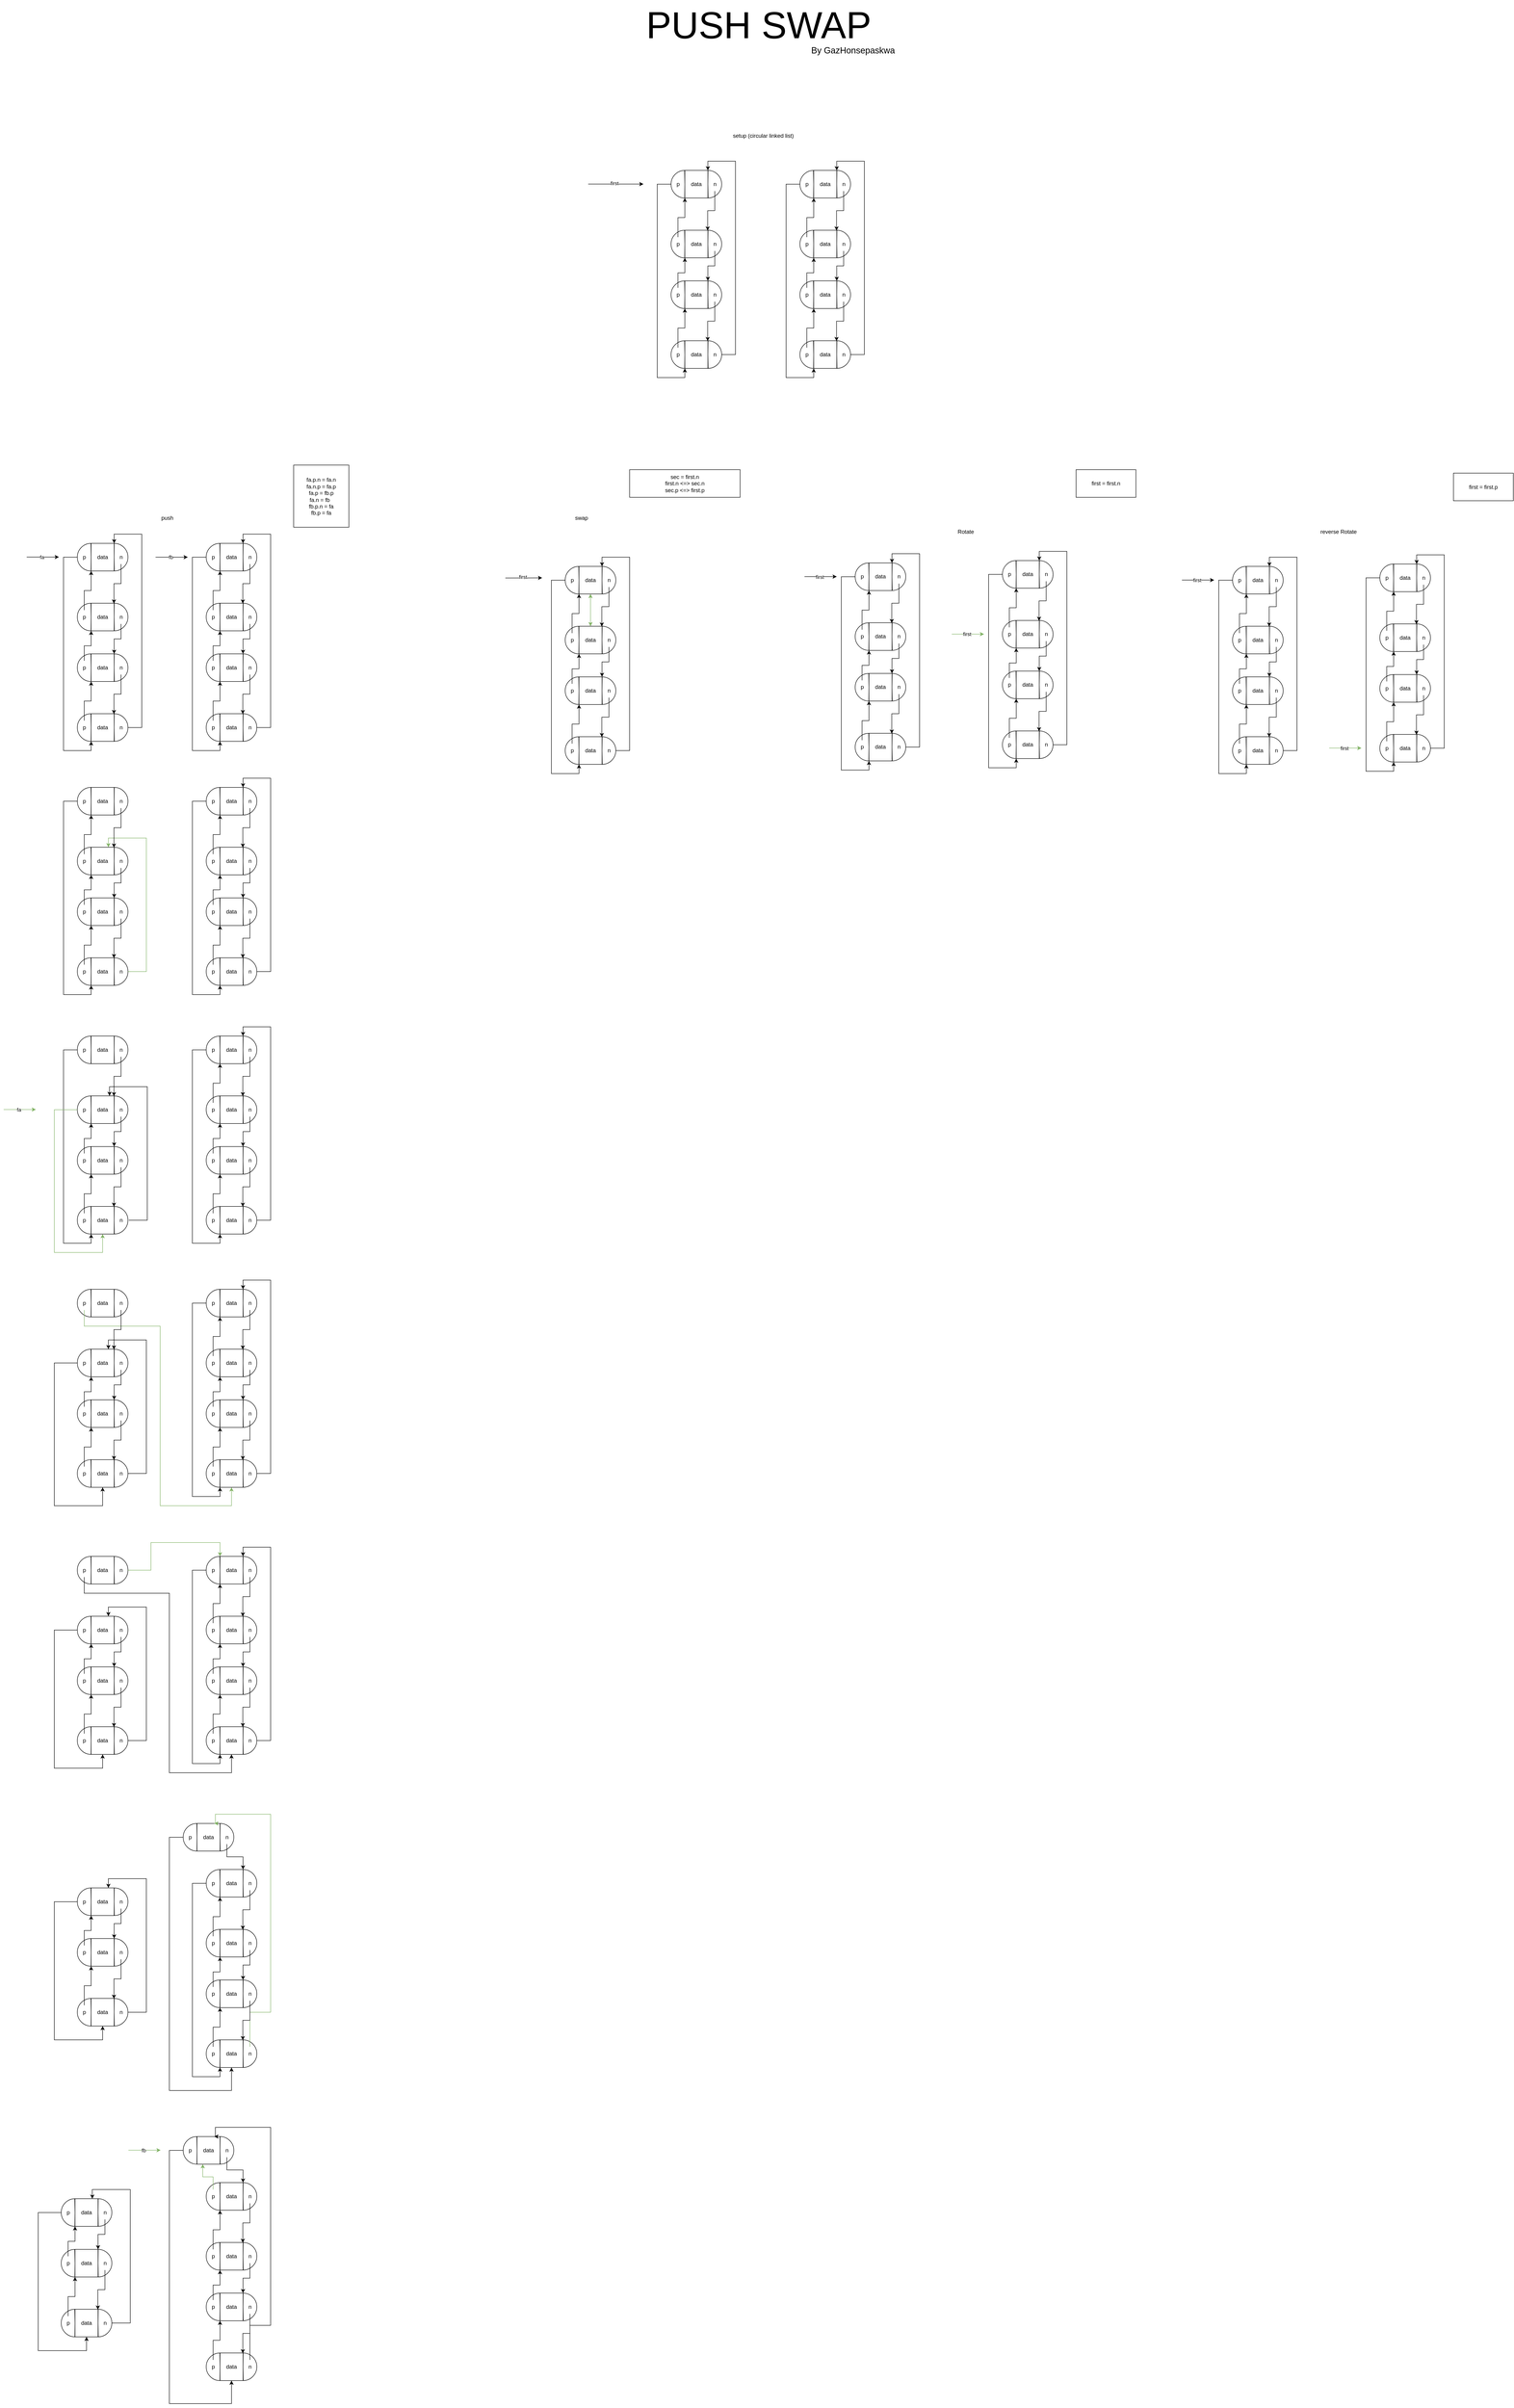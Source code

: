 <mxfile version="24.8.6">
  <diagram name="Page-1" id="Bkviz_M7NQmLbxUC_tDc">
    <mxGraphModel dx="1790" dy="1658" grid="1" gridSize="10" guides="1" tooltips="1" connect="1" arrows="1" fold="1" page="1" pageScale="1" pageWidth="850" pageHeight="1100" math="0" shadow="0">
      <root>
        <mxCell id="0" />
        <mxCell id="1" parent="0" />
        <mxCell id="F5btuEF4g0F6uqBdUG4N-15" value="data" style="rounded=0;whiteSpace=wrap;html=1;" parent="1" vertex="1">
          <mxGeometry x="1540" y="750" width="50" height="60" as="geometry" />
        </mxCell>
        <mxCell id="F5btuEF4g0F6uqBdUG4N-16" value="" style="verticalLabelPosition=bottom;verticalAlign=top;html=1;shape=mxgraph.basic.pie;startAngle=0.002;endAngle=0.497;" parent="1" vertex="1">
          <mxGeometry x="1560" y="750" width="60" height="60" as="geometry" />
        </mxCell>
        <mxCell id="F5btuEF4g0F6uqBdUG4N-17" value="" style="verticalLabelPosition=bottom;verticalAlign=top;html=1;shape=mxgraph.basic.pie;startAngle=0.002;endAngle=0.497;rotation=-180;" parent="1" vertex="1">
          <mxGeometry x="1510" y="750" width="60" height="60" as="geometry" />
        </mxCell>
        <mxCell id="F5btuEF4g0F6uqBdUG4N-18" value="n" style="text;html=1;align=center;verticalAlign=middle;resizable=0;points=[];autosize=1;strokeColor=none;fillColor=none;" parent="1" vertex="1">
          <mxGeometry x="1590" y="765" width="30" height="30" as="geometry" />
        </mxCell>
        <mxCell id="F5btuEF4g0F6uqBdUG4N-19" value="p" style="text;html=1;align=center;verticalAlign=middle;resizable=0;points=[];autosize=1;strokeColor=none;fillColor=none;" parent="1" vertex="1">
          <mxGeometry x="1510" y="765" width="30" height="30" as="geometry" />
        </mxCell>
        <mxCell id="F5btuEF4g0F6uqBdUG4N-20" value="data" style="rounded=0;whiteSpace=wrap;html=1;" parent="1" vertex="1">
          <mxGeometry x="1540" y="880" width="50" height="60" as="geometry" />
        </mxCell>
        <mxCell id="F5btuEF4g0F6uqBdUG4N-21" value="" style="verticalLabelPosition=bottom;verticalAlign=top;html=1;shape=mxgraph.basic.pie;startAngle=0.002;endAngle=0.497;" parent="1" vertex="1">
          <mxGeometry x="1560" y="880" width="60" height="60" as="geometry" />
        </mxCell>
        <mxCell id="F5btuEF4g0F6uqBdUG4N-22" value="" style="verticalLabelPosition=bottom;verticalAlign=top;html=1;shape=mxgraph.basic.pie;startAngle=0.002;endAngle=0.497;rotation=-180;" parent="1" vertex="1">
          <mxGeometry x="1510" y="880" width="60" height="60" as="geometry" />
        </mxCell>
        <mxCell id="F5btuEF4g0F6uqBdUG4N-23" value="n" style="text;html=1;align=center;verticalAlign=middle;resizable=0;points=[];autosize=1;strokeColor=none;fillColor=none;" parent="1" vertex="1">
          <mxGeometry x="1590" y="895" width="30" height="30" as="geometry" />
        </mxCell>
        <mxCell id="F5btuEF4g0F6uqBdUG4N-27" style="edgeStyle=orthogonalEdgeStyle;rounded=0;orthogonalLoop=1;jettySize=auto;html=1;" parent="1" source="F5btuEF4g0F6uqBdUG4N-24" target="F5btuEF4g0F6uqBdUG4N-17" edge="1">
          <mxGeometry relative="1" as="geometry" />
        </mxCell>
        <mxCell id="F5btuEF4g0F6uqBdUG4N-24" value="p" style="text;html=1;align=center;verticalAlign=middle;resizable=0;points=[];autosize=1;strokeColor=none;fillColor=none;" parent="1" vertex="1">
          <mxGeometry x="1510" y="895" width="30" height="30" as="geometry" />
        </mxCell>
        <mxCell id="F5btuEF4g0F6uqBdUG4N-28" style="edgeStyle=orthogonalEdgeStyle;rounded=0;orthogonalLoop=1;jettySize=auto;html=1;entryX=0.493;entryY=0.013;entryDx=0;entryDy=0;entryPerimeter=0;" parent="1" source="F5btuEF4g0F6uqBdUG4N-18" target="F5btuEF4g0F6uqBdUG4N-21" edge="1">
          <mxGeometry relative="1" as="geometry" />
        </mxCell>
        <mxCell id="F5btuEF4g0F6uqBdUG4N-29" value="data" style="rounded=0;whiteSpace=wrap;html=1;" parent="1" vertex="1">
          <mxGeometry x="1540" y="510" width="50" height="60" as="geometry" />
        </mxCell>
        <mxCell id="F5btuEF4g0F6uqBdUG4N-30" value="" style="verticalLabelPosition=bottom;verticalAlign=top;html=1;shape=mxgraph.basic.pie;startAngle=0.002;endAngle=0.497;" parent="1" vertex="1">
          <mxGeometry x="1560" y="510" width="60" height="60" as="geometry" />
        </mxCell>
        <mxCell id="F5btuEF4g0F6uqBdUG4N-31" value="" style="verticalLabelPosition=bottom;verticalAlign=top;html=1;shape=mxgraph.basic.pie;startAngle=0.002;endAngle=0.497;rotation=-180;" parent="1" vertex="1">
          <mxGeometry x="1510" y="510" width="60" height="60" as="geometry" />
        </mxCell>
        <mxCell id="F5btuEF4g0F6uqBdUG4N-32" value="n" style="text;html=1;align=center;verticalAlign=middle;resizable=0;points=[];autosize=1;strokeColor=none;fillColor=none;" parent="1" vertex="1">
          <mxGeometry x="1590" y="525" width="30" height="30" as="geometry" />
        </mxCell>
        <mxCell id="F5btuEF4g0F6uqBdUG4N-92" style="edgeStyle=orthogonalEdgeStyle;rounded=0;orthogonalLoop=1;jettySize=auto;html=1;entryX=0;entryY=1;entryDx=0;entryDy=0;" parent="1" source="F5btuEF4g0F6uqBdUG4N-33" target="F5btuEF4g0F6uqBdUG4N-20" edge="1">
          <mxGeometry relative="1" as="geometry">
            <Array as="points">
              <mxPoint x="1480" y="540" />
              <mxPoint x="1480" y="960" />
              <mxPoint x="1540" y="960" />
            </Array>
          </mxGeometry>
        </mxCell>
        <mxCell id="F5btuEF4g0F6uqBdUG4N-33" value="p" style="text;html=1;align=center;verticalAlign=middle;resizable=0;points=[];autosize=1;strokeColor=none;fillColor=none;" parent="1" vertex="1">
          <mxGeometry x="1510" y="525" width="30" height="30" as="geometry" />
        </mxCell>
        <mxCell id="F5btuEF4g0F6uqBdUG4N-34" value="data" style="rounded=0;whiteSpace=wrap;html=1;" parent="1" vertex="1">
          <mxGeometry x="1540" y="640" width="50" height="60" as="geometry" />
        </mxCell>
        <mxCell id="F5btuEF4g0F6uqBdUG4N-35" value="" style="verticalLabelPosition=bottom;verticalAlign=top;html=1;shape=mxgraph.basic.pie;startAngle=0.002;endAngle=0.497;" parent="1" vertex="1">
          <mxGeometry x="1560" y="640" width="60" height="60" as="geometry" />
        </mxCell>
        <mxCell id="F5btuEF4g0F6uqBdUG4N-36" value="" style="verticalLabelPosition=bottom;verticalAlign=top;html=1;shape=mxgraph.basic.pie;startAngle=0.002;endAngle=0.497;rotation=-180;" parent="1" vertex="1">
          <mxGeometry x="1510" y="640" width="60" height="60" as="geometry" />
        </mxCell>
        <mxCell id="F5btuEF4g0F6uqBdUG4N-37" value="n" style="text;html=1;align=center;verticalAlign=middle;resizable=0;points=[];autosize=1;strokeColor=none;fillColor=none;" parent="1" vertex="1">
          <mxGeometry x="1590" y="655" width="30" height="30" as="geometry" />
        </mxCell>
        <mxCell id="F5btuEF4g0F6uqBdUG4N-38" style="edgeStyle=orthogonalEdgeStyle;rounded=0;orthogonalLoop=1;jettySize=auto;html=1;" parent="1" source="F5btuEF4g0F6uqBdUG4N-39" target="F5btuEF4g0F6uqBdUG4N-31" edge="1">
          <mxGeometry relative="1" as="geometry" />
        </mxCell>
        <mxCell id="F5btuEF4g0F6uqBdUG4N-39" value="p" style="text;html=1;align=center;verticalAlign=middle;resizable=0;points=[];autosize=1;strokeColor=none;fillColor=none;" parent="1" vertex="1">
          <mxGeometry x="1510" y="655" width="30" height="30" as="geometry" />
        </mxCell>
        <mxCell id="F5btuEF4g0F6uqBdUG4N-40" style="edgeStyle=orthogonalEdgeStyle;rounded=0;orthogonalLoop=1;jettySize=auto;html=1;entryX=0.493;entryY=0.013;entryDx=0;entryDy=0;entryPerimeter=0;" parent="1" source="F5btuEF4g0F6uqBdUG4N-32" target="F5btuEF4g0F6uqBdUG4N-35" edge="1">
          <mxGeometry relative="1" as="geometry" />
        </mxCell>
        <mxCell id="F5btuEF4g0F6uqBdUG4N-41" style="edgeStyle=orthogonalEdgeStyle;rounded=0;orthogonalLoop=1;jettySize=auto;html=1;entryX=0.5;entryY=0;entryDx=0;entryDy=0;entryPerimeter=0;" parent="1" source="F5btuEF4g0F6uqBdUG4N-37" target="F5btuEF4g0F6uqBdUG4N-16" edge="1">
          <mxGeometry relative="1" as="geometry" />
        </mxCell>
        <mxCell id="F5btuEF4g0F6uqBdUG4N-42" style="edgeStyle=orthogonalEdgeStyle;rounded=0;orthogonalLoop=1;jettySize=auto;html=1;entryX=0.5;entryY=0;entryDx=0;entryDy=0;entryPerimeter=0;" parent="1" source="F5btuEF4g0F6uqBdUG4N-19" target="F5btuEF4g0F6uqBdUG4N-36" edge="1">
          <mxGeometry relative="1" as="geometry" />
        </mxCell>
        <mxCell id="F5btuEF4g0F6uqBdUG4N-93" style="edgeStyle=orthogonalEdgeStyle;rounded=0;orthogonalLoop=1;jettySize=auto;html=1;entryX=0.5;entryY=0;entryDx=0;entryDy=0;entryPerimeter=0;" parent="1" source="F5btuEF4g0F6uqBdUG4N-23" target="F5btuEF4g0F6uqBdUG4N-30" edge="1">
          <mxGeometry relative="1" as="geometry">
            <Array as="points">
              <mxPoint x="1650" y="910" />
              <mxPoint x="1650" y="490" />
              <mxPoint x="1590" y="490" />
            </Array>
          </mxGeometry>
        </mxCell>
        <mxCell id="F5btuEF4g0F6uqBdUG4N-94" value="data" style="rounded=0;whiteSpace=wrap;html=1;" parent="1" vertex="1">
          <mxGeometry x="1820" y="750" width="50" height="60" as="geometry" />
        </mxCell>
        <mxCell id="F5btuEF4g0F6uqBdUG4N-95" value="" style="verticalLabelPosition=bottom;verticalAlign=top;html=1;shape=mxgraph.basic.pie;startAngle=0.002;endAngle=0.497;" parent="1" vertex="1">
          <mxGeometry x="1840" y="750" width="60" height="60" as="geometry" />
        </mxCell>
        <mxCell id="F5btuEF4g0F6uqBdUG4N-96" value="" style="verticalLabelPosition=bottom;verticalAlign=top;html=1;shape=mxgraph.basic.pie;startAngle=0.002;endAngle=0.497;rotation=-180;" parent="1" vertex="1">
          <mxGeometry x="1790" y="750" width="60" height="60" as="geometry" />
        </mxCell>
        <mxCell id="F5btuEF4g0F6uqBdUG4N-97" value="n" style="text;html=1;align=center;verticalAlign=middle;resizable=0;points=[];autosize=1;strokeColor=none;fillColor=none;" parent="1" vertex="1">
          <mxGeometry x="1870" y="765" width="30" height="30" as="geometry" />
        </mxCell>
        <mxCell id="F5btuEF4g0F6uqBdUG4N-98" value="p" style="text;html=1;align=center;verticalAlign=middle;resizable=0;points=[];autosize=1;strokeColor=none;fillColor=none;" parent="1" vertex="1">
          <mxGeometry x="1790" y="765" width="30" height="30" as="geometry" />
        </mxCell>
        <mxCell id="F5btuEF4g0F6uqBdUG4N-99" value="data" style="rounded=0;whiteSpace=wrap;html=1;" parent="1" vertex="1">
          <mxGeometry x="1820" y="880" width="50" height="60" as="geometry" />
        </mxCell>
        <mxCell id="F5btuEF4g0F6uqBdUG4N-100" value="" style="verticalLabelPosition=bottom;verticalAlign=top;html=1;shape=mxgraph.basic.pie;startAngle=0.002;endAngle=0.497;" parent="1" vertex="1">
          <mxGeometry x="1840" y="880" width="60" height="60" as="geometry" />
        </mxCell>
        <mxCell id="F5btuEF4g0F6uqBdUG4N-101" value="" style="verticalLabelPosition=bottom;verticalAlign=top;html=1;shape=mxgraph.basic.pie;startAngle=0.002;endAngle=0.497;rotation=-180;" parent="1" vertex="1">
          <mxGeometry x="1790" y="880" width="60" height="60" as="geometry" />
        </mxCell>
        <mxCell id="F5btuEF4g0F6uqBdUG4N-102" value="n" style="text;html=1;align=center;verticalAlign=middle;resizable=0;points=[];autosize=1;strokeColor=none;fillColor=none;" parent="1" vertex="1">
          <mxGeometry x="1870" y="895" width="30" height="30" as="geometry" />
        </mxCell>
        <mxCell id="F5btuEF4g0F6uqBdUG4N-103" style="edgeStyle=orthogonalEdgeStyle;rounded=0;orthogonalLoop=1;jettySize=auto;html=1;" parent="1" source="F5btuEF4g0F6uqBdUG4N-104" target="F5btuEF4g0F6uqBdUG4N-96" edge="1">
          <mxGeometry relative="1" as="geometry" />
        </mxCell>
        <mxCell id="F5btuEF4g0F6uqBdUG4N-104" value="p" style="text;html=1;align=center;verticalAlign=middle;resizable=0;points=[];autosize=1;strokeColor=none;fillColor=none;" parent="1" vertex="1">
          <mxGeometry x="1790" y="895" width="30" height="30" as="geometry" />
        </mxCell>
        <mxCell id="F5btuEF4g0F6uqBdUG4N-105" style="edgeStyle=orthogonalEdgeStyle;rounded=0;orthogonalLoop=1;jettySize=auto;html=1;entryX=0.493;entryY=0.013;entryDx=0;entryDy=0;entryPerimeter=0;" parent="1" source="F5btuEF4g0F6uqBdUG4N-97" target="F5btuEF4g0F6uqBdUG4N-100" edge="1">
          <mxGeometry relative="1" as="geometry" />
        </mxCell>
        <mxCell id="F5btuEF4g0F6uqBdUG4N-106" value="data" style="rounded=0;whiteSpace=wrap;html=1;" parent="1" vertex="1">
          <mxGeometry x="1820" y="510" width="50" height="60" as="geometry" />
        </mxCell>
        <mxCell id="F5btuEF4g0F6uqBdUG4N-107" value="" style="verticalLabelPosition=bottom;verticalAlign=top;html=1;shape=mxgraph.basic.pie;startAngle=0.002;endAngle=0.497;" parent="1" vertex="1">
          <mxGeometry x="1840" y="510" width="60" height="60" as="geometry" />
        </mxCell>
        <mxCell id="F5btuEF4g0F6uqBdUG4N-108" value="" style="verticalLabelPosition=bottom;verticalAlign=top;html=1;shape=mxgraph.basic.pie;startAngle=0.002;endAngle=0.497;rotation=-180;" parent="1" vertex="1">
          <mxGeometry x="1790" y="510" width="60" height="60" as="geometry" />
        </mxCell>
        <mxCell id="F5btuEF4g0F6uqBdUG4N-109" value="n" style="text;html=1;align=center;verticalAlign=middle;resizable=0;points=[];autosize=1;strokeColor=none;fillColor=none;" parent="1" vertex="1">
          <mxGeometry x="1870" y="525" width="30" height="30" as="geometry" />
        </mxCell>
        <mxCell id="F5btuEF4g0F6uqBdUG4N-110" style="edgeStyle=orthogonalEdgeStyle;rounded=0;orthogonalLoop=1;jettySize=auto;html=1;entryX=0;entryY=1;entryDx=0;entryDy=0;" parent="1" source="F5btuEF4g0F6uqBdUG4N-111" target="F5btuEF4g0F6uqBdUG4N-99" edge="1">
          <mxGeometry relative="1" as="geometry">
            <Array as="points">
              <mxPoint x="1760" y="540" />
              <mxPoint x="1760" y="960" />
              <mxPoint x="1820" y="960" />
            </Array>
          </mxGeometry>
        </mxCell>
        <mxCell id="F5btuEF4g0F6uqBdUG4N-111" value="p" style="text;html=1;align=center;verticalAlign=middle;resizable=0;points=[];autosize=1;strokeColor=none;fillColor=none;" parent="1" vertex="1">
          <mxGeometry x="1790" y="525" width="30" height="30" as="geometry" />
        </mxCell>
        <mxCell id="F5btuEF4g0F6uqBdUG4N-112" value="data" style="rounded=0;whiteSpace=wrap;html=1;" parent="1" vertex="1">
          <mxGeometry x="1820" y="640" width="50" height="60" as="geometry" />
        </mxCell>
        <mxCell id="F5btuEF4g0F6uqBdUG4N-113" value="" style="verticalLabelPosition=bottom;verticalAlign=top;html=1;shape=mxgraph.basic.pie;startAngle=0.002;endAngle=0.497;" parent="1" vertex="1">
          <mxGeometry x="1840" y="640" width="60" height="60" as="geometry" />
        </mxCell>
        <mxCell id="F5btuEF4g0F6uqBdUG4N-114" value="" style="verticalLabelPosition=bottom;verticalAlign=top;html=1;shape=mxgraph.basic.pie;startAngle=0.002;endAngle=0.497;rotation=-180;" parent="1" vertex="1">
          <mxGeometry x="1790" y="640" width="60" height="60" as="geometry" />
        </mxCell>
        <mxCell id="F5btuEF4g0F6uqBdUG4N-115" value="n" style="text;html=1;align=center;verticalAlign=middle;resizable=0;points=[];autosize=1;strokeColor=none;fillColor=none;" parent="1" vertex="1">
          <mxGeometry x="1870" y="655" width="30" height="30" as="geometry" />
        </mxCell>
        <mxCell id="F5btuEF4g0F6uqBdUG4N-116" style="edgeStyle=orthogonalEdgeStyle;rounded=0;orthogonalLoop=1;jettySize=auto;html=1;" parent="1" source="F5btuEF4g0F6uqBdUG4N-117" target="F5btuEF4g0F6uqBdUG4N-108" edge="1">
          <mxGeometry relative="1" as="geometry" />
        </mxCell>
        <mxCell id="F5btuEF4g0F6uqBdUG4N-117" value="p" style="text;html=1;align=center;verticalAlign=middle;resizable=0;points=[];autosize=1;strokeColor=none;fillColor=none;" parent="1" vertex="1">
          <mxGeometry x="1790" y="655" width="30" height="30" as="geometry" />
        </mxCell>
        <mxCell id="F5btuEF4g0F6uqBdUG4N-118" style="edgeStyle=orthogonalEdgeStyle;rounded=0;orthogonalLoop=1;jettySize=auto;html=1;entryX=0.493;entryY=0.013;entryDx=0;entryDy=0;entryPerimeter=0;" parent="1" source="F5btuEF4g0F6uqBdUG4N-109" target="F5btuEF4g0F6uqBdUG4N-113" edge="1">
          <mxGeometry relative="1" as="geometry" />
        </mxCell>
        <mxCell id="F5btuEF4g0F6uqBdUG4N-119" style="edgeStyle=orthogonalEdgeStyle;rounded=0;orthogonalLoop=1;jettySize=auto;html=1;entryX=0.5;entryY=0;entryDx=0;entryDy=0;entryPerimeter=0;" parent="1" source="F5btuEF4g0F6uqBdUG4N-115" target="F5btuEF4g0F6uqBdUG4N-95" edge="1">
          <mxGeometry relative="1" as="geometry" />
        </mxCell>
        <mxCell id="F5btuEF4g0F6uqBdUG4N-120" style="edgeStyle=orthogonalEdgeStyle;rounded=0;orthogonalLoop=1;jettySize=auto;html=1;entryX=0.5;entryY=0;entryDx=0;entryDy=0;entryPerimeter=0;" parent="1" source="F5btuEF4g0F6uqBdUG4N-98" target="F5btuEF4g0F6uqBdUG4N-114" edge="1">
          <mxGeometry relative="1" as="geometry" />
        </mxCell>
        <mxCell id="F5btuEF4g0F6uqBdUG4N-121" style="edgeStyle=orthogonalEdgeStyle;rounded=0;orthogonalLoop=1;jettySize=auto;html=1;entryX=0.5;entryY=0;entryDx=0;entryDy=0;entryPerimeter=0;" parent="1" source="F5btuEF4g0F6uqBdUG4N-102" target="F5btuEF4g0F6uqBdUG4N-107" edge="1">
          <mxGeometry relative="1" as="geometry">
            <Array as="points">
              <mxPoint x="1930" y="910" />
              <mxPoint x="1930" y="490" />
              <mxPoint x="1870" y="490" />
            </Array>
          </mxGeometry>
        </mxCell>
        <mxCell id="F5btuEF4g0F6uqBdUG4N-122" value="" style="endArrow=classic;html=1;rounded=0;" parent="1" edge="1">
          <mxGeometry width="50" height="50" relative="1" as="geometry">
            <mxPoint x="1330" y="539.8" as="sourcePoint" />
            <mxPoint x="1450" y="539.8" as="targetPoint" />
          </mxGeometry>
        </mxCell>
        <mxCell id="F5btuEF4g0F6uqBdUG4N-124" value="first" style="edgeLabel;html=1;align=center;verticalAlign=middle;resizable=0;points=[];" parent="F5btuEF4g0F6uqBdUG4N-122" vertex="1" connectable="0">
          <mxGeometry x="-0.053" y="2" relative="1" as="geometry">
            <mxPoint as="offset" />
          </mxGeometry>
        </mxCell>
        <mxCell id="F5btuEF4g0F6uqBdUG4N-156" value="" style="endArrow=classic;html=1;rounded=0;" parent="1" edge="1">
          <mxGeometry width="50" height="50" relative="1" as="geometry">
            <mxPoint x="1150" y="1395.23" as="sourcePoint" />
            <mxPoint x="1230" y="1394.98" as="targetPoint" />
            <Array as="points" />
          </mxGeometry>
        </mxCell>
        <mxCell id="F5btuEF4g0F6uqBdUG4N-157" value="first" style="edgeLabel;html=1;align=center;verticalAlign=middle;resizable=0;points=[];" parent="F5btuEF4g0F6uqBdUG4N-156" vertex="1" connectable="0">
          <mxGeometry x="-0.053" y="2" relative="1" as="geometry">
            <mxPoint as="offset" />
          </mxGeometry>
        </mxCell>
        <mxCell id="F5btuEF4g0F6uqBdUG4N-160" value="swap" style="text;html=1;align=center;verticalAlign=middle;resizable=0;points=[];autosize=1;strokeColor=none;fillColor=none;" parent="1" vertex="1">
          <mxGeometry x="1290" y="1250" width="50" height="30" as="geometry" />
        </mxCell>
        <mxCell id="F5btuEF4g0F6uqBdUG4N-161" value="&lt;div&gt;sec = first.n&lt;br&gt;&lt;/div&gt;&lt;div&gt;first.n &amp;lt;=&amp;gt; sec.n&lt;br&gt;&lt;/div&gt;&lt;div&gt;sec.p &amp;lt;=&amp;gt; first.p&lt;br&gt;&lt;/div&gt;" style="rounded=0;whiteSpace=wrap;html=1;" parent="1" vertex="1">
          <mxGeometry x="1420" y="1160" width="240" height="60" as="geometry" />
        </mxCell>
        <mxCell id="F5btuEF4g0F6uqBdUG4N-162" value="data" style="rounded=0;whiteSpace=wrap;html=1;" parent="1" vertex="1">
          <mxGeometry x="250" y="1560" width="50" height="60" as="geometry" />
        </mxCell>
        <mxCell id="F5btuEF4g0F6uqBdUG4N-163" value="" style="verticalLabelPosition=bottom;verticalAlign=top;html=1;shape=mxgraph.basic.pie;startAngle=0.002;endAngle=0.497;" parent="1" vertex="1">
          <mxGeometry x="270" y="1560" width="60" height="60" as="geometry" />
        </mxCell>
        <mxCell id="F5btuEF4g0F6uqBdUG4N-164" value="" style="verticalLabelPosition=bottom;verticalAlign=top;html=1;shape=mxgraph.basic.pie;startAngle=0.002;endAngle=0.497;rotation=-180;" parent="1" vertex="1">
          <mxGeometry x="220" y="1560" width="60" height="60" as="geometry" />
        </mxCell>
        <mxCell id="F5btuEF4g0F6uqBdUG4N-165" value="n" style="text;html=1;align=center;verticalAlign=middle;resizable=0;points=[];autosize=1;strokeColor=none;fillColor=none;" parent="1" vertex="1">
          <mxGeometry x="300" y="1575" width="30" height="30" as="geometry" />
        </mxCell>
        <mxCell id="F5btuEF4g0F6uqBdUG4N-166" value="p" style="text;html=1;align=center;verticalAlign=middle;resizable=0;points=[];autosize=1;strokeColor=none;fillColor=none;" parent="1" vertex="1">
          <mxGeometry x="220" y="1575" width="30" height="30" as="geometry" />
        </mxCell>
        <mxCell id="F5btuEF4g0F6uqBdUG4N-167" value="data" style="rounded=0;whiteSpace=wrap;html=1;" parent="1" vertex="1">
          <mxGeometry x="250" y="1690" width="50" height="60" as="geometry" />
        </mxCell>
        <mxCell id="F5btuEF4g0F6uqBdUG4N-168" value="" style="verticalLabelPosition=bottom;verticalAlign=top;html=1;shape=mxgraph.basic.pie;startAngle=0.002;endAngle=0.497;" parent="1" vertex="1">
          <mxGeometry x="270" y="1690" width="60" height="60" as="geometry" />
        </mxCell>
        <mxCell id="F5btuEF4g0F6uqBdUG4N-169" value="" style="verticalLabelPosition=bottom;verticalAlign=top;html=1;shape=mxgraph.basic.pie;startAngle=0.002;endAngle=0.497;rotation=-180;" parent="1" vertex="1">
          <mxGeometry x="220" y="1690" width="60" height="60" as="geometry" />
        </mxCell>
        <mxCell id="F5btuEF4g0F6uqBdUG4N-170" value="n" style="text;html=1;align=center;verticalAlign=middle;resizable=0;points=[];autosize=1;strokeColor=none;fillColor=none;" parent="1" vertex="1">
          <mxGeometry x="300" y="1705" width="30" height="30" as="geometry" />
        </mxCell>
        <mxCell id="F5btuEF4g0F6uqBdUG4N-171" style="edgeStyle=orthogonalEdgeStyle;rounded=0;orthogonalLoop=1;jettySize=auto;html=1;" parent="1" source="F5btuEF4g0F6uqBdUG4N-172" target="F5btuEF4g0F6uqBdUG4N-164" edge="1">
          <mxGeometry relative="1" as="geometry" />
        </mxCell>
        <mxCell id="F5btuEF4g0F6uqBdUG4N-172" value="p" style="text;html=1;align=center;verticalAlign=middle;resizable=0;points=[];autosize=1;strokeColor=none;fillColor=none;" parent="1" vertex="1">
          <mxGeometry x="220" y="1705" width="30" height="30" as="geometry" />
        </mxCell>
        <mxCell id="F5btuEF4g0F6uqBdUG4N-173" style="edgeStyle=orthogonalEdgeStyle;rounded=0;orthogonalLoop=1;jettySize=auto;html=1;entryX=0.493;entryY=0.013;entryDx=0;entryDy=0;entryPerimeter=0;" parent="1" source="F5btuEF4g0F6uqBdUG4N-165" target="F5btuEF4g0F6uqBdUG4N-168" edge="1">
          <mxGeometry relative="1" as="geometry" />
        </mxCell>
        <mxCell id="F5btuEF4g0F6uqBdUG4N-174" value="data" style="rounded=0;whiteSpace=wrap;html=1;" parent="1" vertex="1">
          <mxGeometry x="250" y="1320" width="50" height="60" as="geometry" />
        </mxCell>
        <mxCell id="F5btuEF4g0F6uqBdUG4N-175" value="" style="verticalLabelPosition=bottom;verticalAlign=top;html=1;shape=mxgraph.basic.pie;startAngle=0.002;endAngle=0.497;" parent="1" vertex="1">
          <mxGeometry x="270" y="1320" width="60" height="60" as="geometry" />
        </mxCell>
        <mxCell id="F5btuEF4g0F6uqBdUG4N-176" value="" style="verticalLabelPosition=bottom;verticalAlign=top;html=1;shape=mxgraph.basic.pie;startAngle=0.002;endAngle=0.497;rotation=-180;" parent="1" vertex="1">
          <mxGeometry x="220" y="1320" width="60" height="60" as="geometry" />
        </mxCell>
        <mxCell id="F5btuEF4g0F6uqBdUG4N-177" value="n" style="text;html=1;align=center;verticalAlign=middle;resizable=0;points=[];autosize=1;strokeColor=none;fillColor=none;" parent="1" vertex="1">
          <mxGeometry x="300" y="1335" width="30" height="30" as="geometry" />
        </mxCell>
        <mxCell id="F5btuEF4g0F6uqBdUG4N-178" style="edgeStyle=orthogonalEdgeStyle;rounded=0;orthogonalLoop=1;jettySize=auto;html=1;entryX=0;entryY=1;entryDx=0;entryDy=0;" parent="1" source="F5btuEF4g0F6uqBdUG4N-179" target="F5btuEF4g0F6uqBdUG4N-167" edge="1">
          <mxGeometry relative="1" as="geometry">
            <Array as="points">
              <mxPoint x="190" y="1350" />
              <mxPoint x="190" y="1770" />
              <mxPoint x="250" y="1770" />
            </Array>
          </mxGeometry>
        </mxCell>
        <mxCell id="F5btuEF4g0F6uqBdUG4N-179" value="p" style="text;html=1;align=center;verticalAlign=middle;resizable=0;points=[];autosize=1;strokeColor=none;fillColor=none;" parent="1" vertex="1">
          <mxGeometry x="220" y="1335" width="30" height="30" as="geometry" />
        </mxCell>
        <mxCell id="F5btuEF4g0F6uqBdUG4N-180" value="data" style="rounded=0;whiteSpace=wrap;html=1;" parent="1" vertex="1">
          <mxGeometry x="250" y="1450" width="50" height="60" as="geometry" />
        </mxCell>
        <mxCell id="F5btuEF4g0F6uqBdUG4N-181" value="" style="verticalLabelPosition=bottom;verticalAlign=top;html=1;shape=mxgraph.basic.pie;startAngle=0.002;endAngle=0.497;" parent="1" vertex="1">
          <mxGeometry x="270" y="1450" width="60" height="60" as="geometry" />
        </mxCell>
        <mxCell id="F5btuEF4g0F6uqBdUG4N-182" value="" style="verticalLabelPosition=bottom;verticalAlign=top;html=1;shape=mxgraph.basic.pie;startAngle=0.002;endAngle=0.497;rotation=-180;" parent="1" vertex="1">
          <mxGeometry x="220" y="1450" width="60" height="60" as="geometry" />
        </mxCell>
        <mxCell id="F5btuEF4g0F6uqBdUG4N-183" value="n" style="text;html=1;align=center;verticalAlign=middle;resizable=0;points=[];autosize=1;strokeColor=none;fillColor=none;" parent="1" vertex="1">
          <mxGeometry x="300" y="1465" width="30" height="30" as="geometry" />
        </mxCell>
        <mxCell id="F5btuEF4g0F6uqBdUG4N-184" style="edgeStyle=orthogonalEdgeStyle;rounded=0;orthogonalLoop=1;jettySize=auto;html=1;" parent="1" source="F5btuEF4g0F6uqBdUG4N-185" target="F5btuEF4g0F6uqBdUG4N-176" edge="1">
          <mxGeometry relative="1" as="geometry" />
        </mxCell>
        <mxCell id="F5btuEF4g0F6uqBdUG4N-185" value="p" style="text;html=1;align=center;verticalAlign=middle;resizable=0;points=[];autosize=1;strokeColor=none;fillColor=none;" parent="1" vertex="1">
          <mxGeometry x="220" y="1465" width="30" height="30" as="geometry" />
        </mxCell>
        <mxCell id="F5btuEF4g0F6uqBdUG4N-186" style="edgeStyle=orthogonalEdgeStyle;rounded=0;orthogonalLoop=1;jettySize=auto;html=1;entryX=0.493;entryY=0.013;entryDx=0;entryDy=0;entryPerimeter=0;" parent="1" source="F5btuEF4g0F6uqBdUG4N-177" target="F5btuEF4g0F6uqBdUG4N-181" edge="1">
          <mxGeometry relative="1" as="geometry" />
        </mxCell>
        <mxCell id="F5btuEF4g0F6uqBdUG4N-187" style="edgeStyle=orthogonalEdgeStyle;rounded=0;orthogonalLoop=1;jettySize=auto;html=1;entryX=0.5;entryY=0;entryDx=0;entryDy=0;entryPerimeter=0;" parent="1" source="F5btuEF4g0F6uqBdUG4N-183" target="F5btuEF4g0F6uqBdUG4N-163" edge="1">
          <mxGeometry relative="1" as="geometry" />
        </mxCell>
        <mxCell id="F5btuEF4g0F6uqBdUG4N-188" style="edgeStyle=orthogonalEdgeStyle;rounded=0;orthogonalLoop=1;jettySize=auto;html=1;entryX=0.5;entryY=0;entryDx=0;entryDy=0;entryPerimeter=0;" parent="1" source="F5btuEF4g0F6uqBdUG4N-166" target="F5btuEF4g0F6uqBdUG4N-182" edge="1">
          <mxGeometry relative="1" as="geometry" />
        </mxCell>
        <mxCell id="F5btuEF4g0F6uqBdUG4N-189" style="edgeStyle=orthogonalEdgeStyle;rounded=0;orthogonalLoop=1;jettySize=auto;html=1;entryX=0.5;entryY=0;entryDx=0;entryDy=0;entryPerimeter=0;" parent="1" source="F5btuEF4g0F6uqBdUG4N-170" target="F5btuEF4g0F6uqBdUG4N-175" edge="1">
          <mxGeometry relative="1" as="geometry">
            <Array as="points">
              <mxPoint x="360" y="1720" />
              <mxPoint x="360" y="1300" />
              <mxPoint x="300" y="1300" />
            </Array>
          </mxGeometry>
        </mxCell>
        <mxCell id="F5btuEF4g0F6uqBdUG4N-190" value="data" style="rounded=0;whiteSpace=wrap;html=1;" parent="1" vertex="1">
          <mxGeometry x="530" y="1560" width="50" height="60" as="geometry" />
        </mxCell>
        <mxCell id="F5btuEF4g0F6uqBdUG4N-191" value="" style="verticalLabelPosition=bottom;verticalAlign=top;html=1;shape=mxgraph.basic.pie;startAngle=0.002;endAngle=0.497;" parent="1" vertex="1">
          <mxGeometry x="550" y="1560" width="60" height="60" as="geometry" />
        </mxCell>
        <mxCell id="F5btuEF4g0F6uqBdUG4N-192" value="" style="verticalLabelPosition=bottom;verticalAlign=top;html=1;shape=mxgraph.basic.pie;startAngle=0.002;endAngle=0.497;rotation=-180;" parent="1" vertex="1">
          <mxGeometry x="500" y="1560" width="60" height="60" as="geometry" />
        </mxCell>
        <mxCell id="F5btuEF4g0F6uqBdUG4N-193" value="n" style="text;html=1;align=center;verticalAlign=middle;resizable=0;points=[];autosize=1;strokeColor=none;fillColor=none;" parent="1" vertex="1">
          <mxGeometry x="580" y="1575" width="30" height="30" as="geometry" />
        </mxCell>
        <mxCell id="F5btuEF4g0F6uqBdUG4N-194" value="p" style="text;html=1;align=center;verticalAlign=middle;resizable=0;points=[];autosize=1;strokeColor=none;fillColor=none;" parent="1" vertex="1">
          <mxGeometry x="500" y="1575" width="30" height="30" as="geometry" />
        </mxCell>
        <mxCell id="F5btuEF4g0F6uqBdUG4N-195" value="data" style="rounded=0;whiteSpace=wrap;html=1;" parent="1" vertex="1">
          <mxGeometry x="530" y="1690" width="50" height="60" as="geometry" />
        </mxCell>
        <mxCell id="F5btuEF4g0F6uqBdUG4N-196" value="" style="verticalLabelPosition=bottom;verticalAlign=top;html=1;shape=mxgraph.basic.pie;startAngle=0.002;endAngle=0.497;" parent="1" vertex="1">
          <mxGeometry x="550" y="1690" width="60" height="60" as="geometry" />
        </mxCell>
        <mxCell id="F5btuEF4g0F6uqBdUG4N-197" value="" style="verticalLabelPosition=bottom;verticalAlign=top;html=1;shape=mxgraph.basic.pie;startAngle=0.002;endAngle=0.497;rotation=-180;" parent="1" vertex="1">
          <mxGeometry x="500" y="1690" width="60" height="60" as="geometry" />
        </mxCell>
        <mxCell id="F5btuEF4g0F6uqBdUG4N-198" value="n" style="text;html=1;align=center;verticalAlign=middle;resizable=0;points=[];autosize=1;strokeColor=none;fillColor=none;" parent="1" vertex="1">
          <mxGeometry x="580" y="1705" width="30" height="30" as="geometry" />
        </mxCell>
        <mxCell id="F5btuEF4g0F6uqBdUG4N-199" style="edgeStyle=orthogonalEdgeStyle;rounded=0;orthogonalLoop=1;jettySize=auto;html=1;" parent="1" source="F5btuEF4g0F6uqBdUG4N-200" target="F5btuEF4g0F6uqBdUG4N-192" edge="1">
          <mxGeometry relative="1" as="geometry" />
        </mxCell>
        <mxCell id="F5btuEF4g0F6uqBdUG4N-200" value="p" style="text;html=1;align=center;verticalAlign=middle;resizable=0;points=[];autosize=1;strokeColor=none;fillColor=none;" parent="1" vertex="1">
          <mxGeometry x="500" y="1705" width="30" height="30" as="geometry" />
        </mxCell>
        <mxCell id="F5btuEF4g0F6uqBdUG4N-201" style="edgeStyle=orthogonalEdgeStyle;rounded=0;orthogonalLoop=1;jettySize=auto;html=1;entryX=0.493;entryY=0.013;entryDx=0;entryDy=0;entryPerimeter=0;" parent="1" source="F5btuEF4g0F6uqBdUG4N-193" target="F5btuEF4g0F6uqBdUG4N-196" edge="1">
          <mxGeometry relative="1" as="geometry" />
        </mxCell>
        <mxCell id="F5btuEF4g0F6uqBdUG4N-202" value="data" style="rounded=0;whiteSpace=wrap;html=1;" parent="1" vertex="1">
          <mxGeometry x="530" y="1320" width="50" height="60" as="geometry" />
        </mxCell>
        <mxCell id="F5btuEF4g0F6uqBdUG4N-203" value="" style="verticalLabelPosition=bottom;verticalAlign=top;html=1;shape=mxgraph.basic.pie;startAngle=0.002;endAngle=0.497;" parent="1" vertex="1">
          <mxGeometry x="550" y="1320" width="60" height="60" as="geometry" />
        </mxCell>
        <mxCell id="F5btuEF4g0F6uqBdUG4N-204" value="" style="verticalLabelPosition=bottom;verticalAlign=top;html=1;shape=mxgraph.basic.pie;startAngle=0.002;endAngle=0.497;rotation=-180;" parent="1" vertex="1">
          <mxGeometry x="500" y="1320" width="60" height="60" as="geometry" />
        </mxCell>
        <mxCell id="F5btuEF4g0F6uqBdUG4N-205" value="n" style="text;html=1;align=center;verticalAlign=middle;resizable=0;points=[];autosize=1;strokeColor=none;fillColor=none;" parent="1" vertex="1">
          <mxGeometry x="580" y="1335" width="30" height="30" as="geometry" />
        </mxCell>
        <mxCell id="F5btuEF4g0F6uqBdUG4N-206" style="edgeStyle=orthogonalEdgeStyle;rounded=0;orthogonalLoop=1;jettySize=auto;html=1;entryX=0;entryY=1;entryDx=0;entryDy=0;" parent="1" source="F5btuEF4g0F6uqBdUG4N-207" target="F5btuEF4g0F6uqBdUG4N-195" edge="1">
          <mxGeometry relative="1" as="geometry">
            <Array as="points">
              <mxPoint x="470" y="1350" />
              <mxPoint x="470" y="1770" />
              <mxPoint x="530" y="1770" />
            </Array>
          </mxGeometry>
        </mxCell>
        <mxCell id="F5btuEF4g0F6uqBdUG4N-207" value="p" style="text;html=1;align=center;verticalAlign=middle;resizable=0;points=[];autosize=1;strokeColor=none;fillColor=none;" parent="1" vertex="1">
          <mxGeometry x="500" y="1335" width="30" height="30" as="geometry" />
        </mxCell>
        <mxCell id="F5btuEF4g0F6uqBdUG4N-208" value="data" style="rounded=0;whiteSpace=wrap;html=1;" parent="1" vertex="1">
          <mxGeometry x="530" y="1450" width="50" height="60" as="geometry" />
        </mxCell>
        <mxCell id="F5btuEF4g0F6uqBdUG4N-209" value="" style="verticalLabelPosition=bottom;verticalAlign=top;html=1;shape=mxgraph.basic.pie;startAngle=0.002;endAngle=0.497;" parent="1" vertex="1">
          <mxGeometry x="550" y="1450" width="60" height="60" as="geometry" />
        </mxCell>
        <mxCell id="F5btuEF4g0F6uqBdUG4N-210" value="" style="verticalLabelPosition=bottom;verticalAlign=top;html=1;shape=mxgraph.basic.pie;startAngle=0.002;endAngle=0.497;rotation=-180;" parent="1" vertex="1">
          <mxGeometry x="500" y="1450" width="60" height="60" as="geometry" />
        </mxCell>
        <mxCell id="F5btuEF4g0F6uqBdUG4N-211" value="n" style="text;html=1;align=center;verticalAlign=middle;resizable=0;points=[];autosize=1;strokeColor=none;fillColor=none;" parent="1" vertex="1">
          <mxGeometry x="580" y="1465" width="30" height="30" as="geometry" />
        </mxCell>
        <mxCell id="F5btuEF4g0F6uqBdUG4N-212" style="edgeStyle=orthogonalEdgeStyle;rounded=0;orthogonalLoop=1;jettySize=auto;html=1;" parent="1" source="F5btuEF4g0F6uqBdUG4N-213" target="F5btuEF4g0F6uqBdUG4N-204" edge="1">
          <mxGeometry relative="1" as="geometry" />
        </mxCell>
        <mxCell id="F5btuEF4g0F6uqBdUG4N-213" value="p" style="text;html=1;align=center;verticalAlign=middle;resizable=0;points=[];autosize=1;strokeColor=none;fillColor=none;" parent="1" vertex="1">
          <mxGeometry x="500" y="1465" width="30" height="30" as="geometry" />
        </mxCell>
        <mxCell id="F5btuEF4g0F6uqBdUG4N-214" style="edgeStyle=orthogonalEdgeStyle;rounded=0;orthogonalLoop=1;jettySize=auto;html=1;entryX=0.493;entryY=0.013;entryDx=0;entryDy=0;entryPerimeter=0;" parent="1" source="F5btuEF4g0F6uqBdUG4N-205" target="F5btuEF4g0F6uqBdUG4N-209" edge="1">
          <mxGeometry relative="1" as="geometry" />
        </mxCell>
        <mxCell id="F5btuEF4g0F6uqBdUG4N-215" style="edgeStyle=orthogonalEdgeStyle;rounded=0;orthogonalLoop=1;jettySize=auto;html=1;entryX=0.5;entryY=0;entryDx=0;entryDy=0;entryPerimeter=0;" parent="1" source="F5btuEF4g0F6uqBdUG4N-211" target="F5btuEF4g0F6uqBdUG4N-191" edge="1">
          <mxGeometry relative="1" as="geometry" />
        </mxCell>
        <mxCell id="F5btuEF4g0F6uqBdUG4N-216" style="edgeStyle=orthogonalEdgeStyle;rounded=0;orthogonalLoop=1;jettySize=auto;html=1;entryX=0.5;entryY=0;entryDx=0;entryDy=0;entryPerimeter=0;" parent="1" source="F5btuEF4g0F6uqBdUG4N-194" target="F5btuEF4g0F6uqBdUG4N-210" edge="1">
          <mxGeometry relative="1" as="geometry" />
        </mxCell>
        <mxCell id="F5btuEF4g0F6uqBdUG4N-217" style="edgeStyle=orthogonalEdgeStyle;rounded=0;orthogonalLoop=1;jettySize=auto;html=1;entryX=0.5;entryY=0;entryDx=0;entryDy=0;entryPerimeter=0;" parent="1" source="F5btuEF4g0F6uqBdUG4N-198" target="F5btuEF4g0F6uqBdUG4N-203" edge="1">
          <mxGeometry relative="1" as="geometry">
            <Array as="points">
              <mxPoint x="640" y="1720" />
              <mxPoint x="640" y="1300" />
              <mxPoint x="580" y="1300" />
            </Array>
          </mxGeometry>
        </mxCell>
        <mxCell id="F5btuEF4g0F6uqBdUG4N-218" value="" style="endArrow=classic;html=1;rounded=0;" parent="1" edge="1">
          <mxGeometry width="50" height="50" relative="1" as="geometry">
            <mxPoint x="110" y="1349.8" as="sourcePoint" />
            <mxPoint x="180" y="1349.8" as="targetPoint" />
          </mxGeometry>
        </mxCell>
        <mxCell id="F5btuEF4g0F6uqBdUG4N-219" value="fa " style="edgeLabel;html=1;align=center;verticalAlign=middle;resizable=0;points=[];" parent="F5btuEF4g0F6uqBdUG4N-218" vertex="1" connectable="0">
          <mxGeometry x="-0.053" y="2" relative="1" as="geometry">
            <mxPoint y="2" as="offset" />
          </mxGeometry>
        </mxCell>
        <mxCell id="F5btuEF4g0F6uqBdUG4N-220" value="setup (circular linked list)" style="text;html=1;align=center;verticalAlign=middle;resizable=0;points=[];autosize=1;strokeColor=none;fillColor=none;" parent="1" vertex="1">
          <mxGeometry x="1630" y="420" width="160" height="30" as="geometry" />
        </mxCell>
        <mxCell id="F5btuEF4g0F6uqBdUG4N-221" value="push" style="text;html=1;align=center;verticalAlign=middle;resizable=0;points=[];autosize=1;strokeColor=none;fillColor=none;" parent="1" vertex="1">
          <mxGeometry x="390" y="1250" width="50" height="30" as="geometry" />
        </mxCell>
        <mxCell id="F5btuEF4g0F6uqBdUG4N-222" value="&lt;div&gt;fa.p.n = fa.n&lt;/div&gt;&lt;div&gt;fa.n.p = fa.p &lt;br&gt;&lt;/div&gt;&lt;div&gt;fa.p = fb.p&lt;/div&gt;&lt;div&gt;fa.n = fb &amp;nbsp; &lt;br&gt;&lt;/div&gt;&lt;div&gt;fb.p.n = fa&lt;/div&gt;&lt;div&gt;fb.p = fa&lt;br&gt;&lt;/div&gt;" style="rounded=0;whiteSpace=wrap;html=1;" parent="1" vertex="1">
          <mxGeometry x="690" y="1150" width="120" height="135" as="geometry" />
        </mxCell>
        <mxCell id="F5btuEF4g0F6uqBdUG4N-223" value="" style="endArrow=classic;html=1;rounded=0;" parent="1" edge="1">
          <mxGeometry width="50" height="50" relative="1" as="geometry">
            <mxPoint x="390" y="1350" as="sourcePoint" />
            <mxPoint x="460" y="1350" as="targetPoint" />
          </mxGeometry>
        </mxCell>
        <mxCell id="F5btuEF4g0F6uqBdUG4N-224" value="fb " style="edgeLabel;html=1;align=center;verticalAlign=middle;resizable=0;points=[];" parent="F5btuEF4g0F6uqBdUG4N-223" vertex="1" connectable="0">
          <mxGeometry x="-0.053" y="2" relative="1" as="geometry">
            <mxPoint y="2" as="offset" />
          </mxGeometry>
        </mxCell>
        <mxCell id="F5btuEF4g0F6uqBdUG4N-225" value="data" style="rounded=0;whiteSpace=wrap;html=1;" parent="1" vertex="1">
          <mxGeometry x="250.03" y="2090" width="50" height="60" as="geometry" />
        </mxCell>
        <mxCell id="F5btuEF4g0F6uqBdUG4N-226" value="" style="verticalLabelPosition=bottom;verticalAlign=top;html=1;shape=mxgraph.basic.pie;startAngle=0.002;endAngle=0.497;" parent="1" vertex="1">
          <mxGeometry x="270.03" y="2090" width="60" height="60" as="geometry" />
        </mxCell>
        <mxCell id="F5btuEF4g0F6uqBdUG4N-227" value="" style="verticalLabelPosition=bottom;verticalAlign=top;html=1;shape=mxgraph.basic.pie;startAngle=0.002;endAngle=0.497;rotation=-180;" parent="1" vertex="1">
          <mxGeometry x="220.03" y="2090" width="60" height="60" as="geometry" />
        </mxCell>
        <mxCell id="F5btuEF4g0F6uqBdUG4N-228" value="n" style="text;html=1;align=center;verticalAlign=middle;resizable=0;points=[];autosize=1;strokeColor=none;fillColor=none;" parent="1" vertex="1">
          <mxGeometry x="300.03" y="2105" width="30" height="30" as="geometry" />
        </mxCell>
        <mxCell id="F5btuEF4g0F6uqBdUG4N-229" value="p" style="text;html=1;align=center;verticalAlign=middle;resizable=0;points=[];autosize=1;strokeColor=none;fillColor=none;" parent="1" vertex="1">
          <mxGeometry x="220.03" y="2105" width="30" height="30" as="geometry" />
        </mxCell>
        <mxCell id="F5btuEF4g0F6uqBdUG4N-230" value="data" style="rounded=0;whiteSpace=wrap;html=1;" parent="1" vertex="1">
          <mxGeometry x="250.03" y="2220" width="50" height="60" as="geometry" />
        </mxCell>
        <mxCell id="F5btuEF4g0F6uqBdUG4N-231" value="" style="verticalLabelPosition=bottom;verticalAlign=top;html=1;shape=mxgraph.basic.pie;startAngle=0.002;endAngle=0.497;" parent="1" vertex="1">
          <mxGeometry x="270.03" y="2220" width="60" height="60" as="geometry" />
        </mxCell>
        <mxCell id="F5btuEF4g0F6uqBdUG4N-232" value="" style="verticalLabelPosition=bottom;verticalAlign=top;html=1;shape=mxgraph.basic.pie;startAngle=0.002;endAngle=0.497;rotation=-180;" parent="1" vertex="1">
          <mxGeometry x="220.03" y="2220" width="60" height="60" as="geometry" />
        </mxCell>
        <mxCell id="F5btuEF4g0F6uqBdUG4N-286" style="edgeStyle=orthogonalEdgeStyle;rounded=0;orthogonalLoop=1;jettySize=auto;html=1;entryX=0.75;entryY=0;entryDx=0;entryDy=0;fillColor=#d5e8d4;strokeColor=#82b366;" parent="1" source="F5btuEF4g0F6uqBdUG4N-233" target="F5btuEF4g0F6uqBdUG4N-243" edge="1">
          <mxGeometry relative="1" as="geometry">
            <Array as="points">
              <mxPoint x="370" y="2250" />
              <mxPoint x="370" y="1960" />
              <mxPoint x="288" y="1960" />
            </Array>
          </mxGeometry>
        </mxCell>
        <mxCell id="F5btuEF4g0F6uqBdUG4N-233" value="n" style="text;html=1;align=center;verticalAlign=middle;resizable=0;points=[];autosize=1;strokeColor=none;fillColor=none;" parent="1" vertex="1">
          <mxGeometry x="300.03" y="2235" width="30" height="30" as="geometry" />
        </mxCell>
        <mxCell id="F5btuEF4g0F6uqBdUG4N-234" style="edgeStyle=orthogonalEdgeStyle;rounded=0;orthogonalLoop=1;jettySize=auto;html=1;" parent="1" source="F5btuEF4g0F6uqBdUG4N-235" target="F5btuEF4g0F6uqBdUG4N-227" edge="1">
          <mxGeometry relative="1" as="geometry" />
        </mxCell>
        <mxCell id="F5btuEF4g0F6uqBdUG4N-235" value="p" style="text;html=1;align=center;verticalAlign=middle;resizable=0;points=[];autosize=1;strokeColor=none;fillColor=none;" parent="1" vertex="1">
          <mxGeometry x="220.03" y="2235" width="30" height="30" as="geometry" />
        </mxCell>
        <mxCell id="F5btuEF4g0F6uqBdUG4N-236" style="edgeStyle=orthogonalEdgeStyle;rounded=0;orthogonalLoop=1;jettySize=auto;html=1;entryX=0.493;entryY=0.013;entryDx=0;entryDy=0;entryPerimeter=0;" parent="1" source="F5btuEF4g0F6uqBdUG4N-228" target="F5btuEF4g0F6uqBdUG4N-231" edge="1">
          <mxGeometry relative="1" as="geometry" />
        </mxCell>
        <mxCell id="F5btuEF4g0F6uqBdUG4N-237" value="data" style="rounded=0;whiteSpace=wrap;html=1;" parent="1" vertex="1">
          <mxGeometry x="250.03" y="1850" width="50" height="60" as="geometry" />
        </mxCell>
        <mxCell id="F5btuEF4g0F6uqBdUG4N-238" value="" style="verticalLabelPosition=bottom;verticalAlign=top;html=1;shape=mxgraph.basic.pie;startAngle=0.002;endAngle=0.497;" parent="1" vertex="1">
          <mxGeometry x="270.03" y="1850" width="60" height="60" as="geometry" />
        </mxCell>
        <mxCell id="F5btuEF4g0F6uqBdUG4N-239" value="" style="verticalLabelPosition=bottom;verticalAlign=top;html=1;shape=mxgraph.basic.pie;startAngle=0.002;endAngle=0.497;rotation=-180;" parent="1" vertex="1">
          <mxGeometry x="220.03" y="1850" width="60" height="60" as="geometry" />
        </mxCell>
        <mxCell id="F5btuEF4g0F6uqBdUG4N-240" value="n" style="text;html=1;align=center;verticalAlign=middle;resizable=0;points=[];autosize=1;strokeColor=none;fillColor=none;" parent="1" vertex="1">
          <mxGeometry x="300.03" y="1865" width="30" height="30" as="geometry" />
        </mxCell>
        <mxCell id="F5btuEF4g0F6uqBdUG4N-241" style="edgeStyle=orthogonalEdgeStyle;rounded=0;orthogonalLoop=1;jettySize=auto;html=1;entryX=0;entryY=1;entryDx=0;entryDy=0;" parent="1" source="F5btuEF4g0F6uqBdUG4N-242" target="F5btuEF4g0F6uqBdUG4N-230" edge="1">
          <mxGeometry relative="1" as="geometry">
            <Array as="points">
              <mxPoint x="190.03" y="1880" />
              <mxPoint x="190.03" y="2300" />
              <mxPoint x="250.03" y="2300" />
            </Array>
          </mxGeometry>
        </mxCell>
        <mxCell id="F5btuEF4g0F6uqBdUG4N-242" value="p" style="text;html=1;align=center;verticalAlign=middle;resizable=0;points=[];autosize=1;strokeColor=none;fillColor=none;" parent="1" vertex="1">
          <mxGeometry x="220.03" y="1865" width="30" height="30" as="geometry" />
        </mxCell>
        <mxCell id="F5btuEF4g0F6uqBdUG4N-243" value="data" style="rounded=0;whiteSpace=wrap;html=1;" parent="1" vertex="1">
          <mxGeometry x="250.03" y="1980" width="50" height="60" as="geometry" />
        </mxCell>
        <mxCell id="F5btuEF4g0F6uqBdUG4N-244" value="" style="verticalLabelPosition=bottom;verticalAlign=top;html=1;shape=mxgraph.basic.pie;startAngle=0.002;endAngle=0.497;" parent="1" vertex="1">
          <mxGeometry x="270.03" y="1980" width="60" height="60" as="geometry" />
        </mxCell>
        <mxCell id="F5btuEF4g0F6uqBdUG4N-245" value="" style="verticalLabelPosition=bottom;verticalAlign=top;html=1;shape=mxgraph.basic.pie;startAngle=0.002;endAngle=0.497;rotation=-180;" parent="1" vertex="1">
          <mxGeometry x="220.03" y="1980" width="60" height="60" as="geometry" />
        </mxCell>
        <mxCell id="F5btuEF4g0F6uqBdUG4N-246" value="n" style="text;html=1;align=center;verticalAlign=middle;resizable=0;points=[];autosize=1;strokeColor=none;fillColor=none;" parent="1" vertex="1">
          <mxGeometry x="300.03" y="1995" width="30" height="30" as="geometry" />
        </mxCell>
        <mxCell id="F5btuEF4g0F6uqBdUG4N-247" style="edgeStyle=orthogonalEdgeStyle;rounded=0;orthogonalLoop=1;jettySize=auto;html=1;" parent="1" source="F5btuEF4g0F6uqBdUG4N-248" target="F5btuEF4g0F6uqBdUG4N-239" edge="1">
          <mxGeometry relative="1" as="geometry" />
        </mxCell>
        <mxCell id="F5btuEF4g0F6uqBdUG4N-248" value="p" style="text;html=1;align=center;verticalAlign=middle;resizable=0;points=[];autosize=1;strokeColor=none;fillColor=none;" parent="1" vertex="1">
          <mxGeometry x="220.03" y="1995" width="30" height="30" as="geometry" />
        </mxCell>
        <mxCell id="F5btuEF4g0F6uqBdUG4N-249" style="edgeStyle=orthogonalEdgeStyle;rounded=0;orthogonalLoop=1;jettySize=auto;html=1;entryX=0.493;entryY=0.013;entryDx=0;entryDy=0;entryPerimeter=0;" parent="1" source="F5btuEF4g0F6uqBdUG4N-240" target="F5btuEF4g0F6uqBdUG4N-244" edge="1">
          <mxGeometry relative="1" as="geometry" />
        </mxCell>
        <mxCell id="F5btuEF4g0F6uqBdUG4N-250" style="edgeStyle=orthogonalEdgeStyle;rounded=0;orthogonalLoop=1;jettySize=auto;html=1;entryX=0.5;entryY=0;entryDx=0;entryDy=0;entryPerimeter=0;" parent="1" source="F5btuEF4g0F6uqBdUG4N-246" target="F5btuEF4g0F6uqBdUG4N-226" edge="1">
          <mxGeometry relative="1" as="geometry" />
        </mxCell>
        <mxCell id="F5btuEF4g0F6uqBdUG4N-251" style="edgeStyle=orthogonalEdgeStyle;rounded=0;orthogonalLoop=1;jettySize=auto;html=1;entryX=0.5;entryY=0;entryDx=0;entryDy=0;entryPerimeter=0;" parent="1" source="F5btuEF4g0F6uqBdUG4N-229" target="F5btuEF4g0F6uqBdUG4N-245" edge="1">
          <mxGeometry relative="1" as="geometry" />
        </mxCell>
        <mxCell id="F5btuEF4g0F6uqBdUG4N-253" value="data" style="rounded=0;whiteSpace=wrap;html=1;" parent="1" vertex="1">
          <mxGeometry x="530.03" y="2090" width="50" height="60" as="geometry" />
        </mxCell>
        <mxCell id="F5btuEF4g0F6uqBdUG4N-254" value="" style="verticalLabelPosition=bottom;verticalAlign=top;html=1;shape=mxgraph.basic.pie;startAngle=0.002;endAngle=0.497;" parent="1" vertex="1">
          <mxGeometry x="550.03" y="2090" width="60" height="60" as="geometry" />
        </mxCell>
        <mxCell id="F5btuEF4g0F6uqBdUG4N-255" value="" style="verticalLabelPosition=bottom;verticalAlign=top;html=1;shape=mxgraph.basic.pie;startAngle=0.002;endAngle=0.497;rotation=-180;" parent="1" vertex="1">
          <mxGeometry x="500.03" y="2090" width="60" height="60" as="geometry" />
        </mxCell>
        <mxCell id="F5btuEF4g0F6uqBdUG4N-256" value="n" style="text;html=1;align=center;verticalAlign=middle;resizable=0;points=[];autosize=1;strokeColor=none;fillColor=none;" parent="1" vertex="1">
          <mxGeometry x="580.03" y="2105" width="30" height="30" as="geometry" />
        </mxCell>
        <mxCell id="F5btuEF4g0F6uqBdUG4N-257" value="p" style="text;html=1;align=center;verticalAlign=middle;resizable=0;points=[];autosize=1;strokeColor=none;fillColor=none;" parent="1" vertex="1">
          <mxGeometry x="500.03" y="2105" width="30" height="30" as="geometry" />
        </mxCell>
        <mxCell id="F5btuEF4g0F6uqBdUG4N-258" value="data" style="rounded=0;whiteSpace=wrap;html=1;" parent="1" vertex="1">
          <mxGeometry x="530.03" y="2220" width="50" height="60" as="geometry" />
        </mxCell>
        <mxCell id="F5btuEF4g0F6uqBdUG4N-259" value="" style="verticalLabelPosition=bottom;verticalAlign=top;html=1;shape=mxgraph.basic.pie;startAngle=0.002;endAngle=0.497;" parent="1" vertex="1">
          <mxGeometry x="550.03" y="2220" width="60" height="60" as="geometry" />
        </mxCell>
        <mxCell id="F5btuEF4g0F6uqBdUG4N-260" value="" style="verticalLabelPosition=bottom;verticalAlign=top;html=1;shape=mxgraph.basic.pie;startAngle=0.002;endAngle=0.497;rotation=-180;" parent="1" vertex="1">
          <mxGeometry x="500.03" y="2220" width="60" height="60" as="geometry" />
        </mxCell>
        <mxCell id="F5btuEF4g0F6uqBdUG4N-261" value="n" style="text;html=1;align=center;verticalAlign=middle;resizable=0;points=[];autosize=1;strokeColor=none;fillColor=none;" parent="1" vertex="1">
          <mxGeometry x="580.03" y="2235" width="30" height="30" as="geometry" />
        </mxCell>
        <mxCell id="F5btuEF4g0F6uqBdUG4N-262" style="edgeStyle=orthogonalEdgeStyle;rounded=0;orthogonalLoop=1;jettySize=auto;html=1;" parent="1" source="F5btuEF4g0F6uqBdUG4N-263" target="F5btuEF4g0F6uqBdUG4N-255" edge="1">
          <mxGeometry relative="1" as="geometry" />
        </mxCell>
        <mxCell id="F5btuEF4g0F6uqBdUG4N-263" value="p" style="text;html=1;align=center;verticalAlign=middle;resizable=0;points=[];autosize=1;strokeColor=none;fillColor=none;" parent="1" vertex="1">
          <mxGeometry x="500.03" y="2235" width="30" height="30" as="geometry" />
        </mxCell>
        <mxCell id="F5btuEF4g0F6uqBdUG4N-264" style="edgeStyle=orthogonalEdgeStyle;rounded=0;orthogonalLoop=1;jettySize=auto;html=1;entryX=0.493;entryY=0.013;entryDx=0;entryDy=0;entryPerimeter=0;" parent="1" source="F5btuEF4g0F6uqBdUG4N-256" target="F5btuEF4g0F6uqBdUG4N-259" edge="1">
          <mxGeometry relative="1" as="geometry" />
        </mxCell>
        <mxCell id="F5btuEF4g0F6uqBdUG4N-265" value="data" style="rounded=0;whiteSpace=wrap;html=1;" parent="1" vertex="1">
          <mxGeometry x="530.03" y="1850" width="50" height="60" as="geometry" />
        </mxCell>
        <mxCell id="F5btuEF4g0F6uqBdUG4N-266" value="" style="verticalLabelPosition=bottom;verticalAlign=top;html=1;shape=mxgraph.basic.pie;startAngle=0.002;endAngle=0.497;" parent="1" vertex="1">
          <mxGeometry x="550.03" y="1850" width="60" height="60" as="geometry" />
        </mxCell>
        <mxCell id="F5btuEF4g0F6uqBdUG4N-267" value="" style="verticalLabelPosition=bottom;verticalAlign=top;html=1;shape=mxgraph.basic.pie;startAngle=0.002;endAngle=0.497;rotation=-180;" parent="1" vertex="1">
          <mxGeometry x="500.03" y="1850" width="60" height="60" as="geometry" />
        </mxCell>
        <mxCell id="F5btuEF4g0F6uqBdUG4N-268" value="n" style="text;html=1;align=center;verticalAlign=middle;resizable=0;points=[];autosize=1;strokeColor=none;fillColor=none;" parent="1" vertex="1">
          <mxGeometry x="580.03" y="1865" width="30" height="30" as="geometry" />
        </mxCell>
        <mxCell id="F5btuEF4g0F6uqBdUG4N-269" style="edgeStyle=orthogonalEdgeStyle;rounded=0;orthogonalLoop=1;jettySize=auto;html=1;entryX=0;entryY=1;entryDx=0;entryDy=0;" parent="1" source="F5btuEF4g0F6uqBdUG4N-270" target="F5btuEF4g0F6uqBdUG4N-258" edge="1">
          <mxGeometry relative="1" as="geometry">
            <Array as="points">
              <mxPoint x="470.03" y="1880" />
              <mxPoint x="470.03" y="2300" />
              <mxPoint x="530.03" y="2300" />
            </Array>
          </mxGeometry>
        </mxCell>
        <mxCell id="F5btuEF4g0F6uqBdUG4N-270" value="p" style="text;html=1;align=center;verticalAlign=middle;resizable=0;points=[];autosize=1;strokeColor=none;fillColor=none;" parent="1" vertex="1">
          <mxGeometry x="500.03" y="1865" width="30" height="30" as="geometry" />
        </mxCell>
        <mxCell id="F5btuEF4g0F6uqBdUG4N-271" value="data" style="rounded=0;whiteSpace=wrap;html=1;" parent="1" vertex="1">
          <mxGeometry x="530.03" y="1980" width="50" height="60" as="geometry" />
        </mxCell>
        <mxCell id="F5btuEF4g0F6uqBdUG4N-272" value="" style="verticalLabelPosition=bottom;verticalAlign=top;html=1;shape=mxgraph.basic.pie;startAngle=0.002;endAngle=0.497;" parent="1" vertex="1">
          <mxGeometry x="550.03" y="1980" width="60" height="60" as="geometry" />
        </mxCell>
        <mxCell id="F5btuEF4g0F6uqBdUG4N-273" value="" style="verticalLabelPosition=bottom;verticalAlign=top;html=1;shape=mxgraph.basic.pie;startAngle=0.002;endAngle=0.497;rotation=-180;" parent="1" vertex="1">
          <mxGeometry x="500.03" y="1980" width="60" height="60" as="geometry" />
        </mxCell>
        <mxCell id="F5btuEF4g0F6uqBdUG4N-274" value="n" style="text;html=1;align=center;verticalAlign=middle;resizable=0;points=[];autosize=1;strokeColor=none;fillColor=none;" parent="1" vertex="1">
          <mxGeometry x="580.03" y="1995" width="30" height="30" as="geometry" />
        </mxCell>
        <mxCell id="F5btuEF4g0F6uqBdUG4N-275" style="edgeStyle=orthogonalEdgeStyle;rounded=0;orthogonalLoop=1;jettySize=auto;html=1;" parent="1" source="F5btuEF4g0F6uqBdUG4N-276" target="F5btuEF4g0F6uqBdUG4N-267" edge="1">
          <mxGeometry relative="1" as="geometry" />
        </mxCell>
        <mxCell id="F5btuEF4g0F6uqBdUG4N-276" value="p" style="text;html=1;align=center;verticalAlign=middle;resizable=0;points=[];autosize=1;strokeColor=none;fillColor=none;" parent="1" vertex="1">
          <mxGeometry x="500.03" y="1995" width="30" height="30" as="geometry" />
        </mxCell>
        <mxCell id="F5btuEF4g0F6uqBdUG4N-277" style="edgeStyle=orthogonalEdgeStyle;rounded=0;orthogonalLoop=1;jettySize=auto;html=1;entryX=0.493;entryY=0.013;entryDx=0;entryDy=0;entryPerimeter=0;" parent="1" source="F5btuEF4g0F6uqBdUG4N-268" target="F5btuEF4g0F6uqBdUG4N-272" edge="1">
          <mxGeometry relative="1" as="geometry" />
        </mxCell>
        <mxCell id="F5btuEF4g0F6uqBdUG4N-278" style="edgeStyle=orthogonalEdgeStyle;rounded=0;orthogonalLoop=1;jettySize=auto;html=1;entryX=0.5;entryY=0;entryDx=0;entryDy=0;entryPerimeter=0;" parent="1" source="F5btuEF4g0F6uqBdUG4N-274" target="F5btuEF4g0F6uqBdUG4N-254" edge="1">
          <mxGeometry relative="1" as="geometry" />
        </mxCell>
        <mxCell id="F5btuEF4g0F6uqBdUG4N-279" style="edgeStyle=orthogonalEdgeStyle;rounded=0;orthogonalLoop=1;jettySize=auto;html=1;entryX=0.5;entryY=0;entryDx=0;entryDy=0;entryPerimeter=0;" parent="1" source="F5btuEF4g0F6uqBdUG4N-257" target="F5btuEF4g0F6uqBdUG4N-273" edge="1">
          <mxGeometry relative="1" as="geometry" />
        </mxCell>
        <mxCell id="F5btuEF4g0F6uqBdUG4N-280" style="edgeStyle=orthogonalEdgeStyle;rounded=0;orthogonalLoop=1;jettySize=auto;html=1;entryX=0.5;entryY=0;entryDx=0;entryDy=0;entryPerimeter=0;" parent="1" source="F5btuEF4g0F6uqBdUG4N-261" target="F5btuEF4g0F6uqBdUG4N-266" edge="1">
          <mxGeometry relative="1" as="geometry">
            <Array as="points">
              <mxPoint x="640.03" y="2250" />
              <mxPoint x="640.03" y="1830" />
              <mxPoint x="580.03" y="1830" />
            </Array>
          </mxGeometry>
        </mxCell>
        <mxCell id="F5btuEF4g0F6uqBdUG4N-287" value="data" style="rounded=0;whiteSpace=wrap;html=1;" parent="1" vertex="1">
          <mxGeometry x="250.0" y="2630" width="50" height="60" as="geometry" />
        </mxCell>
        <mxCell id="F5btuEF4g0F6uqBdUG4N-288" value="" style="verticalLabelPosition=bottom;verticalAlign=top;html=1;shape=mxgraph.basic.pie;startAngle=0.002;endAngle=0.497;" parent="1" vertex="1">
          <mxGeometry x="270" y="2630" width="60" height="60" as="geometry" />
        </mxCell>
        <mxCell id="F5btuEF4g0F6uqBdUG4N-289" value="" style="verticalLabelPosition=bottom;verticalAlign=top;html=1;shape=mxgraph.basic.pie;startAngle=0.002;endAngle=0.497;rotation=-180;" parent="1" vertex="1">
          <mxGeometry x="220.0" y="2630" width="60" height="60" as="geometry" />
        </mxCell>
        <mxCell id="F5btuEF4g0F6uqBdUG4N-290" value="n" style="text;html=1;align=center;verticalAlign=middle;resizable=0;points=[];autosize=1;strokeColor=none;fillColor=none;" parent="1" vertex="1">
          <mxGeometry x="300" y="2645" width="30" height="30" as="geometry" />
        </mxCell>
        <mxCell id="F5btuEF4g0F6uqBdUG4N-291" value="p" style="text;html=1;align=center;verticalAlign=middle;resizable=0;points=[];autosize=1;strokeColor=none;fillColor=none;" parent="1" vertex="1">
          <mxGeometry x="220.0" y="2645" width="30" height="30" as="geometry" />
        </mxCell>
        <mxCell id="F5btuEF4g0F6uqBdUG4N-292" value="data" style="rounded=0;whiteSpace=wrap;html=1;" parent="1" vertex="1">
          <mxGeometry x="250.0" y="2760" width="50" height="60" as="geometry" />
        </mxCell>
        <mxCell id="F5btuEF4g0F6uqBdUG4N-293" value="" style="verticalLabelPosition=bottom;verticalAlign=top;html=1;shape=mxgraph.basic.pie;startAngle=0.002;endAngle=0.497;" parent="1" vertex="1">
          <mxGeometry x="270" y="2760" width="60" height="60" as="geometry" />
        </mxCell>
        <mxCell id="F5btuEF4g0F6uqBdUG4N-294" value="" style="verticalLabelPosition=bottom;verticalAlign=top;html=1;shape=mxgraph.basic.pie;startAngle=0.002;endAngle=0.497;rotation=-180;" parent="1" vertex="1">
          <mxGeometry x="220.0" y="2760" width="60" height="60" as="geometry" />
        </mxCell>
        <mxCell id="F5btuEF4g0F6uqBdUG4N-296" value="n" style="text;html=1;align=center;verticalAlign=middle;resizable=0;points=[];autosize=1;strokeColor=none;fillColor=none;" parent="1" vertex="1">
          <mxGeometry x="300" y="2775" width="30" height="30" as="geometry" />
        </mxCell>
        <mxCell id="F5btuEF4g0F6uqBdUG4N-297" style="edgeStyle=orthogonalEdgeStyle;rounded=0;orthogonalLoop=1;jettySize=auto;html=1;" parent="1" source="F5btuEF4g0F6uqBdUG4N-298" target="F5btuEF4g0F6uqBdUG4N-289" edge="1">
          <mxGeometry relative="1" as="geometry" />
        </mxCell>
        <mxCell id="F5btuEF4g0F6uqBdUG4N-298" value="p" style="text;html=1;align=center;verticalAlign=middle;resizable=0;points=[];autosize=1;strokeColor=none;fillColor=none;" parent="1" vertex="1">
          <mxGeometry x="220.0" y="2775" width="30" height="30" as="geometry" />
        </mxCell>
        <mxCell id="F5btuEF4g0F6uqBdUG4N-299" style="edgeStyle=orthogonalEdgeStyle;rounded=0;orthogonalLoop=1;jettySize=auto;html=1;entryX=0.493;entryY=0.013;entryDx=0;entryDy=0;entryPerimeter=0;" parent="1" source="F5btuEF4g0F6uqBdUG4N-290" target="F5btuEF4g0F6uqBdUG4N-293" edge="1">
          <mxGeometry relative="1" as="geometry" />
        </mxCell>
        <mxCell id="F5btuEF4g0F6uqBdUG4N-300" value="data" style="rounded=0;whiteSpace=wrap;html=1;" parent="1" vertex="1">
          <mxGeometry x="250.0" y="2390" width="50" height="60" as="geometry" />
        </mxCell>
        <mxCell id="F5btuEF4g0F6uqBdUG4N-301" value="" style="verticalLabelPosition=bottom;verticalAlign=top;html=1;shape=mxgraph.basic.pie;startAngle=0.002;endAngle=0.497;" parent="1" vertex="1">
          <mxGeometry x="270" y="2390" width="60" height="60" as="geometry" />
        </mxCell>
        <mxCell id="F5btuEF4g0F6uqBdUG4N-302" value="" style="verticalLabelPosition=bottom;verticalAlign=top;html=1;shape=mxgraph.basic.pie;startAngle=0.002;endAngle=0.497;rotation=-180;" parent="1" vertex="1">
          <mxGeometry x="220.0" y="2390" width="60" height="60" as="geometry" />
        </mxCell>
        <mxCell id="F5btuEF4g0F6uqBdUG4N-303" value="n" style="text;html=1;align=center;verticalAlign=middle;resizable=0;points=[];autosize=1;strokeColor=none;fillColor=none;" parent="1" vertex="1">
          <mxGeometry x="300" y="2405" width="30" height="30" as="geometry" />
        </mxCell>
        <mxCell id="F5btuEF4g0F6uqBdUG4N-304" style="edgeStyle=orthogonalEdgeStyle;rounded=0;orthogonalLoop=1;jettySize=auto;html=1;entryX=0;entryY=1;entryDx=0;entryDy=0;" parent="1" source="F5btuEF4g0F6uqBdUG4N-305" target="F5btuEF4g0F6uqBdUG4N-292" edge="1">
          <mxGeometry relative="1" as="geometry">
            <Array as="points">
              <mxPoint x="190.0" y="2420" />
              <mxPoint x="190.0" y="2840" />
              <mxPoint x="250.0" y="2840" />
            </Array>
          </mxGeometry>
        </mxCell>
        <mxCell id="F5btuEF4g0F6uqBdUG4N-305" value="p" style="text;html=1;align=center;verticalAlign=middle;resizable=0;points=[];autosize=1;strokeColor=none;fillColor=none;" parent="1" vertex="1">
          <mxGeometry x="220.0" y="2405" width="30" height="30" as="geometry" />
        </mxCell>
        <mxCell id="F5btuEF4g0F6uqBdUG4N-306" value="data" style="rounded=0;whiteSpace=wrap;html=1;" parent="1" vertex="1">
          <mxGeometry x="250.0" y="2520" width="50" height="60" as="geometry" />
        </mxCell>
        <mxCell id="F5btuEF4g0F6uqBdUG4N-307" value="" style="verticalLabelPosition=bottom;verticalAlign=top;html=1;shape=mxgraph.basic.pie;startAngle=0.002;endAngle=0.497;" parent="1" vertex="1">
          <mxGeometry x="270" y="2520" width="60" height="60" as="geometry" />
        </mxCell>
        <mxCell id="F5btuEF4g0F6uqBdUG4N-308" value="" style="verticalLabelPosition=bottom;verticalAlign=top;html=1;shape=mxgraph.basic.pie;startAngle=0.002;endAngle=0.497;rotation=-180;" parent="1" vertex="1">
          <mxGeometry x="220.0" y="2520" width="60" height="60" as="geometry" />
        </mxCell>
        <mxCell id="F5btuEF4g0F6uqBdUG4N-309" value="n" style="text;html=1;align=center;verticalAlign=middle;resizable=0;points=[];autosize=1;strokeColor=none;fillColor=none;" parent="1" vertex="1">
          <mxGeometry x="300" y="2535" width="30" height="30" as="geometry" />
        </mxCell>
        <mxCell id="F5btuEF4g0F6uqBdUG4N-347" style="edgeStyle=orthogonalEdgeStyle;rounded=0;orthogonalLoop=1;jettySize=auto;html=1;entryX=0.5;entryY=1;entryDx=0;entryDy=0;fillColor=#d5e8d4;strokeColor=#82b366;" parent="1" source="F5btuEF4g0F6uqBdUG4N-311" target="F5btuEF4g0F6uqBdUG4N-292" edge="1">
          <mxGeometry relative="1" as="geometry">
            <Array as="points">
              <mxPoint x="170" y="2550" />
              <mxPoint x="170" y="2860" />
              <mxPoint x="275" y="2860" />
            </Array>
          </mxGeometry>
        </mxCell>
        <mxCell id="F5btuEF4g0F6uqBdUG4N-311" value="p" style="text;html=1;align=center;verticalAlign=middle;resizable=0;points=[];autosize=1;strokeColor=none;fillColor=none;" parent="1" vertex="1">
          <mxGeometry x="220.0" y="2535" width="30" height="30" as="geometry" />
        </mxCell>
        <mxCell id="F5btuEF4g0F6uqBdUG4N-312" style="edgeStyle=orthogonalEdgeStyle;rounded=0;orthogonalLoop=1;jettySize=auto;html=1;entryX=0.493;entryY=0.013;entryDx=0;entryDy=0;entryPerimeter=0;" parent="1" source="F5btuEF4g0F6uqBdUG4N-303" target="F5btuEF4g0F6uqBdUG4N-307" edge="1">
          <mxGeometry relative="1" as="geometry" />
        </mxCell>
        <mxCell id="F5btuEF4g0F6uqBdUG4N-313" style="edgeStyle=orthogonalEdgeStyle;rounded=0;orthogonalLoop=1;jettySize=auto;html=1;entryX=0.5;entryY=0;entryDx=0;entryDy=0;entryPerimeter=0;" parent="1" source="F5btuEF4g0F6uqBdUG4N-309" target="F5btuEF4g0F6uqBdUG4N-288" edge="1">
          <mxGeometry relative="1" as="geometry" />
        </mxCell>
        <mxCell id="F5btuEF4g0F6uqBdUG4N-314" style="edgeStyle=orthogonalEdgeStyle;rounded=0;orthogonalLoop=1;jettySize=auto;html=1;entryX=0.5;entryY=0;entryDx=0;entryDy=0;entryPerimeter=0;" parent="1" source="F5btuEF4g0F6uqBdUG4N-291" target="F5btuEF4g0F6uqBdUG4N-308" edge="1">
          <mxGeometry relative="1" as="geometry" />
        </mxCell>
        <mxCell id="F5btuEF4g0F6uqBdUG4N-315" value="data" style="rounded=0;whiteSpace=wrap;html=1;" parent="1" vertex="1">
          <mxGeometry x="530" y="2630" width="50" height="60" as="geometry" />
        </mxCell>
        <mxCell id="F5btuEF4g0F6uqBdUG4N-316" value="" style="verticalLabelPosition=bottom;verticalAlign=top;html=1;shape=mxgraph.basic.pie;startAngle=0.002;endAngle=0.497;" parent="1" vertex="1">
          <mxGeometry x="550" y="2630" width="60" height="60" as="geometry" />
        </mxCell>
        <mxCell id="F5btuEF4g0F6uqBdUG4N-317" value="" style="verticalLabelPosition=bottom;verticalAlign=top;html=1;shape=mxgraph.basic.pie;startAngle=0.002;endAngle=0.497;rotation=-180;" parent="1" vertex="1">
          <mxGeometry x="500" y="2630" width="60" height="60" as="geometry" />
        </mxCell>
        <mxCell id="F5btuEF4g0F6uqBdUG4N-318" value="n" style="text;html=1;align=center;verticalAlign=middle;resizable=0;points=[];autosize=1;strokeColor=none;fillColor=none;" parent="1" vertex="1">
          <mxGeometry x="580" y="2645" width="30" height="30" as="geometry" />
        </mxCell>
        <mxCell id="F5btuEF4g0F6uqBdUG4N-319" value="p" style="text;html=1;align=center;verticalAlign=middle;resizable=0;points=[];autosize=1;strokeColor=none;fillColor=none;" parent="1" vertex="1">
          <mxGeometry x="500" y="2645" width="30" height="30" as="geometry" />
        </mxCell>
        <mxCell id="F5btuEF4g0F6uqBdUG4N-320" value="data" style="rounded=0;whiteSpace=wrap;html=1;" parent="1" vertex="1">
          <mxGeometry x="530" y="2760" width="50" height="60" as="geometry" />
        </mxCell>
        <mxCell id="F5btuEF4g0F6uqBdUG4N-321" value="" style="verticalLabelPosition=bottom;verticalAlign=top;html=1;shape=mxgraph.basic.pie;startAngle=0.002;endAngle=0.497;" parent="1" vertex="1">
          <mxGeometry x="550" y="2760" width="60" height="60" as="geometry" />
        </mxCell>
        <mxCell id="F5btuEF4g0F6uqBdUG4N-322" value="" style="verticalLabelPosition=bottom;verticalAlign=top;html=1;shape=mxgraph.basic.pie;startAngle=0.002;endAngle=0.497;rotation=-180;" parent="1" vertex="1">
          <mxGeometry x="500" y="2760" width="60" height="60" as="geometry" />
        </mxCell>
        <mxCell id="F5btuEF4g0F6uqBdUG4N-323" value="n" style="text;html=1;align=center;verticalAlign=middle;resizable=0;points=[];autosize=1;strokeColor=none;fillColor=none;" parent="1" vertex="1">
          <mxGeometry x="580" y="2775" width="30" height="30" as="geometry" />
        </mxCell>
        <mxCell id="F5btuEF4g0F6uqBdUG4N-324" style="edgeStyle=orthogonalEdgeStyle;rounded=0;orthogonalLoop=1;jettySize=auto;html=1;" parent="1" source="F5btuEF4g0F6uqBdUG4N-325" target="F5btuEF4g0F6uqBdUG4N-317" edge="1">
          <mxGeometry relative="1" as="geometry" />
        </mxCell>
        <mxCell id="F5btuEF4g0F6uqBdUG4N-325" value="p" style="text;html=1;align=center;verticalAlign=middle;resizable=0;points=[];autosize=1;strokeColor=none;fillColor=none;" parent="1" vertex="1">
          <mxGeometry x="500" y="2775" width="30" height="30" as="geometry" />
        </mxCell>
        <mxCell id="F5btuEF4g0F6uqBdUG4N-326" style="edgeStyle=orthogonalEdgeStyle;rounded=0;orthogonalLoop=1;jettySize=auto;html=1;entryX=0.493;entryY=0.013;entryDx=0;entryDy=0;entryPerimeter=0;" parent="1" source="F5btuEF4g0F6uqBdUG4N-318" target="F5btuEF4g0F6uqBdUG4N-321" edge="1">
          <mxGeometry relative="1" as="geometry" />
        </mxCell>
        <mxCell id="F5btuEF4g0F6uqBdUG4N-327" value="data" style="rounded=0;whiteSpace=wrap;html=1;" parent="1" vertex="1">
          <mxGeometry x="530" y="2390" width="50" height="60" as="geometry" />
        </mxCell>
        <mxCell id="F5btuEF4g0F6uqBdUG4N-328" value="" style="verticalLabelPosition=bottom;verticalAlign=top;html=1;shape=mxgraph.basic.pie;startAngle=0.002;endAngle=0.497;" parent="1" vertex="1">
          <mxGeometry x="550" y="2390" width="60" height="60" as="geometry" />
        </mxCell>
        <mxCell id="F5btuEF4g0F6uqBdUG4N-329" value="" style="verticalLabelPosition=bottom;verticalAlign=top;html=1;shape=mxgraph.basic.pie;startAngle=0.002;endAngle=0.497;rotation=-180;" parent="1" vertex="1">
          <mxGeometry x="500" y="2390" width="60" height="60" as="geometry" />
        </mxCell>
        <mxCell id="F5btuEF4g0F6uqBdUG4N-330" value="n" style="text;html=1;align=center;verticalAlign=middle;resizable=0;points=[];autosize=1;strokeColor=none;fillColor=none;" parent="1" vertex="1">
          <mxGeometry x="580" y="2405" width="30" height="30" as="geometry" />
        </mxCell>
        <mxCell id="F5btuEF4g0F6uqBdUG4N-331" style="edgeStyle=orthogonalEdgeStyle;rounded=0;orthogonalLoop=1;jettySize=auto;html=1;entryX=0;entryY=1;entryDx=0;entryDy=0;" parent="1" source="F5btuEF4g0F6uqBdUG4N-332" target="F5btuEF4g0F6uqBdUG4N-320" edge="1">
          <mxGeometry relative="1" as="geometry">
            <Array as="points">
              <mxPoint x="470" y="2420" />
              <mxPoint x="470" y="2840" />
              <mxPoint x="530" y="2840" />
            </Array>
          </mxGeometry>
        </mxCell>
        <mxCell id="F5btuEF4g0F6uqBdUG4N-332" value="p" style="text;html=1;align=center;verticalAlign=middle;resizable=0;points=[];autosize=1;strokeColor=none;fillColor=none;" parent="1" vertex="1">
          <mxGeometry x="500" y="2405" width="30" height="30" as="geometry" />
        </mxCell>
        <mxCell id="F5btuEF4g0F6uqBdUG4N-333" value="data" style="rounded=0;whiteSpace=wrap;html=1;" parent="1" vertex="1">
          <mxGeometry x="530" y="2520" width="50" height="60" as="geometry" />
        </mxCell>
        <mxCell id="F5btuEF4g0F6uqBdUG4N-334" value="" style="verticalLabelPosition=bottom;verticalAlign=top;html=1;shape=mxgraph.basic.pie;startAngle=0.002;endAngle=0.497;" parent="1" vertex="1">
          <mxGeometry x="550" y="2520" width="60" height="60" as="geometry" />
        </mxCell>
        <mxCell id="F5btuEF4g0F6uqBdUG4N-335" value="" style="verticalLabelPosition=bottom;verticalAlign=top;html=1;shape=mxgraph.basic.pie;startAngle=0.002;endAngle=0.497;rotation=-180;" parent="1" vertex="1">
          <mxGeometry x="500" y="2520" width="60" height="60" as="geometry" />
        </mxCell>
        <mxCell id="F5btuEF4g0F6uqBdUG4N-336" value="n" style="text;html=1;align=center;verticalAlign=middle;resizable=0;points=[];autosize=1;strokeColor=none;fillColor=none;" parent="1" vertex="1">
          <mxGeometry x="580" y="2535" width="30" height="30" as="geometry" />
        </mxCell>
        <mxCell id="F5btuEF4g0F6uqBdUG4N-337" style="edgeStyle=orthogonalEdgeStyle;rounded=0;orthogonalLoop=1;jettySize=auto;html=1;" parent="1" source="F5btuEF4g0F6uqBdUG4N-338" target="F5btuEF4g0F6uqBdUG4N-329" edge="1">
          <mxGeometry relative="1" as="geometry" />
        </mxCell>
        <mxCell id="F5btuEF4g0F6uqBdUG4N-338" value="p" style="text;html=1;align=center;verticalAlign=middle;resizable=0;points=[];autosize=1;strokeColor=none;fillColor=none;" parent="1" vertex="1">
          <mxGeometry x="500" y="2535" width="30" height="30" as="geometry" />
        </mxCell>
        <mxCell id="F5btuEF4g0F6uqBdUG4N-339" style="edgeStyle=orthogonalEdgeStyle;rounded=0;orthogonalLoop=1;jettySize=auto;html=1;entryX=0.493;entryY=0.013;entryDx=0;entryDy=0;entryPerimeter=0;" parent="1" source="F5btuEF4g0F6uqBdUG4N-330" target="F5btuEF4g0F6uqBdUG4N-334" edge="1">
          <mxGeometry relative="1" as="geometry" />
        </mxCell>
        <mxCell id="F5btuEF4g0F6uqBdUG4N-340" style="edgeStyle=orthogonalEdgeStyle;rounded=0;orthogonalLoop=1;jettySize=auto;html=1;entryX=0.5;entryY=0;entryDx=0;entryDy=0;entryPerimeter=0;" parent="1" source="F5btuEF4g0F6uqBdUG4N-336" target="F5btuEF4g0F6uqBdUG4N-316" edge="1">
          <mxGeometry relative="1" as="geometry" />
        </mxCell>
        <mxCell id="F5btuEF4g0F6uqBdUG4N-341" style="edgeStyle=orthogonalEdgeStyle;rounded=0;orthogonalLoop=1;jettySize=auto;html=1;entryX=0.5;entryY=0;entryDx=0;entryDy=0;entryPerimeter=0;" parent="1" source="F5btuEF4g0F6uqBdUG4N-319" target="F5btuEF4g0F6uqBdUG4N-335" edge="1">
          <mxGeometry relative="1" as="geometry" />
        </mxCell>
        <mxCell id="F5btuEF4g0F6uqBdUG4N-342" style="edgeStyle=orthogonalEdgeStyle;rounded=0;orthogonalLoop=1;jettySize=auto;html=1;entryX=0.5;entryY=0;entryDx=0;entryDy=0;entryPerimeter=0;" parent="1" source="F5btuEF4g0F6uqBdUG4N-323" target="F5btuEF4g0F6uqBdUG4N-328" edge="1">
          <mxGeometry relative="1" as="geometry">
            <Array as="points">
              <mxPoint x="640" y="2790" />
              <mxPoint x="640" y="2370" />
              <mxPoint x="580" y="2370" />
            </Array>
          </mxGeometry>
        </mxCell>
        <mxCell id="F5btuEF4g0F6uqBdUG4N-349" value="data" style="rounded=0;whiteSpace=wrap;html=1;" parent="1" vertex="1">
          <mxGeometry x="250" y="3180" width="50" height="60" as="geometry" />
        </mxCell>
        <mxCell id="F5btuEF4g0F6uqBdUG4N-350" value="" style="verticalLabelPosition=bottom;verticalAlign=top;html=1;shape=mxgraph.basic.pie;startAngle=0.002;endAngle=0.497;" parent="1" vertex="1">
          <mxGeometry x="270" y="3180" width="60" height="60" as="geometry" />
        </mxCell>
        <mxCell id="F5btuEF4g0F6uqBdUG4N-351" value="" style="verticalLabelPosition=bottom;verticalAlign=top;html=1;shape=mxgraph.basic.pie;startAngle=0.002;endAngle=0.497;rotation=-180;" parent="1" vertex="1">
          <mxGeometry x="220.0" y="3180" width="60" height="60" as="geometry" />
        </mxCell>
        <mxCell id="F5btuEF4g0F6uqBdUG4N-352" value="n" style="text;html=1;align=center;verticalAlign=middle;resizable=0;points=[];autosize=1;strokeColor=none;fillColor=none;" parent="1" vertex="1">
          <mxGeometry x="300" y="3195" width="30" height="30" as="geometry" />
        </mxCell>
        <mxCell id="F5btuEF4g0F6uqBdUG4N-353" value="p" style="text;html=1;align=center;verticalAlign=middle;resizable=0;points=[];autosize=1;strokeColor=none;fillColor=none;" parent="1" vertex="1">
          <mxGeometry x="220.0" y="3195" width="30" height="30" as="geometry" />
        </mxCell>
        <mxCell id="F5btuEF4g0F6uqBdUG4N-354" value="data" style="rounded=0;whiteSpace=wrap;html=1;" parent="1" vertex="1">
          <mxGeometry x="250" y="3310" width="50" height="60" as="geometry" />
        </mxCell>
        <mxCell id="F5btuEF4g0F6uqBdUG4N-355" value="" style="verticalLabelPosition=bottom;verticalAlign=top;html=1;shape=mxgraph.basic.pie;startAngle=0.002;endAngle=0.497;" parent="1" vertex="1">
          <mxGeometry x="270" y="3310" width="60" height="60" as="geometry" />
        </mxCell>
        <mxCell id="F5btuEF4g0F6uqBdUG4N-356" value="" style="verticalLabelPosition=bottom;verticalAlign=top;html=1;shape=mxgraph.basic.pie;startAngle=0.002;endAngle=0.497;rotation=-180;" parent="1" vertex="1">
          <mxGeometry x="220.0" y="3310" width="60" height="60" as="geometry" />
        </mxCell>
        <mxCell id="F5btuEF4g0F6uqBdUG4N-357" style="edgeStyle=orthogonalEdgeStyle;rounded=0;orthogonalLoop=1;jettySize=auto;html=1;entryX=0.75;entryY=0;entryDx=0;entryDy=0;" parent="1" source="F5btuEF4g0F6uqBdUG4N-358" target="F5btuEF4g0F6uqBdUG4N-368" edge="1">
          <mxGeometry relative="1" as="geometry">
            <Array as="points">
              <mxPoint x="370" y="3340" />
              <mxPoint x="370" y="3050" />
              <mxPoint x="288" y="3050" />
            </Array>
          </mxGeometry>
        </mxCell>
        <mxCell id="F5btuEF4g0F6uqBdUG4N-358" value="n" style="text;html=1;align=center;verticalAlign=middle;resizable=0;points=[];autosize=1;strokeColor=none;fillColor=none;" parent="1" vertex="1">
          <mxGeometry x="300" y="3325" width="30" height="30" as="geometry" />
        </mxCell>
        <mxCell id="F5btuEF4g0F6uqBdUG4N-359" style="edgeStyle=orthogonalEdgeStyle;rounded=0;orthogonalLoop=1;jettySize=auto;html=1;" parent="1" source="F5btuEF4g0F6uqBdUG4N-360" target="F5btuEF4g0F6uqBdUG4N-351" edge="1">
          <mxGeometry relative="1" as="geometry" />
        </mxCell>
        <mxCell id="F5btuEF4g0F6uqBdUG4N-360" value="p" style="text;html=1;align=center;verticalAlign=middle;resizable=0;points=[];autosize=1;strokeColor=none;fillColor=none;" parent="1" vertex="1">
          <mxGeometry x="220.0" y="3325" width="30" height="30" as="geometry" />
        </mxCell>
        <mxCell id="F5btuEF4g0F6uqBdUG4N-361" style="edgeStyle=orthogonalEdgeStyle;rounded=0;orthogonalLoop=1;jettySize=auto;html=1;entryX=0.493;entryY=0.013;entryDx=0;entryDy=0;entryPerimeter=0;" parent="1" source="F5btuEF4g0F6uqBdUG4N-352" target="F5btuEF4g0F6uqBdUG4N-355" edge="1">
          <mxGeometry relative="1" as="geometry" />
        </mxCell>
        <mxCell id="F5btuEF4g0F6uqBdUG4N-362" value="data" style="rounded=0;whiteSpace=wrap;html=1;" parent="1" vertex="1">
          <mxGeometry x="250" y="2940" width="50" height="60" as="geometry" />
        </mxCell>
        <mxCell id="F5btuEF4g0F6uqBdUG4N-363" value="" style="verticalLabelPosition=bottom;verticalAlign=top;html=1;shape=mxgraph.basic.pie;startAngle=0.002;endAngle=0.497;" parent="1" vertex="1">
          <mxGeometry x="270" y="2940" width="60" height="60" as="geometry" />
        </mxCell>
        <mxCell id="F5btuEF4g0F6uqBdUG4N-364" value="" style="verticalLabelPosition=bottom;verticalAlign=top;html=1;shape=mxgraph.basic.pie;startAngle=0.002;endAngle=0.497;rotation=-180;" parent="1" vertex="1">
          <mxGeometry x="220.0" y="2940" width="60" height="60" as="geometry" />
        </mxCell>
        <mxCell id="F5btuEF4g0F6uqBdUG4N-365" value="n" style="text;html=1;align=center;verticalAlign=middle;resizable=0;points=[];autosize=1;strokeColor=none;fillColor=none;" parent="1" vertex="1">
          <mxGeometry x="300" y="2955" width="30" height="30" as="geometry" />
        </mxCell>
        <mxCell id="F5btuEF4g0F6uqBdUG4N-409" style="edgeStyle=orthogonalEdgeStyle;rounded=0;orthogonalLoop=1;jettySize=auto;html=1;entryX=0.5;entryY=1;entryDx=0;entryDy=0;fillColor=#d5e8d4;strokeColor=#82b366;" parent="1" source="F5btuEF4g0F6uqBdUG4N-367" target="F5btuEF4g0F6uqBdUG4N-382" edge="1">
          <mxGeometry relative="1" as="geometry">
            <Array as="points">
              <mxPoint x="235" y="3020" />
              <mxPoint x="400" y="3020" />
              <mxPoint x="400" y="3410" />
              <mxPoint x="555" y="3410" />
            </Array>
          </mxGeometry>
        </mxCell>
        <mxCell id="F5btuEF4g0F6uqBdUG4N-367" value="p" style="text;html=1;align=center;verticalAlign=middle;resizable=0;points=[];autosize=1;strokeColor=none;fillColor=none;" parent="1" vertex="1">
          <mxGeometry x="220.0" y="2955" width="30" height="30" as="geometry" />
        </mxCell>
        <mxCell id="F5btuEF4g0F6uqBdUG4N-368" value="data" style="rounded=0;whiteSpace=wrap;html=1;" parent="1" vertex="1">
          <mxGeometry x="250" y="3070" width="50" height="60" as="geometry" />
        </mxCell>
        <mxCell id="F5btuEF4g0F6uqBdUG4N-369" value="" style="verticalLabelPosition=bottom;verticalAlign=top;html=1;shape=mxgraph.basic.pie;startAngle=0.002;endAngle=0.497;" parent="1" vertex="1">
          <mxGeometry x="270" y="3070" width="60" height="60" as="geometry" />
        </mxCell>
        <mxCell id="F5btuEF4g0F6uqBdUG4N-370" value="" style="verticalLabelPosition=bottom;verticalAlign=top;html=1;shape=mxgraph.basic.pie;startAngle=0.002;endAngle=0.497;rotation=-180;" parent="1" vertex="1">
          <mxGeometry x="220.0" y="3070" width="60" height="60" as="geometry" />
        </mxCell>
        <mxCell id="F5btuEF4g0F6uqBdUG4N-371" value="n" style="text;html=1;align=center;verticalAlign=middle;resizable=0;points=[];autosize=1;strokeColor=none;fillColor=none;" parent="1" vertex="1">
          <mxGeometry x="300" y="3085" width="30" height="30" as="geometry" />
        </mxCell>
        <mxCell id="F5btuEF4g0F6uqBdUG4N-372" style="edgeStyle=orthogonalEdgeStyle;rounded=0;orthogonalLoop=1;jettySize=auto;html=1;entryX=0.5;entryY=1;entryDx=0;entryDy=0;" parent="1" source="F5btuEF4g0F6uqBdUG4N-373" target="F5btuEF4g0F6uqBdUG4N-354" edge="1">
          <mxGeometry relative="1" as="geometry">
            <Array as="points">
              <mxPoint x="170" y="3100" />
              <mxPoint x="170" y="3410" />
              <mxPoint x="275" y="3410" />
            </Array>
          </mxGeometry>
        </mxCell>
        <mxCell id="F5btuEF4g0F6uqBdUG4N-373" value="p" style="text;html=1;align=center;verticalAlign=middle;resizable=0;points=[];autosize=1;strokeColor=none;fillColor=none;" parent="1" vertex="1">
          <mxGeometry x="220.0" y="3085" width="30" height="30" as="geometry" />
        </mxCell>
        <mxCell id="F5btuEF4g0F6uqBdUG4N-374" style="edgeStyle=orthogonalEdgeStyle;rounded=0;orthogonalLoop=1;jettySize=auto;html=1;entryX=0.493;entryY=0.013;entryDx=0;entryDy=0;entryPerimeter=0;" parent="1" source="F5btuEF4g0F6uqBdUG4N-365" target="F5btuEF4g0F6uqBdUG4N-369" edge="1">
          <mxGeometry relative="1" as="geometry" />
        </mxCell>
        <mxCell id="F5btuEF4g0F6uqBdUG4N-375" style="edgeStyle=orthogonalEdgeStyle;rounded=0;orthogonalLoop=1;jettySize=auto;html=1;entryX=0.5;entryY=0;entryDx=0;entryDy=0;entryPerimeter=0;" parent="1" source="F5btuEF4g0F6uqBdUG4N-371" target="F5btuEF4g0F6uqBdUG4N-350" edge="1">
          <mxGeometry relative="1" as="geometry" />
        </mxCell>
        <mxCell id="F5btuEF4g0F6uqBdUG4N-376" style="edgeStyle=orthogonalEdgeStyle;rounded=0;orthogonalLoop=1;jettySize=auto;html=1;entryX=0.5;entryY=0;entryDx=0;entryDy=0;entryPerimeter=0;" parent="1" source="F5btuEF4g0F6uqBdUG4N-353" target="F5btuEF4g0F6uqBdUG4N-370" edge="1">
          <mxGeometry relative="1" as="geometry" />
        </mxCell>
        <mxCell id="F5btuEF4g0F6uqBdUG4N-377" value="data" style="rounded=0;whiteSpace=wrap;html=1;" parent="1" vertex="1">
          <mxGeometry x="530" y="3180" width="50" height="60" as="geometry" />
        </mxCell>
        <mxCell id="F5btuEF4g0F6uqBdUG4N-378" value="" style="verticalLabelPosition=bottom;verticalAlign=top;html=1;shape=mxgraph.basic.pie;startAngle=0.002;endAngle=0.497;" parent="1" vertex="1">
          <mxGeometry x="550" y="3180" width="60" height="60" as="geometry" />
        </mxCell>
        <mxCell id="F5btuEF4g0F6uqBdUG4N-379" value="" style="verticalLabelPosition=bottom;verticalAlign=top;html=1;shape=mxgraph.basic.pie;startAngle=0.002;endAngle=0.497;rotation=-180;" parent="1" vertex="1">
          <mxGeometry x="500" y="3180" width="60" height="60" as="geometry" />
        </mxCell>
        <mxCell id="F5btuEF4g0F6uqBdUG4N-380" value="n" style="text;html=1;align=center;verticalAlign=middle;resizable=0;points=[];autosize=1;strokeColor=none;fillColor=none;" parent="1" vertex="1">
          <mxGeometry x="580" y="3195" width="30" height="30" as="geometry" />
        </mxCell>
        <mxCell id="F5btuEF4g0F6uqBdUG4N-381" value="p" style="text;html=1;align=center;verticalAlign=middle;resizable=0;points=[];autosize=1;strokeColor=none;fillColor=none;" parent="1" vertex="1">
          <mxGeometry x="500" y="3195" width="30" height="30" as="geometry" />
        </mxCell>
        <mxCell id="F5btuEF4g0F6uqBdUG4N-382" value="data" style="rounded=0;whiteSpace=wrap;html=1;" parent="1" vertex="1">
          <mxGeometry x="530" y="3310" width="50" height="60" as="geometry" />
        </mxCell>
        <mxCell id="F5btuEF4g0F6uqBdUG4N-383" value="" style="verticalLabelPosition=bottom;verticalAlign=top;html=1;shape=mxgraph.basic.pie;startAngle=0.002;endAngle=0.497;" parent="1" vertex="1">
          <mxGeometry x="550" y="3310" width="60" height="60" as="geometry" />
        </mxCell>
        <mxCell id="F5btuEF4g0F6uqBdUG4N-384" value="" style="verticalLabelPosition=bottom;verticalAlign=top;html=1;shape=mxgraph.basic.pie;startAngle=0.002;endAngle=0.497;rotation=-180;" parent="1" vertex="1">
          <mxGeometry x="500" y="3310" width="60" height="60" as="geometry" />
        </mxCell>
        <mxCell id="F5btuEF4g0F6uqBdUG4N-385" value="n" style="text;html=1;align=center;verticalAlign=middle;resizable=0;points=[];autosize=1;strokeColor=none;fillColor=none;" parent="1" vertex="1">
          <mxGeometry x="580" y="3325" width="30" height="30" as="geometry" />
        </mxCell>
        <mxCell id="F5btuEF4g0F6uqBdUG4N-386" style="edgeStyle=orthogonalEdgeStyle;rounded=0;orthogonalLoop=1;jettySize=auto;html=1;" parent="1" source="F5btuEF4g0F6uqBdUG4N-387" target="F5btuEF4g0F6uqBdUG4N-379" edge="1">
          <mxGeometry relative="1" as="geometry" />
        </mxCell>
        <mxCell id="F5btuEF4g0F6uqBdUG4N-387" value="p" style="text;html=1;align=center;verticalAlign=middle;resizable=0;points=[];autosize=1;strokeColor=none;fillColor=none;" parent="1" vertex="1">
          <mxGeometry x="500" y="3325" width="30" height="30" as="geometry" />
        </mxCell>
        <mxCell id="F5btuEF4g0F6uqBdUG4N-388" style="edgeStyle=orthogonalEdgeStyle;rounded=0;orthogonalLoop=1;jettySize=auto;html=1;entryX=0.493;entryY=0.013;entryDx=0;entryDy=0;entryPerimeter=0;" parent="1" source="F5btuEF4g0F6uqBdUG4N-380" target="F5btuEF4g0F6uqBdUG4N-383" edge="1">
          <mxGeometry relative="1" as="geometry" />
        </mxCell>
        <mxCell id="F5btuEF4g0F6uqBdUG4N-389" value="data" style="rounded=0;whiteSpace=wrap;html=1;" parent="1" vertex="1">
          <mxGeometry x="530" y="2940" width="50" height="60" as="geometry" />
        </mxCell>
        <mxCell id="F5btuEF4g0F6uqBdUG4N-390" value="" style="verticalLabelPosition=bottom;verticalAlign=top;html=1;shape=mxgraph.basic.pie;startAngle=0.002;endAngle=0.497;" parent="1" vertex="1">
          <mxGeometry x="550" y="2940" width="60" height="60" as="geometry" />
        </mxCell>
        <mxCell id="F5btuEF4g0F6uqBdUG4N-391" value="" style="verticalLabelPosition=bottom;verticalAlign=top;html=1;shape=mxgraph.basic.pie;startAngle=0.002;endAngle=0.497;rotation=-180;" parent="1" vertex="1">
          <mxGeometry x="500" y="2940" width="60" height="60" as="geometry" />
        </mxCell>
        <mxCell id="F5btuEF4g0F6uqBdUG4N-392" value="n" style="text;html=1;align=center;verticalAlign=middle;resizable=0;points=[];autosize=1;strokeColor=none;fillColor=none;" parent="1" vertex="1">
          <mxGeometry x="580" y="2955" width="30" height="30" as="geometry" />
        </mxCell>
        <mxCell id="F5btuEF4g0F6uqBdUG4N-393" style="edgeStyle=orthogonalEdgeStyle;rounded=0;orthogonalLoop=1;jettySize=auto;html=1;entryX=0;entryY=1;entryDx=0;entryDy=0;" parent="1" source="F5btuEF4g0F6uqBdUG4N-394" target="F5btuEF4g0F6uqBdUG4N-382" edge="1">
          <mxGeometry relative="1" as="geometry">
            <Array as="points">
              <mxPoint x="470" y="2970" />
              <mxPoint x="470" y="3390" />
              <mxPoint x="530" y="3390" />
            </Array>
          </mxGeometry>
        </mxCell>
        <mxCell id="F5btuEF4g0F6uqBdUG4N-394" value="p" style="text;html=1;align=center;verticalAlign=middle;resizable=0;points=[];autosize=1;strokeColor=none;fillColor=none;" parent="1" vertex="1">
          <mxGeometry x="500" y="2955" width="30" height="30" as="geometry" />
        </mxCell>
        <mxCell id="F5btuEF4g0F6uqBdUG4N-395" value="data" style="rounded=0;whiteSpace=wrap;html=1;" parent="1" vertex="1">
          <mxGeometry x="530" y="3070" width="50" height="60" as="geometry" />
        </mxCell>
        <mxCell id="F5btuEF4g0F6uqBdUG4N-396" value="" style="verticalLabelPosition=bottom;verticalAlign=top;html=1;shape=mxgraph.basic.pie;startAngle=0.002;endAngle=0.497;" parent="1" vertex="1">
          <mxGeometry x="550" y="3070" width="60" height="60" as="geometry" />
        </mxCell>
        <mxCell id="F5btuEF4g0F6uqBdUG4N-397" value="" style="verticalLabelPosition=bottom;verticalAlign=top;html=1;shape=mxgraph.basic.pie;startAngle=0.002;endAngle=0.497;rotation=-180;" parent="1" vertex="1">
          <mxGeometry x="500" y="3070" width="60" height="60" as="geometry" />
        </mxCell>
        <mxCell id="F5btuEF4g0F6uqBdUG4N-398" value="n" style="text;html=1;align=center;verticalAlign=middle;resizable=0;points=[];autosize=1;strokeColor=none;fillColor=none;" parent="1" vertex="1">
          <mxGeometry x="580" y="3085" width="30" height="30" as="geometry" />
        </mxCell>
        <mxCell id="F5btuEF4g0F6uqBdUG4N-399" style="edgeStyle=orthogonalEdgeStyle;rounded=0;orthogonalLoop=1;jettySize=auto;html=1;" parent="1" source="F5btuEF4g0F6uqBdUG4N-400" target="F5btuEF4g0F6uqBdUG4N-391" edge="1">
          <mxGeometry relative="1" as="geometry" />
        </mxCell>
        <mxCell id="F5btuEF4g0F6uqBdUG4N-400" value="p" style="text;html=1;align=center;verticalAlign=middle;resizable=0;points=[];autosize=1;strokeColor=none;fillColor=none;" parent="1" vertex="1">
          <mxGeometry x="500" y="3085" width="30" height="30" as="geometry" />
        </mxCell>
        <mxCell id="F5btuEF4g0F6uqBdUG4N-401" style="edgeStyle=orthogonalEdgeStyle;rounded=0;orthogonalLoop=1;jettySize=auto;html=1;entryX=0.493;entryY=0.013;entryDx=0;entryDy=0;entryPerimeter=0;" parent="1" source="F5btuEF4g0F6uqBdUG4N-392" target="F5btuEF4g0F6uqBdUG4N-396" edge="1">
          <mxGeometry relative="1" as="geometry" />
        </mxCell>
        <mxCell id="F5btuEF4g0F6uqBdUG4N-402" style="edgeStyle=orthogonalEdgeStyle;rounded=0;orthogonalLoop=1;jettySize=auto;html=1;entryX=0.5;entryY=0;entryDx=0;entryDy=0;entryPerimeter=0;" parent="1" source="F5btuEF4g0F6uqBdUG4N-398" target="F5btuEF4g0F6uqBdUG4N-378" edge="1">
          <mxGeometry relative="1" as="geometry" />
        </mxCell>
        <mxCell id="F5btuEF4g0F6uqBdUG4N-403" style="edgeStyle=orthogonalEdgeStyle;rounded=0;orthogonalLoop=1;jettySize=auto;html=1;entryX=0.5;entryY=0;entryDx=0;entryDy=0;entryPerimeter=0;" parent="1" source="F5btuEF4g0F6uqBdUG4N-381" target="F5btuEF4g0F6uqBdUG4N-397" edge="1">
          <mxGeometry relative="1" as="geometry" />
        </mxCell>
        <mxCell id="F5btuEF4g0F6uqBdUG4N-404" style="edgeStyle=orthogonalEdgeStyle;rounded=0;orthogonalLoop=1;jettySize=auto;html=1;entryX=0.5;entryY=0;entryDx=0;entryDy=0;entryPerimeter=0;" parent="1" source="F5btuEF4g0F6uqBdUG4N-385" target="F5btuEF4g0F6uqBdUG4N-390" edge="1">
          <mxGeometry relative="1" as="geometry">
            <Array as="points">
              <mxPoint x="640" y="3340" />
              <mxPoint x="640" y="2920" />
              <mxPoint x="580" y="2920" />
            </Array>
          </mxGeometry>
        </mxCell>
        <mxCell id="F5btuEF4g0F6uqBdUG4N-451" style="edgeStyle=orthogonalEdgeStyle;rounded=0;orthogonalLoop=1;jettySize=auto;html=1;entryX=0.75;entryY=0;entryDx=0;entryDy=0;" parent="1" edge="1">
          <mxGeometry relative="1" as="geometry">
            <mxPoint x="332" y="2790" as="sourcePoint" />
            <mxPoint x="290" y="2520" as="targetPoint" />
            <Array as="points">
              <mxPoint x="372" y="2790" />
              <mxPoint x="372" y="2500" />
              <mxPoint x="290" y="2500" />
            </Array>
          </mxGeometry>
        </mxCell>
        <mxCell id="F5btuEF4g0F6uqBdUG4N-452" value="data" style="rounded=0;whiteSpace=wrap;html=1;" parent="1" vertex="1">
          <mxGeometry x="250" y="3760" width="50" height="60" as="geometry" />
        </mxCell>
        <mxCell id="F5btuEF4g0F6uqBdUG4N-453" value="" style="verticalLabelPosition=bottom;verticalAlign=top;html=1;shape=mxgraph.basic.pie;startAngle=0.002;endAngle=0.497;" parent="1" vertex="1">
          <mxGeometry x="270" y="3760" width="60" height="60" as="geometry" />
        </mxCell>
        <mxCell id="F5btuEF4g0F6uqBdUG4N-454" value="" style="verticalLabelPosition=bottom;verticalAlign=top;html=1;shape=mxgraph.basic.pie;startAngle=0.002;endAngle=0.497;rotation=-180;" parent="1" vertex="1">
          <mxGeometry x="220.0" y="3760" width="60" height="60" as="geometry" />
        </mxCell>
        <mxCell id="F5btuEF4g0F6uqBdUG4N-455" value="n" style="text;html=1;align=center;verticalAlign=middle;resizable=0;points=[];autosize=1;strokeColor=none;fillColor=none;" parent="1" vertex="1">
          <mxGeometry x="300" y="3775" width="30" height="30" as="geometry" />
        </mxCell>
        <mxCell id="F5btuEF4g0F6uqBdUG4N-456" value="p" style="text;html=1;align=center;verticalAlign=middle;resizable=0;points=[];autosize=1;strokeColor=none;fillColor=none;" parent="1" vertex="1">
          <mxGeometry x="220.0" y="3775" width="30" height="30" as="geometry" />
        </mxCell>
        <mxCell id="F5btuEF4g0F6uqBdUG4N-457" value="data" style="rounded=0;whiteSpace=wrap;html=1;" parent="1" vertex="1">
          <mxGeometry x="250" y="3890" width="50" height="60" as="geometry" />
        </mxCell>
        <mxCell id="F5btuEF4g0F6uqBdUG4N-458" value="" style="verticalLabelPosition=bottom;verticalAlign=top;html=1;shape=mxgraph.basic.pie;startAngle=0.002;endAngle=0.497;" parent="1" vertex="1">
          <mxGeometry x="270" y="3890" width="60" height="60" as="geometry" />
        </mxCell>
        <mxCell id="F5btuEF4g0F6uqBdUG4N-459" value="" style="verticalLabelPosition=bottom;verticalAlign=top;html=1;shape=mxgraph.basic.pie;startAngle=0.002;endAngle=0.497;rotation=-180;" parent="1" vertex="1">
          <mxGeometry x="220.0" y="3890" width="60" height="60" as="geometry" />
        </mxCell>
        <mxCell id="F5btuEF4g0F6uqBdUG4N-460" style="edgeStyle=orthogonalEdgeStyle;rounded=0;orthogonalLoop=1;jettySize=auto;html=1;entryX=0.75;entryY=0;entryDx=0;entryDy=0;" parent="1" source="F5btuEF4g0F6uqBdUG4N-461" target="F5btuEF4g0F6uqBdUG4N-471" edge="1">
          <mxGeometry relative="1" as="geometry">
            <Array as="points">
              <mxPoint x="370" y="3920" />
              <mxPoint x="370" y="3630" />
              <mxPoint x="288" y="3630" />
            </Array>
          </mxGeometry>
        </mxCell>
        <mxCell id="F5btuEF4g0F6uqBdUG4N-461" value="n" style="text;html=1;align=center;verticalAlign=middle;resizable=0;points=[];autosize=1;strokeColor=none;fillColor=none;" parent="1" vertex="1">
          <mxGeometry x="300" y="3905" width="30" height="30" as="geometry" />
        </mxCell>
        <mxCell id="F5btuEF4g0F6uqBdUG4N-462" style="edgeStyle=orthogonalEdgeStyle;rounded=0;orthogonalLoop=1;jettySize=auto;html=1;" parent="1" source="F5btuEF4g0F6uqBdUG4N-463" target="F5btuEF4g0F6uqBdUG4N-454" edge="1">
          <mxGeometry relative="1" as="geometry" />
        </mxCell>
        <mxCell id="F5btuEF4g0F6uqBdUG4N-463" value="p" style="text;html=1;align=center;verticalAlign=middle;resizable=0;points=[];autosize=1;strokeColor=none;fillColor=none;" parent="1" vertex="1">
          <mxGeometry x="220.0" y="3905" width="30" height="30" as="geometry" />
        </mxCell>
        <mxCell id="F5btuEF4g0F6uqBdUG4N-464" style="edgeStyle=orthogonalEdgeStyle;rounded=0;orthogonalLoop=1;jettySize=auto;html=1;entryX=0.493;entryY=0.013;entryDx=0;entryDy=0;entryPerimeter=0;" parent="1" source="F5btuEF4g0F6uqBdUG4N-455" target="F5btuEF4g0F6uqBdUG4N-458" edge="1">
          <mxGeometry relative="1" as="geometry" />
        </mxCell>
        <mxCell id="F5btuEF4g0F6uqBdUG4N-465" value="data" style="rounded=0;whiteSpace=wrap;html=1;" parent="1" vertex="1">
          <mxGeometry x="250" y="3520" width="50" height="60" as="geometry" />
        </mxCell>
        <mxCell id="F5btuEF4g0F6uqBdUG4N-466" value="" style="verticalLabelPosition=bottom;verticalAlign=top;html=1;shape=mxgraph.basic.pie;startAngle=0.002;endAngle=0.497;" parent="1" vertex="1">
          <mxGeometry x="270" y="3520" width="60" height="60" as="geometry" />
        </mxCell>
        <mxCell id="F5btuEF4g0F6uqBdUG4N-467" value="" style="verticalLabelPosition=bottom;verticalAlign=top;html=1;shape=mxgraph.basic.pie;startAngle=0.002;endAngle=0.497;rotation=-180;" parent="1" vertex="1">
          <mxGeometry x="220.0" y="3520" width="60" height="60" as="geometry" />
        </mxCell>
        <mxCell id="F5btuEF4g0F6uqBdUG4N-508" style="edgeStyle=orthogonalEdgeStyle;rounded=0;orthogonalLoop=1;jettySize=auto;html=1;fillColor=#d5e8d4;strokeColor=#82b366;" parent="1" source="F5btuEF4g0F6uqBdUG4N-468" target="F5btuEF4g0F6uqBdUG4N-494" edge="1">
          <mxGeometry relative="1" as="geometry">
            <Array as="points">
              <mxPoint x="380" y="3550" />
              <mxPoint x="380" y="3490" />
              <mxPoint x="530" y="3490" />
            </Array>
          </mxGeometry>
        </mxCell>
        <mxCell id="F5btuEF4g0F6uqBdUG4N-468" value="n" style="text;html=1;align=center;verticalAlign=middle;resizable=0;points=[];autosize=1;strokeColor=none;fillColor=none;" parent="1" vertex="1">
          <mxGeometry x="300" y="3535" width="30" height="30" as="geometry" />
        </mxCell>
        <mxCell id="F5btuEF4g0F6uqBdUG4N-469" style="edgeStyle=orthogonalEdgeStyle;rounded=0;orthogonalLoop=1;jettySize=auto;html=1;entryX=0.5;entryY=1;entryDx=0;entryDy=0;" parent="1" source="F5btuEF4g0F6uqBdUG4N-470" target="F5btuEF4g0F6uqBdUG4N-485" edge="1">
          <mxGeometry relative="1" as="geometry">
            <Array as="points">
              <mxPoint x="235" y="3600" />
              <mxPoint x="420" y="3600" />
              <mxPoint x="420" y="3990" />
              <mxPoint x="555" y="3990" />
            </Array>
          </mxGeometry>
        </mxCell>
        <mxCell id="F5btuEF4g0F6uqBdUG4N-470" value="p" style="text;html=1;align=center;verticalAlign=middle;resizable=0;points=[];autosize=1;strokeColor=none;fillColor=none;" parent="1" vertex="1">
          <mxGeometry x="220.0" y="3535" width="30" height="30" as="geometry" />
        </mxCell>
        <mxCell id="F5btuEF4g0F6uqBdUG4N-471" value="data" style="rounded=0;whiteSpace=wrap;html=1;" parent="1" vertex="1">
          <mxGeometry x="250" y="3650" width="50" height="60" as="geometry" />
        </mxCell>
        <mxCell id="F5btuEF4g0F6uqBdUG4N-472" value="" style="verticalLabelPosition=bottom;verticalAlign=top;html=1;shape=mxgraph.basic.pie;startAngle=0.002;endAngle=0.497;" parent="1" vertex="1">
          <mxGeometry x="270" y="3650" width="60" height="60" as="geometry" />
        </mxCell>
        <mxCell id="F5btuEF4g0F6uqBdUG4N-473" value="" style="verticalLabelPosition=bottom;verticalAlign=top;html=1;shape=mxgraph.basic.pie;startAngle=0.002;endAngle=0.497;rotation=-180;" parent="1" vertex="1">
          <mxGeometry x="220.0" y="3650" width="60" height="60" as="geometry" />
        </mxCell>
        <mxCell id="F5btuEF4g0F6uqBdUG4N-474" value="n" style="text;html=1;align=center;verticalAlign=middle;resizable=0;points=[];autosize=1;strokeColor=none;fillColor=none;" parent="1" vertex="1">
          <mxGeometry x="300" y="3665" width="30" height="30" as="geometry" />
        </mxCell>
        <mxCell id="F5btuEF4g0F6uqBdUG4N-475" style="edgeStyle=orthogonalEdgeStyle;rounded=0;orthogonalLoop=1;jettySize=auto;html=1;entryX=0.5;entryY=1;entryDx=0;entryDy=0;" parent="1" source="F5btuEF4g0F6uqBdUG4N-476" target="F5btuEF4g0F6uqBdUG4N-457" edge="1">
          <mxGeometry relative="1" as="geometry">
            <Array as="points">
              <mxPoint x="170" y="3680" />
              <mxPoint x="170" y="3980" />
              <mxPoint x="275" y="3980" />
            </Array>
          </mxGeometry>
        </mxCell>
        <mxCell id="F5btuEF4g0F6uqBdUG4N-476" value="p" style="text;html=1;align=center;verticalAlign=middle;resizable=0;points=[];autosize=1;strokeColor=none;fillColor=none;" parent="1" vertex="1">
          <mxGeometry x="220.0" y="3665" width="30" height="30" as="geometry" />
        </mxCell>
        <mxCell id="F5btuEF4g0F6uqBdUG4N-478" style="edgeStyle=orthogonalEdgeStyle;rounded=0;orthogonalLoop=1;jettySize=auto;html=1;entryX=0.5;entryY=0;entryDx=0;entryDy=0;entryPerimeter=0;" parent="1" source="F5btuEF4g0F6uqBdUG4N-474" target="F5btuEF4g0F6uqBdUG4N-453" edge="1">
          <mxGeometry relative="1" as="geometry" />
        </mxCell>
        <mxCell id="F5btuEF4g0F6uqBdUG4N-479" style="edgeStyle=orthogonalEdgeStyle;rounded=0;orthogonalLoop=1;jettySize=auto;html=1;entryX=0.5;entryY=0;entryDx=0;entryDy=0;entryPerimeter=0;" parent="1" source="F5btuEF4g0F6uqBdUG4N-456" target="F5btuEF4g0F6uqBdUG4N-473" edge="1">
          <mxGeometry relative="1" as="geometry" />
        </mxCell>
        <mxCell id="F5btuEF4g0F6uqBdUG4N-480" value="data" style="rounded=0;whiteSpace=wrap;html=1;" parent="1" vertex="1">
          <mxGeometry x="530" y="3760" width="50" height="60" as="geometry" />
        </mxCell>
        <mxCell id="F5btuEF4g0F6uqBdUG4N-481" value="" style="verticalLabelPosition=bottom;verticalAlign=top;html=1;shape=mxgraph.basic.pie;startAngle=0.002;endAngle=0.497;" parent="1" vertex="1">
          <mxGeometry x="550" y="3760" width="60" height="60" as="geometry" />
        </mxCell>
        <mxCell id="F5btuEF4g0F6uqBdUG4N-482" value="" style="verticalLabelPosition=bottom;verticalAlign=top;html=1;shape=mxgraph.basic.pie;startAngle=0.002;endAngle=0.497;rotation=-180;" parent="1" vertex="1">
          <mxGeometry x="500" y="3760" width="60" height="60" as="geometry" />
        </mxCell>
        <mxCell id="F5btuEF4g0F6uqBdUG4N-483" value="n" style="text;html=1;align=center;verticalAlign=middle;resizable=0;points=[];autosize=1;strokeColor=none;fillColor=none;" parent="1" vertex="1">
          <mxGeometry x="580" y="3775" width="30" height="30" as="geometry" />
        </mxCell>
        <mxCell id="F5btuEF4g0F6uqBdUG4N-484" value="p" style="text;html=1;align=center;verticalAlign=middle;resizable=0;points=[];autosize=1;strokeColor=none;fillColor=none;" parent="1" vertex="1">
          <mxGeometry x="500" y="3775" width="30" height="30" as="geometry" />
        </mxCell>
        <mxCell id="F5btuEF4g0F6uqBdUG4N-485" value="data" style="rounded=0;whiteSpace=wrap;html=1;" parent="1" vertex="1">
          <mxGeometry x="530" y="3890" width="50" height="60" as="geometry" />
        </mxCell>
        <mxCell id="F5btuEF4g0F6uqBdUG4N-486" value="" style="verticalLabelPosition=bottom;verticalAlign=top;html=1;shape=mxgraph.basic.pie;startAngle=0.002;endAngle=0.497;" parent="1" vertex="1">
          <mxGeometry x="550" y="3890" width="60" height="60" as="geometry" />
        </mxCell>
        <mxCell id="F5btuEF4g0F6uqBdUG4N-487" value="" style="verticalLabelPosition=bottom;verticalAlign=top;html=1;shape=mxgraph.basic.pie;startAngle=0.002;endAngle=0.497;rotation=-180;" parent="1" vertex="1">
          <mxGeometry x="500" y="3890" width="60" height="60" as="geometry" />
        </mxCell>
        <mxCell id="F5btuEF4g0F6uqBdUG4N-488" value="n" style="text;html=1;align=center;verticalAlign=middle;resizable=0;points=[];autosize=1;strokeColor=none;fillColor=none;" parent="1" vertex="1">
          <mxGeometry x="580" y="3905" width="30" height="30" as="geometry" />
        </mxCell>
        <mxCell id="F5btuEF4g0F6uqBdUG4N-489" style="edgeStyle=orthogonalEdgeStyle;rounded=0;orthogonalLoop=1;jettySize=auto;html=1;" parent="1" source="F5btuEF4g0F6uqBdUG4N-490" target="F5btuEF4g0F6uqBdUG4N-482" edge="1">
          <mxGeometry relative="1" as="geometry" />
        </mxCell>
        <mxCell id="F5btuEF4g0F6uqBdUG4N-490" value="p" style="text;html=1;align=center;verticalAlign=middle;resizable=0;points=[];autosize=1;strokeColor=none;fillColor=none;" parent="1" vertex="1">
          <mxGeometry x="500" y="3905" width="30" height="30" as="geometry" />
        </mxCell>
        <mxCell id="F5btuEF4g0F6uqBdUG4N-491" style="edgeStyle=orthogonalEdgeStyle;rounded=0;orthogonalLoop=1;jettySize=auto;html=1;entryX=0.493;entryY=0.013;entryDx=0;entryDy=0;entryPerimeter=0;" parent="1" source="F5btuEF4g0F6uqBdUG4N-483" target="F5btuEF4g0F6uqBdUG4N-486" edge="1">
          <mxGeometry relative="1" as="geometry" />
        </mxCell>
        <mxCell id="F5btuEF4g0F6uqBdUG4N-492" value="data" style="rounded=0;whiteSpace=wrap;html=1;" parent="1" vertex="1">
          <mxGeometry x="530" y="3520" width="50" height="60" as="geometry" />
        </mxCell>
        <mxCell id="F5btuEF4g0F6uqBdUG4N-493" value="" style="verticalLabelPosition=bottom;verticalAlign=top;html=1;shape=mxgraph.basic.pie;startAngle=0.002;endAngle=0.497;" parent="1" vertex="1">
          <mxGeometry x="550" y="3520" width="60" height="60" as="geometry" />
        </mxCell>
        <mxCell id="F5btuEF4g0F6uqBdUG4N-494" value="" style="verticalLabelPosition=bottom;verticalAlign=top;html=1;shape=mxgraph.basic.pie;startAngle=0.002;endAngle=0.497;rotation=-180;" parent="1" vertex="1">
          <mxGeometry x="500" y="3520" width="60" height="60" as="geometry" />
        </mxCell>
        <mxCell id="F5btuEF4g0F6uqBdUG4N-495" value="n" style="text;html=1;align=center;verticalAlign=middle;resizable=0;points=[];autosize=1;strokeColor=none;fillColor=none;" parent="1" vertex="1">
          <mxGeometry x="580" y="3535" width="30" height="30" as="geometry" />
        </mxCell>
        <mxCell id="F5btuEF4g0F6uqBdUG4N-496" style="edgeStyle=orthogonalEdgeStyle;rounded=0;orthogonalLoop=1;jettySize=auto;html=1;entryX=0;entryY=1;entryDx=0;entryDy=0;" parent="1" source="F5btuEF4g0F6uqBdUG4N-497" target="F5btuEF4g0F6uqBdUG4N-485" edge="1">
          <mxGeometry relative="1" as="geometry">
            <Array as="points">
              <mxPoint x="470" y="3550" />
              <mxPoint x="470" y="3970" />
              <mxPoint x="530" y="3970" />
            </Array>
          </mxGeometry>
        </mxCell>
        <mxCell id="F5btuEF4g0F6uqBdUG4N-497" value="p" style="text;html=1;align=center;verticalAlign=middle;resizable=0;points=[];autosize=1;strokeColor=none;fillColor=none;" parent="1" vertex="1">
          <mxGeometry x="500" y="3535" width="30" height="30" as="geometry" />
        </mxCell>
        <mxCell id="F5btuEF4g0F6uqBdUG4N-498" value="data" style="rounded=0;whiteSpace=wrap;html=1;" parent="1" vertex="1">
          <mxGeometry x="530" y="3650" width="50" height="60" as="geometry" />
        </mxCell>
        <mxCell id="F5btuEF4g0F6uqBdUG4N-499" value="" style="verticalLabelPosition=bottom;verticalAlign=top;html=1;shape=mxgraph.basic.pie;startAngle=0.002;endAngle=0.497;" parent="1" vertex="1">
          <mxGeometry x="550" y="3650" width="60" height="60" as="geometry" />
        </mxCell>
        <mxCell id="F5btuEF4g0F6uqBdUG4N-500" value="" style="verticalLabelPosition=bottom;verticalAlign=top;html=1;shape=mxgraph.basic.pie;startAngle=0.002;endAngle=0.497;rotation=-180;" parent="1" vertex="1">
          <mxGeometry x="500" y="3650" width="60" height="60" as="geometry" />
        </mxCell>
        <mxCell id="F5btuEF4g0F6uqBdUG4N-501" value="n" style="text;html=1;align=center;verticalAlign=middle;resizable=0;points=[];autosize=1;strokeColor=none;fillColor=none;" parent="1" vertex="1">
          <mxGeometry x="580" y="3665" width="30" height="30" as="geometry" />
        </mxCell>
        <mxCell id="F5btuEF4g0F6uqBdUG4N-502" style="edgeStyle=orthogonalEdgeStyle;rounded=0;orthogonalLoop=1;jettySize=auto;html=1;" parent="1" source="F5btuEF4g0F6uqBdUG4N-503" target="F5btuEF4g0F6uqBdUG4N-494" edge="1">
          <mxGeometry relative="1" as="geometry" />
        </mxCell>
        <mxCell id="F5btuEF4g0F6uqBdUG4N-503" value="p" style="text;html=1;align=center;verticalAlign=middle;resizable=0;points=[];autosize=1;strokeColor=none;fillColor=none;" parent="1" vertex="1">
          <mxGeometry x="500" y="3665" width="30" height="30" as="geometry" />
        </mxCell>
        <mxCell id="F5btuEF4g0F6uqBdUG4N-504" style="edgeStyle=orthogonalEdgeStyle;rounded=0;orthogonalLoop=1;jettySize=auto;html=1;entryX=0.493;entryY=0.013;entryDx=0;entryDy=0;entryPerimeter=0;" parent="1" source="F5btuEF4g0F6uqBdUG4N-495" target="F5btuEF4g0F6uqBdUG4N-499" edge="1">
          <mxGeometry relative="1" as="geometry" />
        </mxCell>
        <mxCell id="F5btuEF4g0F6uqBdUG4N-505" style="edgeStyle=orthogonalEdgeStyle;rounded=0;orthogonalLoop=1;jettySize=auto;html=1;entryX=0.5;entryY=0;entryDx=0;entryDy=0;entryPerimeter=0;" parent="1" source="F5btuEF4g0F6uqBdUG4N-501" target="F5btuEF4g0F6uqBdUG4N-481" edge="1">
          <mxGeometry relative="1" as="geometry" />
        </mxCell>
        <mxCell id="F5btuEF4g0F6uqBdUG4N-506" style="edgeStyle=orthogonalEdgeStyle;rounded=0;orthogonalLoop=1;jettySize=auto;html=1;entryX=0.5;entryY=0;entryDx=0;entryDy=0;entryPerimeter=0;" parent="1" source="F5btuEF4g0F6uqBdUG4N-484" target="F5btuEF4g0F6uqBdUG4N-500" edge="1">
          <mxGeometry relative="1" as="geometry" />
        </mxCell>
        <mxCell id="F5btuEF4g0F6uqBdUG4N-507" style="edgeStyle=orthogonalEdgeStyle;rounded=0;orthogonalLoop=1;jettySize=auto;html=1;entryX=0.5;entryY=0;entryDx=0;entryDy=0;entryPerimeter=0;" parent="1" source="F5btuEF4g0F6uqBdUG4N-488" target="F5btuEF4g0F6uqBdUG4N-493" edge="1">
          <mxGeometry relative="1" as="geometry">
            <Array as="points">
              <mxPoint x="640" y="3920" />
              <mxPoint x="640" y="3500" />
              <mxPoint x="580" y="3500" />
            </Array>
          </mxGeometry>
        </mxCell>
        <mxCell id="F5btuEF4g0F6uqBdUG4N-566" value="data" style="rounded=0;whiteSpace=wrap;html=1;" parent="1" vertex="1">
          <mxGeometry x="250" y="4350" width="50" height="60" as="geometry" />
        </mxCell>
        <mxCell id="F5btuEF4g0F6uqBdUG4N-567" value="" style="verticalLabelPosition=bottom;verticalAlign=top;html=1;shape=mxgraph.basic.pie;startAngle=0.002;endAngle=0.497;" parent="1" vertex="1">
          <mxGeometry x="270" y="4350" width="60" height="60" as="geometry" />
        </mxCell>
        <mxCell id="F5btuEF4g0F6uqBdUG4N-568" value="" style="verticalLabelPosition=bottom;verticalAlign=top;html=1;shape=mxgraph.basic.pie;startAngle=0.002;endAngle=0.497;rotation=-180;" parent="1" vertex="1">
          <mxGeometry x="220.0" y="4350" width="60" height="60" as="geometry" />
        </mxCell>
        <mxCell id="F5btuEF4g0F6uqBdUG4N-569" value="n" style="text;html=1;align=center;verticalAlign=middle;resizable=0;points=[];autosize=1;strokeColor=none;fillColor=none;" parent="1" vertex="1">
          <mxGeometry x="300" y="4365" width="30" height="30" as="geometry" />
        </mxCell>
        <mxCell id="F5btuEF4g0F6uqBdUG4N-570" value="p" style="text;html=1;align=center;verticalAlign=middle;resizable=0;points=[];autosize=1;strokeColor=none;fillColor=none;" parent="1" vertex="1">
          <mxGeometry x="220.0" y="4365" width="30" height="30" as="geometry" />
        </mxCell>
        <mxCell id="F5btuEF4g0F6uqBdUG4N-571" value="data" style="rounded=0;whiteSpace=wrap;html=1;" parent="1" vertex="1">
          <mxGeometry x="250" y="4480" width="50" height="60" as="geometry" />
        </mxCell>
        <mxCell id="F5btuEF4g0F6uqBdUG4N-572" value="" style="verticalLabelPosition=bottom;verticalAlign=top;html=1;shape=mxgraph.basic.pie;startAngle=0.002;endAngle=0.497;" parent="1" vertex="1">
          <mxGeometry x="270" y="4480" width="60" height="60" as="geometry" />
        </mxCell>
        <mxCell id="F5btuEF4g0F6uqBdUG4N-573" value="" style="verticalLabelPosition=bottom;verticalAlign=top;html=1;shape=mxgraph.basic.pie;startAngle=0.002;endAngle=0.497;rotation=-180;" parent="1" vertex="1">
          <mxGeometry x="220.0" y="4480" width="60" height="60" as="geometry" />
        </mxCell>
        <mxCell id="F5btuEF4g0F6uqBdUG4N-574" style="edgeStyle=orthogonalEdgeStyle;rounded=0;orthogonalLoop=1;jettySize=auto;html=1;entryX=0.75;entryY=0;entryDx=0;entryDy=0;" parent="1" source="F5btuEF4g0F6uqBdUG4N-575" target="F5btuEF4g0F6uqBdUG4N-586" edge="1">
          <mxGeometry relative="1" as="geometry">
            <Array as="points">
              <mxPoint x="370" y="4510" />
              <mxPoint x="370" y="4220" />
              <mxPoint x="288" y="4220" />
            </Array>
          </mxGeometry>
        </mxCell>
        <mxCell id="F5btuEF4g0F6uqBdUG4N-575" value="n" style="text;html=1;align=center;verticalAlign=middle;resizable=0;points=[];autosize=1;strokeColor=none;fillColor=none;" parent="1" vertex="1">
          <mxGeometry x="300" y="4495" width="30" height="30" as="geometry" />
        </mxCell>
        <mxCell id="F5btuEF4g0F6uqBdUG4N-576" style="edgeStyle=orthogonalEdgeStyle;rounded=0;orthogonalLoop=1;jettySize=auto;html=1;" parent="1" source="F5btuEF4g0F6uqBdUG4N-577" target="F5btuEF4g0F6uqBdUG4N-568" edge="1">
          <mxGeometry relative="1" as="geometry" />
        </mxCell>
        <mxCell id="F5btuEF4g0F6uqBdUG4N-577" value="p" style="text;html=1;align=center;verticalAlign=middle;resizable=0;points=[];autosize=1;strokeColor=none;fillColor=none;" parent="1" vertex="1">
          <mxGeometry x="220.0" y="4495" width="30" height="30" as="geometry" />
        </mxCell>
        <mxCell id="F5btuEF4g0F6uqBdUG4N-578" style="edgeStyle=orthogonalEdgeStyle;rounded=0;orthogonalLoop=1;jettySize=auto;html=1;entryX=0.493;entryY=0.013;entryDx=0;entryDy=0;entryPerimeter=0;" parent="1" source="F5btuEF4g0F6uqBdUG4N-569" target="F5btuEF4g0F6uqBdUG4N-572" edge="1">
          <mxGeometry relative="1" as="geometry" />
        </mxCell>
        <mxCell id="F5btuEF4g0F6uqBdUG4N-579" value="data" style="rounded=0;whiteSpace=wrap;html=1;" parent="1" vertex="1">
          <mxGeometry x="480.03" y="4100" width="50" height="60" as="geometry" />
        </mxCell>
        <mxCell id="F5btuEF4g0F6uqBdUG4N-580" value="" style="verticalLabelPosition=bottom;verticalAlign=top;html=1;shape=mxgraph.basic.pie;startAngle=0.002;endAngle=0.497;" parent="1" vertex="1">
          <mxGeometry x="500.03" y="4100" width="60" height="60" as="geometry" />
        </mxCell>
        <mxCell id="F5btuEF4g0F6uqBdUG4N-581" value="" style="verticalLabelPosition=bottom;verticalAlign=top;html=1;shape=mxgraph.basic.pie;startAngle=0.002;endAngle=0.497;rotation=-180;" parent="1" vertex="1">
          <mxGeometry x="450.03" y="4100" width="60" height="60" as="geometry" />
        </mxCell>
        <mxCell id="F5btuEF4g0F6uqBdUG4N-623" style="edgeStyle=orthogonalEdgeStyle;rounded=0;orthogonalLoop=1;jettySize=auto;html=1;entryX=1;entryY=0;entryDx=0;entryDy=0;" parent="1" source="F5btuEF4g0F6uqBdUG4N-583" target="F5btuEF4g0F6uqBdUG4N-606" edge="1">
          <mxGeometry relative="1" as="geometry" />
        </mxCell>
        <mxCell id="F5btuEF4g0F6uqBdUG4N-583" value="n" style="text;html=1;align=center;verticalAlign=middle;resizable=0;points=[];autosize=1;strokeColor=none;fillColor=none;" parent="1" vertex="1">
          <mxGeometry x="530.03" y="4115" width="30" height="30" as="geometry" />
        </mxCell>
        <mxCell id="F5btuEF4g0F6uqBdUG4N-584" style="edgeStyle=orthogonalEdgeStyle;rounded=0;orthogonalLoop=1;jettySize=auto;html=1;entryX=0.5;entryY=1;entryDx=0;entryDy=0;" parent="1" source="F5btuEF4g0F6uqBdUG4N-585" target="F5btuEF4g0F6uqBdUG4N-599" edge="1">
          <mxGeometry relative="1" as="geometry">
            <Array as="points">
              <mxPoint x="420" y="4130" />
              <mxPoint x="420" y="4680" />
              <mxPoint x="555" y="4680" />
            </Array>
          </mxGeometry>
        </mxCell>
        <mxCell id="F5btuEF4g0F6uqBdUG4N-585" value="p" style="text;html=1;align=center;verticalAlign=middle;resizable=0;points=[];autosize=1;strokeColor=none;fillColor=none;" parent="1" vertex="1">
          <mxGeometry x="450.03" y="4115" width="30" height="30" as="geometry" />
        </mxCell>
        <mxCell id="F5btuEF4g0F6uqBdUG4N-586" value="data" style="rounded=0;whiteSpace=wrap;html=1;" parent="1" vertex="1">
          <mxGeometry x="250" y="4240" width="50" height="60" as="geometry" />
        </mxCell>
        <mxCell id="F5btuEF4g0F6uqBdUG4N-587" value="" style="verticalLabelPosition=bottom;verticalAlign=top;html=1;shape=mxgraph.basic.pie;startAngle=0.002;endAngle=0.497;" parent="1" vertex="1">
          <mxGeometry x="270" y="4240" width="60" height="60" as="geometry" />
        </mxCell>
        <mxCell id="F5btuEF4g0F6uqBdUG4N-588" value="" style="verticalLabelPosition=bottom;verticalAlign=top;html=1;shape=mxgraph.basic.pie;startAngle=0.002;endAngle=0.497;rotation=-180;" parent="1" vertex="1">
          <mxGeometry x="220.0" y="4240" width="60" height="60" as="geometry" />
        </mxCell>
        <mxCell id="F5btuEF4g0F6uqBdUG4N-589" value="n" style="text;html=1;align=center;verticalAlign=middle;resizable=0;points=[];autosize=1;strokeColor=none;fillColor=none;" parent="1" vertex="1">
          <mxGeometry x="300" y="4255" width="30" height="30" as="geometry" />
        </mxCell>
        <mxCell id="F5btuEF4g0F6uqBdUG4N-590" style="edgeStyle=orthogonalEdgeStyle;rounded=0;orthogonalLoop=1;jettySize=auto;html=1;entryX=0.5;entryY=1;entryDx=0;entryDy=0;" parent="1" source="F5btuEF4g0F6uqBdUG4N-591" target="F5btuEF4g0F6uqBdUG4N-571" edge="1">
          <mxGeometry relative="1" as="geometry">
            <Array as="points">
              <mxPoint x="170" y="4270" />
              <mxPoint x="170" y="4570" />
              <mxPoint x="275" y="4570" />
            </Array>
          </mxGeometry>
        </mxCell>
        <mxCell id="F5btuEF4g0F6uqBdUG4N-591" value="p" style="text;html=1;align=center;verticalAlign=middle;resizable=0;points=[];autosize=1;strokeColor=none;fillColor=none;" parent="1" vertex="1">
          <mxGeometry x="220.0" y="4255" width="30" height="30" as="geometry" />
        </mxCell>
        <mxCell id="F5btuEF4g0F6uqBdUG4N-592" style="edgeStyle=orthogonalEdgeStyle;rounded=0;orthogonalLoop=1;jettySize=auto;html=1;entryX=0.5;entryY=0;entryDx=0;entryDy=0;entryPerimeter=0;" parent="1" source="F5btuEF4g0F6uqBdUG4N-589" target="F5btuEF4g0F6uqBdUG4N-567" edge="1">
          <mxGeometry relative="1" as="geometry" />
        </mxCell>
        <mxCell id="F5btuEF4g0F6uqBdUG4N-593" style="edgeStyle=orthogonalEdgeStyle;rounded=0;orthogonalLoop=1;jettySize=auto;html=1;entryX=0.5;entryY=0;entryDx=0;entryDy=0;entryPerimeter=0;" parent="1" source="F5btuEF4g0F6uqBdUG4N-570" target="F5btuEF4g0F6uqBdUG4N-588" edge="1">
          <mxGeometry relative="1" as="geometry" />
        </mxCell>
        <mxCell id="F5btuEF4g0F6uqBdUG4N-594" value="data" style="rounded=0;whiteSpace=wrap;html=1;" parent="1" vertex="1">
          <mxGeometry x="530.03" y="4440" width="50" height="60" as="geometry" />
        </mxCell>
        <mxCell id="F5btuEF4g0F6uqBdUG4N-595" value="" style="verticalLabelPosition=bottom;verticalAlign=top;html=1;shape=mxgraph.basic.pie;startAngle=0.002;endAngle=0.497;" parent="1" vertex="1">
          <mxGeometry x="550.03" y="4440" width="60" height="60" as="geometry" />
        </mxCell>
        <mxCell id="F5btuEF4g0F6uqBdUG4N-596" value="" style="verticalLabelPosition=bottom;verticalAlign=top;html=1;shape=mxgraph.basic.pie;startAngle=0.002;endAngle=0.497;rotation=-180;" parent="1" vertex="1">
          <mxGeometry x="500.03" y="4440" width="60" height="60" as="geometry" />
        </mxCell>
        <mxCell id="F5btuEF4g0F6uqBdUG4N-597" value="n" style="text;html=1;align=center;verticalAlign=middle;resizable=0;points=[];autosize=1;strokeColor=none;fillColor=none;" parent="1" vertex="1">
          <mxGeometry x="580.03" y="4455" width="30" height="30" as="geometry" />
        </mxCell>
        <mxCell id="F5btuEF4g0F6uqBdUG4N-598" value="p" style="text;html=1;align=center;verticalAlign=middle;resizable=0;points=[];autosize=1;strokeColor=none;fillColor=none;" parent="1" vertex="1">
          <mxGeometry x="500.03" y="4455" width="30" height="30" as="geometry" />
        </mxCell>
        <mxCell id="F5btuEF4g0F6uqBdUG4N-599" value="data" style="rounded=0;whiteSpace=wrap;html=1;" parent="1" vertex="1">
          <mxGeometry x="530.03" y="4570" width="50" height="60" as="geometry" />
        </mxCell>
        <mxCell id="F5btuEF4g0F6uqBdUG4N-600" value="" style="verticalLabelPosition=bottom;verticalAlign=top;html=1;shape=mxgraph.basic.pie;startAngle=0.002;endAngle=0.497;" parent="1" vertex="1">
          <mxGeometry x="550.03" y="4570" width="60" height="60" as="geometry" />
        </mxCell>
        <mxCell id="F5btuEF4g0F6uqBdUG4N-601" value="" style="verticalLabelPosition=bottom;verticalAlign=top;html=1;shape=mxgraph.basic.pie;startAngle=0.002;endAngle=0.497;rotation=-180;" parent="1" vertex="1">
          <mxGeometry x="500.03" y="4570" width="60" height="60" as="geometry" />
        </mxCell>
        <mxCell id="F5btuEF4g0F6uqBdUG4N-622" style="edgeStyle=orthogonalEdgeStyle;rounded=0;orthogonalLoop=1;jettySize=auto;html=1;entryX=0.75;entryY=0;entryDx=0;entryDy=0;fillColor=#d5e8d4;strokeColor=#82b366;" parent="1" source="F5btuEF4g0F6uqBdUG4N-602" target="F5btuEF4g0F6uqBdUG4N-579" edge="1">
          <mxGeometry relative="1" as="geometry">
            <Array as="points">
              <mxPoint x="595" y="4510" />
              <mxPoint x="640" y="4510" />
              <mxPoint x="640" y="4080" />
              <mxPoint x="520" y="4080" />
              <mxPoint x="520" y="4100" />
            </Array>
          </mxGeometry>
        </mxCell>
        <mxCell id="F5btuEF4g0F6uqBdUG4N-602" value="n" style="text;html=1;align=center;verticalAlign=middle;resizable=0;points=[];autosize=1;strokeColor=none;fillColor=none;" parent="1" vertex="1">
          <mxGeometry x="580.03" y="4585" width="30" height="30" as="geometry" />
        </mxCell>
        <mxCell id="F5btuEF4g0F6uqBdUG4N-603" style="edgeStyle=orthogonalEdgeStyle;rounded=0;orthogonalLoop=1;jettySize=auto;html=1;" parent="1" source="F5btuEF4g0F6uqBdUG4N-604" target="F5btuEF4g0F6uqBdUG4N-596" edge="1">
          <mxGeometry relative="1" as="geometry" />
        </mxCell>
        <mxCell id="F5btuEF4g0F6uqBdUG4N-604" value="p" style="text;html=1;align=center;verticalAlign=middle;resizable=0;points=[];autosize=1;strokeColor=none;fillColor=none;" parent="1" vertex="1">
          <mxGeometry x="500.03" y="4585" width="30" height="30" as="geometry" />
        </mxCell>
        <mxCell id="F5btuEF4g0F6uqBdUG4N-605" style="edgeStyle=orthogonalEdgeStyle;rounded=0;orthogonalLoop=1;jettySize=auto;html=1;entryX=0.493;entryY=0.013;entryDx=0;entryDy=0;entryPerimeter=0;" parent="1" source="F5btuEF4g0F6uqBdUG4N-597" target="F5btuEF4g0F6uqBdUG4N-600" edge="1">
          <mxGeometry relative="1" as="geometry" />
        </mxCell>
        <mxCell id="F5btuEF4g0F6uqBdUG4N-606" value="data" style="rounded=0;whiteSpace=wrap;html=1;" parent="1" vertex="1">
          <mxGeometry x="530.03" y="4200" width="50" height="60" as="geometry" />
        </mxCell>
        <mxCell id="F5btuEF4g0F6uqBdUG4N-607" value="" style="verticalLabelPosition=bottom;verticalAlign=top;html=1;shape=mxgraph.basic.pie;startAngle=0.002;endAngle=0.497;" parent="1" vertex="1">
          <mxGeometry x="550.03" y="4200" width="60" height="60" as="geometry" />
        </mxCell>
        <mxCell id="F5btuEF4g0F6uqBdUG4N-608" value="" style="verticalLabelPosition=bottom;verticalAlign=top;html=1;shape=mxgraph.basic.pie;startAngle=0.002;endAngle=0.497;rotation=-180;" parent="1" vertex="1">
          <mxGeometry x="500.03" y="4200" width="60" height="60" as="geometry" />
        </mxCell>
        <mxCell id="F5btuEF4g0F6uqBdUG4N-609" value="n" style="text;html=1;align=center;verticalAlign=middle;resizable=0;points=[];autosize=1;strokeColor=none;fillColor=none;" parent="1" vertex="1">
          <mxGeometry x="580.03" y="4215" width="30" height="30" as="geometry" />
        </mxCell>
        <mxCell id="F5btuEF4g0F6uqBdUG4N-610" style="edgeStyle=orthogonalEdgeStyle;rounded=0;orthogonalLoop=1;jettySize=auto;html=1;entryX=0;entryY=1;entryDx=0;entryDy=0;" parent="1" source="F5btuEF4g0F6uqBdUG4N-611" target="F5btuEF4g0F6uqBdUG4N-599" edge="1">
          <mxGeometry relative="1" as="geometry">
            <Array as="points">
              <mxPoint x="470.03" y="4230" />
              <mxPoint x="470.03" y="4650" />
              <mxPoint x="530.03" y="4650" />
            </Array>
          </mxGeometry>
        </mxCell>
        <mxCell id="F5btuEF4g0F6uqBdUG4N-611" value="p" style="text;html=1;align=center;verticalAlign=middle;resizable=0;points=[];autosize=1;strokeColor=none;fillColor=none;" parent="1" vertex="1">
          <mxGeometry x="500.03" y="4215" width="30" height="30" as="geometry" />
        </mxCell>
        <mxCell id="F5btuEF4g0F6uqBdUG4N-612" value="data" style="rounded=0;whiteSpace=wrap;html=1;" parent="1" vertex="1">
          <mxGeometry x="530.03" y="4330" width="50" height="60" as="geometry" />
        </mxCell>
        <mxCell id="F5btuEF4g0F6uqBdUG4N-613" value="" style="verticalLabelPosition=bottom;verticalAlign=top;html=1;shape=mxgraph.basic.pie;startAngle=0.002;endAngle=0.497;" parent="1" vertex="1">
          <mxGeometry x="550.03" y="4330" width="60" height="60" as="geometry" />
        </mxCell>
        <mxCell id="F5btuEF4g0F6uqBdUG4N-614" value="" style="verticalLabelPosition=bottom;verticalAlign=top;html=1;shape=mxgraph.basic.pie;startAngle=0.002;endAngle=0.497;rotation=-180;" parent="1" vertex="1">
          <mxGeometry x="500.03" y="4330" width="60" height="60" as="geometry" />
        </mxCell>
        <mxCell id="F5btuEF4g0F6uqBdUG4N-615" value="n" style="text;html=1;align=center;verticalAlign=middle;resizable=0;points=[];autosize=1;strokeColor=none;fillColor=none;" parent="1" vertex="1">
          <mxGeometry x="580.03" y="4345" width="30" height="30" as="geometry" />
        </mxCell>
        <mxCell id="F5btuEF4g0F6uqBdUG4N-616" style="edgeStyle=orthogonalEdgeStyle;rounded=0;orthogonalLoop=1;jettySize=auto;html=1;" parent="1" source="F5btuEF4g0F6uqBdUG4N-617" target="F5btuEF4g0F6uqBdUG4N-608" edge="1">
          <mxGeometry relative="1" as="geometry" />
        </mxCell>
        <mxCell id="F5btuEF4g0F6uqBdUG4N-617" value="p" style="text;html=1;align=center;verticalAlign=middle;resizable=0;points=[];autosize=1;strokeColor=none;fillColor=none;" parent="1" vertex="1">
          <mxGeometry x="500.03" y="4345" width="30" height="30" as="geometry" />
        </mxCell>
        <mxCell id="F5btuEF4g0F6uqBdUG4N-618" style="edgeStyle=orthogonalEdgeStyle;rounded=0;orthogonalLoop=1;jettySize=auto;html=1;entryX=0.493;entryY=0.013;entryDx=0;entryDy=0;entryPerimeter=0;" parent="1" source="F5btuEF4g0F6uqBdUG4N-609" target="F5btuEF4g0F6uqBdUG4N-613" edge="1">
          <mxGeometry relative="1" as="geometry" />
        </mxCell>
        <mxCell id="F5btuEF4g0F6uqBdUG4N-619" style="edgeStyle=orthogonalEdgeStyle;rounded=0;orthogonalLoop=1;jettySize=auto;html=1;entryX=0.5;entryY=0;entryDx=0;entryDy=0;entryPerimeter=0;" parent="1" source="F5btuEF4g0F6uqBdUG4N-615" target="F5btuEF4g0F6uqBdUG4N-595" edge="1">
          <mxGeometry relative="1" as="geometry" />
        </mxCell>
        <mxCell id="F5btuEF4g0F6uqBdUG4N-620" style="edgeStyle=orthogonalEdgeStyle;rounded=0;orthogonalLoop=1;jettySize=auto;html=1;entryX=0.5;entryY=0;entryDx=0;entryDy=0;entryPerimeter=0;" parent="1" source="F5btuEF4g0F6uqBdUG4N-598" target="F5btuEF4g0F6uqBdUG4N-614" edge="1">
          <mxGeometry relative="1" as="geometry" />
        </mxCell>
        <mxCell id="F5btuEF4g0F6uqBdUG4N-624" value="data" style="rounded=0;whiteSpace=wrap;html=1;" parent="1" vertex="1">
          <mxGeometry x="215.03" y="5025" width="50" height="60" as="geometry" />
        </mxCell>
        <mxCell id="F5btuEF4g0F6uqBdUG4N-625" value="" style="verticalLabelPosition=bottom;verticalAlign=top;html=1;shape=mxgraph.basic.pie;startAngle=0.002;endAngle=0.497;" parent="1" vertex="1">
          <mxGeometry x="235.03" y="5025" width="60" height="60" as="geometry" />
        </mxCell>
        <mxCell id="F5btuEF4g0F6uqBdUG4N-626" value="" style="verticalLabelPosition=bottom;verticalAlign=top;html=1;shape=mxgraph.basic.pie;startAngle=0.002;endAngle=0.497;rotation=-180;" parent="1" vertex="1">
          <mxGeometry x="185.03" y="5025" width="60" height="60" as="geometry" />
        </mxCell>
        <mxCell id="F5btuEF4g0F6uqBdUG4N-627" value="n" style="text;html=1;align=center;verticalAlign=middle;resizable=0;points=[];autosize=1;strokeColor=none;fillColor=none;" parent="1" vertex="1">
          <mxGeometry x="265.03" y="5040" width="30" height="30" as="geometry" />
        </mxCell>
        <mxCell id="F5btuEF4g0F6uqBdUG4N-628" value="p" style="text;html=1;align=center;verticalAlign=middle;resizable=0;points=[];autosize=1;strokeColor=none;fillColor=none;" parent="1" vertex="1">
          <mxGeometry x="185.03" y="5040" width="30" height="30" as="geometry" />
        </mxCell>
        <mxCell id="F5btuEF4g0F6uqBdUG4N-629" value="data" style="rounded=0;whiteSpace=wrap;html=1;" parent="1" vertex="1">
          <mxGeometry x="215.03" y="5155" width="50" height="60" as="geometry" />
        </mxCell>
        <mxCell id="F5btuEF4g0F6uqBdUG4N-630" value="" style="verticalLabelPosition=bottom;verticalAlign=top;html=1;shape=mxgraph.basic.pie;startAngle=0.002;endAngle=0.497;" parent="1" vertex="1">
          <mxGeometry x="235.03" y="5155" width="60" height="60" as="geometry" />
        </mxCell>
        <mxCell id="F5btuEF4g0F6uqBdUG4N-631" value="" style="verticalLabelPosition=bottom;verticalAlign=top;html=1;shape=mxgraph.basic.pie;startAngle=0.002;endAngle=0.497;rotation=-180;" parent="1" vertex="1">
          <mxGeometry x="185.03" y="5155" width="60" height="60" as="geometry" />
        </mxCell>
        <mxCell id="F5btuEF4g0F6uqBdUG4N-632" style="edgeStyle=orthogonalEdgeStyle;rounded=0;orthogonalLoop=1;jettySize=auto;html=1;entryX=0.75;entryY=0;entryDx=0;entryDy=0;" parent="1" source="F5btuEF4g0F6uqBdUG4N-633" target="F5btuEF4g0F6uqBdUG4N-644" edge="1">
          <mxGeometry relative="1" as="geometry">
            <Array as="points">
              <mxPoint x="335.03" y="5185" />
              <mxPoint x="335.03" y="4895" />
              <mxPoint x="253.03" y="4895" />
            </Array>
          </mxGeometry>
        </mxCell>
        <mxCell id="F5btuEF4g0F6uqBdUG4N-633" value="n" style="text;html=1;align=center;verticalAlign=middle;resizable=0;points=[];autosize=1;strokeColor=none;fillColor=none;" parent="1" vertex="1">
          <mxGeometry x="265.03" y="5170" width="30" height="30" as="geometry" />
        </mxCell>
        <mxCell id="F5btuEF4g0F6uqBdUG4N-634" style="edgeStyle=orthogonalEdgeStyle;rounded=0;orthogonalLoop=1;jettySize=auto;html=1;" parent="1" source="F5btuEF4g0F6uqBdUG4N-635" target="F5btuEF4g0F6uqBdUG4N-626" edge="1">
          <mxGeometry relative="1" as="geometry" />
        </mxCell>
        <mxCell id="F5btuEF4g0F6uqBdUG4N-635" value="p" style="text;html=1;align=center;verticalAlign=middle;resizable=0;points=[];autosize=1;strokeColor=none;fillColor=none;" parent="1" vertex="1">
          <mxGeometry x="185.03" y="5170" width="30" height="30" as="geometry" />
        </mxCell>
        <mxCell id="F5btuEF4g0F6uqBdUG4N-636" style="edgeStyle=orthogonalEdgeStyle;rounded=0;orthogonalLoop=1;jettySize=auto;html=1;entryX=0.493;entryY=0.013;entryDx=0;entryDy=0;entryPerimeter=0;" parent="1" source="F5btuEF4g0F6uqBdUG4N-627" target="F5btuEF4g0F6uqBdUG4N-630" edge="1">
          <mxGeometry relative="1" as="geometry" />
        </mxCell>
        <mxCell id="F5btuEF4g0F6uqBdUG4N-637" value="data" style="rounded=0;whiteSpace=wrap;html=1;" parent="1" vertex="1">
          <mxGeometry x="480.03" y="4780" width="50" height="60" as="geometry" />
        </mxCell>
        <mxCell id="F5btuEF4g0F6uqBdUG4N-638" value="" style="verticalLabelPosition=bottom;verticalAlign=top;html=1;shape=mxgraph.basic.pie;startAngle=0.002;endAngle=0.497;" parent="1" vertex="1">
          <mxGeometry x="500.03" y="4780" width="60" height="60" as="geometry" />
        </mxCell>
        <mxCell id="F5btuEF4g0F6uqBdUG4N-639" value="" style="verticalLabelPosition=bottom;verticalAlign=top;html=1;shape=mxgraph.basic.pie;startAngle=0.002;endAngle=0.497;rotation=-180;" parent="1" vertex="1">
          <mxGeometry x="450.03" y="4780" width="60" height="60" as="geometry" />
        </mxCell>
        <mxCell id="F5btuEF4g0F6uqBdUG4N-640" style="edgeStyle=orthogonalEdgeStyle;rounded=0;orthogonalLoop=1;jettySize=auto;html=1;entryX=1;entryY=0;entryDx=0;entryDy=0;" parent="1" source="F5btuEF4g0F6uqBdUG4N-641" target="F5btuEF4g0F6uqBdUG4N-665" edge="1">
          <mxGeometry relative="1" as="geometry" />
        </mxCell>
        <mxCell id="F5btuEF4g0F6uqBdUG4N-641" value="n" style="text;html=1;align=center;verticalAlign=middle;resizable=0;points=[];autosize=1;strokeColor=none;fillColor=none;" parent="1" vertex="1">
          <mxGeometry x="530.03" y="4795" width="30" height="30" as="geometry" />
        </mxCell>
        <mxCell id="F5btuEF4g0F6uqBdUG4N-642" style="edgeStyle=orthogonalEdgeStyle;rounded=0;orthogonalLoop=1;jettySize=auto;html=1;entryX=0.5;entryY=1;entryDx=0;entryDy=0;" parent="1" source="F5btuEF4g0F6uqBdUG4N-643" target="F5btuEF4g0F6uqBdUG4N-657" edge="1">
          <mxGeometry relative="1" as="geometry">
            <Array as="points">
              <mxPoint x="420" y="4810" />
              <mxPoint x="420" y="5360" />
              <mxPoint x="555" y="5360" />
            </Array>
          </mxGeometry>
        </mxCell>
        <mxCell id="F5btuEF4g0F6uqBdUG4N-643" value="p" style="text;html=1;align=center;verticalAlign=middle;resizable=0;points=[];autosize=1;strokeColor=none;fillColor=none;" parent="1" vertex="1">
          <mxGeometry x="450.03" y="4795" width="30" height="30" as="geometry" />
        </mxCell>
        <mxCell id="F5btuEF4g0F6uqBdUG4N-644" value="data" style="rounded=0;whiteSpace=wrap;html=1;" parent="1" vertex="1">
          <mxGeometry x="215.03" y="4915" width="50" height="60" as="geometry" />
        </mxCell>
        <mxCell id="F5btuEF4g0F6uqBdUG4N-645" value="" style="verticalLabelPosition=bottom;verticalAlign=top;html=1;shape=mxgraph.basic.pie;startAngle=0.002;endAngle=0.497;" parent="1" vertex="1">
          <mxGeometry x="235.03" y="4915" width="60" height="60" as="geometry" />
        </mxCell>
        <mxCell id="F5btuEF4g0F6uqBdUG4N-646" value="" style="verticalLabelPosition=bottom;verticalAlign=top;html=1;shape=mxgraph.basic.pie;startAngle=0.002;endAngle=0.497;rotation=-180;" parent="1" vertex="1">
          <mxGeometry x="185.03" y="4915" width="60" height="60" as="geometry" />
        </mxCell>
        <mxCell id="F5btuEF4g0F6uqBdUG4N-647" value="n" style="text;html=1;align=center;verticalAlign=middle;resizable=0;points=[];autosize=1;strokeColor=none;fillColor=none;" parent="1" vertex="1">
          <mxGeometry x="265.03" y="4930" width="30" height="30" as="geometry" />
        </mxCell>
        <mxCell id="F5btuEF4g0F6uqBdUG4N-648" style="edgeStyle=orthogonalEdgeStyle;rounded=0;orthogonalLoop=1;jettySize=auto;html=1;entryX=0.5;entryY=1;entryDx=0;entryDy=0;" parent="1" source="F5btuEF4g0F6uqBdUG4N-649" target="F5btuEF4g0F6uqBdUG4N-629" edge="1">
          <mxGeometry relative="1" as="geometry">
            <Array as="points">
              <mxPoint x="135.03" y="4945" />
              <mxPoint x="135.03" y="5245" />
              <mxPoint x="240.03" y="5245" />
            </Array>
          </mxGeometry>
        </mxCell>
        <mxCell id="F5btuEF4g0F6uqBdUG4N-649" value="p" style="text;html=1;align=center;verticalAlign=middle;resizable=0;points=[];autosize=1;strokeColor=none;fillColor=none;" parent="1" vertex="1">
          <mxGeometry x="185.03" y="4930" width="30" height="30" as="geometry" />
        </mxCell>
        <mxCell id="F5btuEF4g0F6uqBdUG4N-650" style="edgeStyle=orthogonalEdgeStyle;rounded=0;orthogonalLoop=1;jettySize=auto;html=1;entryX=0.5;entryY=0;entryDx=0;entryDy=0;entryPerimeter=0;" parent="1" source="F5btuEF4g0F6uqBdUG4N-647" target="F5btuEF4g0F6uqBdUG4N-625" edge="1">
          <mxGeometry relative="1" as="geometry" />
        </mxCell>
        <mxCell id="F5btuEF4g0F6uqBdUG4N-651" style="edgeStyle=orthogonalEdgeStyle;rounded=0;orthogonalLoop=1;jettySize=auto;html=1;entryX=0.5;entryY=0;entryDx=0;entryDy=0;entryPerimeter=0;" parent="1" source="F5btuEF4g0F6uqBdUG4N-628" target="F5btuEF4g0F6uqBdUG4N-646" edge="1">
          <mxGeometry relative="1" as="geometry" />
        </mxCell>
        <mxCell id="F5btuEF4g0F6uqBdUG4N-652" value="data" style="rounded=0;whiteSpace=wrap;html=1;" parent="1" vertex="1">
          <mxGeometry x="530.03" y="5120" width="50" height="60" as="geometry" />
        </mxCell>
        <mxCell id="F5btuEF4g0F6uqBdUG4N-653" value="" style="verticalLabelPosition=bottom;verticalAlign=top;html=1;shape=mxgraph.basic.pie;startAngle=0.002;endAngle=0.497;" parent="1" vertex="1">
          <mxGeometry x="550.03" y="5120" width="60" height="60" as="geometry" />
        </mxCell>
        <mxCell id="F5btuEF4g0F6uqBdUG4N-654" value="" style="verticalLabelPosition=bottom;verticalAlign=top;html=1;shape=mxgraph.basic.pie;startAngle=0.002;endAngle=0.497;rotation=-180;" parent="1" vertex="1">
          <mxGeometry x="500.03" y="5120" width="60" height="60" as="geometry" />
        </mxCell>
        <mxCell id="F5btuEF4g0F6uqBdUG4N-655" value="n" style="text;html=1;align=center;verticalAlign=middle;resizable=0;points=[];autosize=1;strokeColor=none;fillColor=none;" parent="1" vertex="1">
          <mxGeometry x="580.03" y="5135" width="30" height="30" as="geometry" />
        </mxCell>
        <mxCell id="F5btuEF4g0F6uqBdUG4N-656" value="p" style="text;html=1;align=center;verticalAlign=middle;resizable=0;points=[];autosize=1;strokeColor=none;fillColor=none;" parent="1" vertex="1">
          <mxGeometry x="500.03" y="5135" width="30" height="30" as="geometry" />
        </mxCell>
        <mxCell id="F5btuEF4g0F6uqBdUG4N-657" value="data" style="rounded=0;whiteSpace=wrap;html=1;" parent="1" vertex="1">
          <mxGeometry x="530.03" y="5250" width="50" height="60" as="geometry" />
        </mxCell>
        <mxCell id="F5btuEF4g0F6uqBdUG4N-658" value="" style="verticalLabelPosition=bottom;verticalAlign=top;html=1;shape=mxgraph.basic.pie;startAngle=0.002;endAngle=0.497;" parent="1" vertex="1">
          <mxGeometry x="550.03" y="5250" width="60" height="60" as="geometry" />
        </mxCell>
        <mxCell id="F5btuEF4g0F6uqBdUG4N-659" value="" style="verticalLabelPosition=bottom;verticalAlign=top;html=1;shape=mxgraph.basic.pie;startAngle=0.002;endAngle=0.497;rotation=-180;" parent="1" vertex="1">
          <mxGeometry x="500.03" y="5250" width="60" height="60" as="geometry" />
        </mxCell>
        <mxCell id="F5btuEF4g0F6uqBdUG4N-660" style="edgeStyle=orthogonalEdgeStyle;rounded=0;orthogonalLoop=1;jettySize=auto;html=1;entryX=0.75;entryY=0;entryDx=0;entryDy=0;" parent="1" source="F5btuEF4g0F6uqBdUG4N-661" target="F5btuEF4g0F6uqBdUG4N-637" edge="1">
          <mxGeometry relative="1" as="geometry">
            <Array as="points">
              <mxPoint x="595" y="5190" />
              <mxPoint x="640" y="5190" />
              <mxPoint x="640" y="4760" />
              <mxPoint x="520" y="4760" />
              <mxPoint x="520" y="4780" />
            </Array>
          </mxGeometry>
        </mxCell>
        <mxCell id="F5btuEF4g0F6uqBdUG4N-661" value="n" style="text;html=1;align=center;verticalAlign=middle;resizable=0;points=[];autosize=1;strokeColor=none;fillColor=none;" parent="1" vertex="1">
          <mxGeometry x="580.03" y="5265" width="30" height="30" as="geometry" />
        </mxCell>
        <mxCell id="F5btuEF4g0F6uqBdUG4N-662" style="edgeStyle=orthogonalEdgeStyle;rounded=0;orthogonalLoop=1;jettySize=auto;html=1;" parent="1" source="F5btuEF4g0F6uqBdUG4N-663" target="F5btuEF4g0F6uqBdUG4N-654" edge="1">
          <mxGeometry relative="1" as="geometry" />
        </mxCell>
        <mxCell id="F5btuEF4g0F6uqBdUG4N-663" value="p" style="text;html=1;align=center;verticalAlign=middle;resizable=0;points=[];autosize=1;strokeColor=none;fillColor=none;" parent="1" vertex="1">
          <mxGeometry x="500.03" y="5265" width="30" height="30" as="geometry" />
        </mxCell>
        <mxCell id="F5btuEF4g0F6uqBdUG4N-664" style="edgeStyle=orthogonalEdgeStyle;rounded=0;orthogonalLoop=1;jettySize=auto;html=1;entryX=0.493;entryY=0.013;entryDx=0;entryDy=0;entryPerimeter=0;" parent="1" source="F5btuEF4g0F6uqBdUG4N-655" target="F5btuEF4g0F6uqBdUG4N-658" edge="1">
          <mxGeometry relative="1" as="geometry" />
        </mxCell>
        <mxCell id="F5btuEF4g0F6uqBdUG4N-665" value="data" style="rounded=0;whiteSpace=wrap;html=1;" parent="1" vertex="1">
          <mxGeometry x="530.03" y="4880" width="50" height="60" as="geometry" />
        </mxCell>
        <mxCell id="F5btuEF4g0F6uqBdUG4N-666" value="" style="verticalLabelPosition=bottom;verticalAlign=top;html=1;shape=mxgraph.basic.pie;startAngle=0.002;endAngle=0.497;" parent="1" vertex="1">
          <mxGeometry x="550.03" y="4880" width="60" height="60" as="geometry" />
        </mxCell>
        <mxCell id="F5btuEF4g0F6uqBdUG4N-667" value="" style="verticalLabelPosition=bottom;verticalAlign=top;html=1;shape=mxgraph.basic.pie;startAngle=0.002;endAngle=0.497;rotation=-180;" parent="1" vertex="1">
          <mxGeometry x="500.03" y="4880" width="60" height="60" as="geometry" />
        </mxCell>
        <mxCell id="F5btuEF4g0F6uqBdUG4N-668" value="n" style="text;html=1;align=center;verticalAlign=middle;resizable=0;points=[];autosize=1;strokeColor=none;fillColor=none;" parent="1" vertex="1">
          <mxGeometry x="580.03" y="4895" width="30" height="30" as="geometry" />
        </mxCell>
        <mxCell id="F5btuEF4g0F6uqBdUG4N-680" style="edgeStyle=orthogonalEdgeStyle;rounded=0;orthogonalLoop=1;jettySize=auto;html=1;entryX=0.25;entryY=1;entryDx=0;entryDy=0;fillColor=#d5e8d4;strokeColor=#82b366;" parent="1" source="F5btuEF4g0F6uqBdUG4N-670" target="F5btuEF4g0F6uqBdUG4N-637" edge="1">
          <mxGeometry relative="1" as="geometry" />
        </mxCell>
        <mxCell id="F5btuEF4g0F6uqBdUG4N-670" value="p" style="text;html=1;align=center;verticalAlign=middle;resizable=0;points=[];autosize=1;strokeColor=none;fillColor=none;" parent="1" vertex="1">
          <mxGeometry x="500.03" y="4895" width="30" height="30" as="geometry" />
        </mxCell>
        <mxCell id="F5btuEF4g0F6uqBdUG4N-671" value="data" style="rounded=0;whiteSpace=wrap;html=1;" parent="1" vertex="1">
          <mxGeometry x="530.03" y="5010" width="50" height="60" as="geometry" />
        </mxCell>
        <mxCell id="F5btuEF4g0F6uqBdUG4N-672" value="" style="verticalLabelPosition=bottom;verticalAlign=top;html=1;shape=mxgraph.basic.pie;startAngle=0.002;endAngle=0.497;" parent="1" vertex="1">
          <mxGeometry x="550.03" y="5010" width="60" height="60" as="geometry" />
        </mxCell>
        <mxCell id="F5btuEF4g0F6uqBdUG4N-673" value="" style="verticalLabelPosition=bottom;verticalAlign=top;html=1;shape=mxgraph.basic.pie;startAngle=0.002;endAngle=0.497;rotation=-180;" parent="1" vertex="1">
          <mxGeometry x="500.03" y="5010" width="60" height="60" as="geometry" />
        </mxCell>
        <mxCell id="F5btuEF4g0F6uqBdUG4N-674" value="n" style="text;html=1;align=center;verticalAlign=middle;resizable=0;points=[];autosize=1;strokeColor=none;fillColor=none;" parent="1" vertex="1">
          <mxGeometry x="580.03" y="5025" width="30" height="30" as="geometry" />
        </mxCell>
        <mxCell id="F5btuEF4g0F6uqBdUG4N-675" style="edgeStyle=orthogonalEdgeStyle;rounded=0;orthogonalLoop=1;jettySize=auto;html=1;" parent="1" source="F5btuEF4g0F6uqBdUG4N-676" target="F5btuEF4g0F6uqBdUG4N-667" edge="1">
          <mxGeometry relative="1" as="geometry" />
        </mxCell>
        <mxCell id="F5btuEF4g0F6uqBdUG4N-676" value="p" style="text;html=1;align=center;verticalAlign=middle;resizable=0;points=[];autosize=1;strokeColor=none;fillColor=none;" parent="1" vertex="1">
          <mxGeometry x="500.03" y="5025" width="30" height="30" as="geometry" />
        </mxCell>
        <mxCell id="F5btuEF4g0F6uqBdUG4N-677" style="edgeStyle=orthogonalEdgeStyle;rounded=0;orthogonalLoop=1;jettySize=auto;html=1;entryX=0.493;entryY=0.013;entryDx=0;entryDy=0;entryPerimeter=0;" parent="1" source="F5btuEF4g0F6uqBdUG4N-668" target="F5btuEF4g0F6uqBdUG4N-672" edge="1">
          <mxGeometry relative="1" as="geometry" />
        </mxCell>
        <mxCell id="F5btuEF4g0F6uqBdUG4N-678" style="edgeStyle=orthogonalEdgeStyle;rounded=0;orthogonalLoop=1;jettySize=auto;html=1;entryX=0.5;entryY=0;entryDx=0;entryDy=0;entryPerimeter=0;" parent="1" source="F5btuEF4g0F6uqBdUG4N-674" target="F5btuEF4g0F6uqBdUG4N-653" edge="1">
          <mxGeometry relative="1" as="geometry" />
        </mxCell>
        <mxCell id="F5btuEF4g0F6uqBdUG4N-679" style="edgeStyle=orthogonalEdgeStyle;rounded=0;orthogonalLoop=1;jettySize=auto;html=1;entryX=0.5;entryY=0;entryDx=0;entryDy=0;entryPerimeter=0;" parent="1" source="F5btuEF4g0F6uqBdUG4N-656" target="F5btuEF4g0F6uqBdUG4N-673" edge="1">
          <mxGeometry relative="1" as="geometry" />
        </mxCell>
        <mxCell id="F5btuEF4g0F6uqBdUG4N-681" value="data" style="rounded=0;whiteSpace=wrap;html=1;" parent="1" vertex="1">
          <mxGeometry x="1940" y="1602.47" width="50" height="60" as="geometry" />
        </mxCell>
        <mxCell id="F5btuEF4g0F6uqBdUG4N-682" value="" style="verticalLabelPosition=bottom;verticalAlign=top;html=1;shape=mxgraph.basic.pie;startAngle=0.002;endAngle=0.497;" parent="1" vertex="1">
          <mxGeometry x="1960" y="1602.47" width="60" height="60" as="geometry" />
        </mxCell>
        <mxCell id="F5btuEF4g0F6uqBdUG4N-683" value="" style="verticalLabelPosition=bottom;verticalAlign=top;html=1;shape=mxgraph.basic.pie;startAngle=0.002;endAngle=0.497;rotation=-180;" parent="1" vertex="1">
          <mxGeometry x="1910" y="1602.47" width="60" height="60" as="geometry" />
        </mxCell>
        <mxCell id="F5btuEF4g0F6uqBdUG4N-684" value="n" style="text;html=1;align=center;verticalAlign=middle;resizable=0;points=[];autosize=1;strokeColor=none;fillColor=none;" parent="1" vertex="1">
          <mxGeometry x="1990" y="1617.47" width="30" height="30" as="geometry" />
        </mxCell>
        <mxCell id="F5btuEF4g0F6uqBdUG4N-685" value="p" style="text;html=1;align=center;verticalAlign=middle;resizable=0;points=[];autosize=1;strokeColor=none;fillColor=none;" parent="1" vertex="1">
          <mxGeometry x="1910" y="1617.47" width="30" height="30" as="geometry" />
        </mxCell>
        <mxCell id="F5btuEF4g0F6uqBdUG4N-686" value="data" style="rounded=0;whiteSpace=wrap;html=1;" parent="1" vertex="1">
          <mxGeometry x="1940" y="1732.47" width="50" height="60" as="geometry" />
        </mxCell>
        <mxCell id="F5btuEF4g0F6uqBdUG4N-687" value="" style="verticalLabelPosition=bottom;verticalAlign=top;html=1;shape=mxgraph.basic.pie;startAngle=0.002;endAngle=0.497;" parent="1" vertex="1">
          <mxGeometry x="1960" y="1732.47" width="60" height="60" as="geometry" />
        </mxCell>
        <mxCell id="F5btuEF4g0F6uqBdUG4N-688" value="" style="verticalLabelPosition=bottom;verticalAlign=top;html=1;shape=mxgraph.basic.pie;startAngle=0.002;endAngle=0.497;rotation=-180;" parent="1" vertex="1">
          <mxGeometry x="1910" y="1732.47" width="60" height="60" as="geometry" />
        </mxCell>
        <mxCell id="F5btuEF4g0F6uqBdUG4N-689" value="n" style="text;html=1;align=center;verticalAlign=middle;resizable=0;points=[];autosize=1;strokeColor=none;fillColor=none;" parent="1" vertex="1">
          <mxGeometry x="1990" y="1747.47" width="30" height="30" as="geometry" />
        </mxCell>
        <mxCell id="F5btuEF4g0F6uqBdUG4N-690" style="edgeStyle=orthogonalEdgeStyle;rounded=0;orthogonalLoop=1;jettySize=auto;html=1;" parent="1" source="F5btuEF4g0F6uqBdUG4N-691" target="F5btuEF4g0F6uqBdUG4N-683" edge="1">
          <mxGeometry relative="1" as="geometry" />
        </mxCell>
        <mxCell id="F5btuEF4g0F6uqBdUG4N-691" value="p" style="text;html=1;align=center;verticalAlign=middle;resizable=0;points=[];autosize=1;strokeColor=none;fillColor=none;" parent="1" vertex="1">
          <mxGeometry x="1910" y="1747.47" width="30" height="30" as="geometry" />
        </mxCell>
        <mxCell id="F5btuEF4g0F6uqBdUG4N-692" style="edgeStyle=orthogonalEdgeStyle;rounded=0;orthogonalLoop=1;jettySize=auto;html=1;entryX=0.493;entryY=0.013;entryDx=0;entryDy=0;entryPerimeter=0;" parent="1" source="F5btuEF4g0F6uqBdUG4N-684" target="F5btuEF4g0F6uqBdUG4N-687" edge="1">
          <mxGeometry relative="1" as="geometry" />
        </mxCell>
        <mxCell id="F5btuEF4g0F6uqBdUG4N-693" value="data" style="rounded=0;whiteSpace=wrap;html=1;" parent="1" vertex="1">
          <mxGeometry x="1940" y="1362.47" width="50" height="60" as="geometry" />
        </mxCell>
        <mxCell id="F5btuEF4g0F6uqBdUG4N-694" value="" style="verticalLabelPosition=bottom;verticalAlign=top;html=1;shape=mxgraph.basic.pie;startAngle=0.002;endAngle=0.497;" parent="1" vertex="1">
          <mxGeometry x="1960" y="1362.47" width="60" height="60" as="geometry" />
        </mxCell>
        <mxCell id="F5btuEF4g0F6uqBdUG4N-695" value="" style="verticalLabelPosition=bottom;verticalAlign=top;html=1;shape=mxgraph.basic.pie;startAngle=0.002;endAngle=0.497;rotation=-180;" parent="1" vertex="1">
          <mxGeometry x="1910" y="1362.47" width="60" height="60" as="geometry" />
        </mxCell>
        <mxCell id="F5btuEF4g0F6uqBdUG4N-696" value="n" style="text;html=1;align=center;verticalAlign=middle;resizable=0;points=[];autosize=1;strokeColor=none;fillColor=none;" parent="1" vertex="1">
          <mxGeometry x="1990" y="1377.47" width="30" height="30" as="geometry" />
        </mxCell>
        <mxCell id="F5btuEF4g0F6uqBdUG4N-697" style="edgeStyle=orthogonalEdgeStyle;rounded=0;orthogonalLoop=1;jettySize=auto;html=1;entryX=0;entryY=1;entryDx=0;entryDy=0;" parent="1" source="F5btuEF4g0F6uqBdUG4N-698" target="F5btuEF4g0F6uqBdUG4N-686" edge="1">
          <mxGeometry relative="1" as="geometry">
            <Array as="points">
              <mxPoint x="1880" y="1392.47" />
              <mxPoint x="1880" y="1812.47" />
              <mxPoint x="1940" y="1812.47" />
            </Array>
          </mxGeometry>
        </mxCell>
        <mxCell id="F5btuEF4g0F6uqBdUG4N-698" value="p" style="text;html=1;align=center;verticalAlign=middle;resizable=0;points=[];autosize=1;strokeColor=none;fillColor=none;" parent="1" vertex="1">
          <mxGeometry x="1910" y="1377.47" width="30" height="30" as="geometry" />
        </mxCell>
        <mxCell id="F5btuEF4g0F6uqBdUG4N-699" value="data" style="rounded=0;whiteSpace=wrap;html=1;" parent="1" vertex="1">
          <mxGeometry x="1940" y="1492.47" width="50" height="60" as="geometry" />
        </mxCell>
        <mxCell id="F5btuEF4g0F6uqBdUG4N-700" value="" style="verticalLabelPosition=bottom;verticalAlign=top;html=1;shape=mxgraph.basic.pie;startAngle=0.002;endAngle=0.497;" parent="1" vertex="1">
          <mxGeometry x="1960" y="1492.47" width="60" height="60" as="geometry" />
        </mxCell>
        <mxCell id="F5btuEF4g0F6uqBdUG4N-701" value="" style="verticalLabelPosition=bottom;verticalAlign=top;html=1;shape=mxgraph.basic.pie;startAngle=0.002;endAngle=0.497;rotation=-180;" parent="1" vertex="1">
          <mxGeometry x="1910" y="1492.47" width="60" height="60" as="geometry" />
        </mxCell>
        <mxCell id="F5btuEF4g0F6uqBdUG4N-702" value="n" style="text;html=1;align=center;verticalAlign=middle;resizable=0;points=[];autosize=1;strokeColor=none;fillColor=none;" parent="1" vertex="1">
          <mxGeometry x="1990" y="1507.47" width="30" height="30" as="geometry" />
        </mxCell>
        <mxCell id="F5btuEF4g0F6uqBdUG4N-703" style="edgeStyle=orthogonalEdgeStyle;rounded=0;orthogonalLoop=1;jettySize=auto;html=1;" parent="1" source="F5btuEF4g0F6uqBdUG4N-704" target="F5btuEF4g0F6uqBdUG4N-695" edge="1">
          <mxGeometry relative="1" as="geometry" />
        </mxCell>
        <mxCell id="F5btuEF4g0F6uqBdUG4N-704" value="p" style="text;html=1;align=center;verticalAlign=middle;resizable=0;points=[];autosize=1;strokeColor=none;fillColor=none;" parent="1" vertex="1">
          <mxGeometry x="1910" y="1507.47" width="30" height="30" as="geometry" />
        </mxCell>
        <mxCell id="F5btuEF4g0F6uqBdUG4N-705" style="edgeStyle=orthogonalEdgeStyle;rounded=0;orthogonalLoop=1;jettySize=auto;html=1;entryX=0.493;entryY=0.013;entryDx=0;entryDy=0;entryPerimeter=0;" parent="1" source="F5btuEF4g0F6uqBdUG4N-696" target="F5btuEF4g0F6uqBdUG4N-700" edge="1">
          <mxGeometry relative="1" as="geometry" />
        </mxCell>
        <mxCell id="F5btuEF4g0F6uqBdUG4N-706" style="edgeStyle=orthogonalEdgeStyle;rounded=0;orthogonalLoop=1;jettySize=auto;html=1;entryX=0.5;entryY=0;entryDx=0;entryDy=0;entryPerimeter=0;" parent="1" source="F5btuEF4g0F6uqBdUG4N-702" target="F5btuEF4g0F6uqBdUG4N-682" edge="1">
          <mxGeometry relative="1" as="geometry" />
        </mxCell>
        <mxCell id="F5btuEF4g0F6uqBdUG4N-707" style="edgeStyle=orthogonalEdgeStyle;rounded=0;orthogonalLoop=1;jettySize=auto;html=1;entryX=0.5;entryY=0;entryDx=0;entryDy=0;entryPerimeter=0;" parent="1" source="F5btuEF4g0F6uqBdUG4N-685" target="F5btuEF4g0F6uqBdUG4N-701" edge="1">
          <mxGeometry relative="1" as="geometry" />
        </mxCell>
        <mxCell id="F5btuEF4g0F6uqBdUG4N-708" style="edgeStyle=orthogonalEdgeStyle;rounded=0;orthogonalLoop=1;jettySize=auto;html=1;entryX=0.5;entryY=0;entryDx=0;entryDy=0;entryPerimeter=0;" parent="1" source="F5btuEF4g0F6uqBdUG4N-689" target="F5btuEF4g0F6uqBdUG4N-694" edge="1">
          <mxGeometry relative="1" as="geometry">
            <Array as="points">
              <mxPoint x="2050" y="1762.47" />
              <mxPoint x="2050" y="1342.47" />
              <mxPoint x="1990" y="1342.47" />
            </Array>
          </mxGeometry>
        </mxCell>
        <mxCell id="F5btuEF4g0F6uqBdUG4N-709" value="" style="endArrow=classic;html=1;rounded=0;" parent="1" edge="1">
          <mxGeometry width="50" height="50" relative="1" as="geometry">
            <mxPoint x="1800" y="1392.27" as="sourcePoint" />
            <mxPoint x="1870" y="1392.27" as="targetPoint" />
          </mxGeometry>
        </mxCell>
        <mxCell id="F5btuEF4g0F6uqBdUG4N-710" value="first" style="edgeLabel;html=1;align=center;verticalAlign=middle;resizable=0;points=[];" parent="F5btuEF4g0F6uqBdUG4N-709" vertex="1" connectable="0">
          <mxGeometry x="-0.053" y="2" relative="1" as="geometry">
            <mxPoint y="2" as="offset" />
          </mxGeometry>
        </mxCell>
        <mxCell id="6qGYHQW4oA-6gQYBCRdj-1" value="first = first.n" style="rounded=0;whiteSpace=wrap;html=1;" parent="1" vertex="1">
          <mxGeometry x="2390" y="1160" width="130" height="60" as="geometry" />
        </mxCell>
        <mxCell id="6qGYHQW4oA-6gQYBCRdj-2" value="Rotate" style="text;html=1;align=center;verticalAlign=middle;resizable=0;points=[];autosize=1;strokeColor=none;fillColor=none;" parent="1" vertex="1">
          <mxGeometry x="2120" y="1280" width="60" height="30" as="geometry" />
        </mxCell>
        <mxCell id="6qGYHQW4oA-6gQYBCRdj-3" value="data" style="rounded=0;whiteSpace=wrap;html=1;" parent="1" vertex="1">
          <mxGeometry x="2260" y="1597.42" width="50" height="60" as="geometry" />
        </mxCell>
        <mxCell id="6qGYHQW4oA-6gQYBCRdj-4" value="" style="verticalLabelPosition=bottom;verticalAlign=top;html=1;shape=mxgraph.basic.pie;startAngle=0.002;endAngle=0.497;" parent="1" vertex="1">
          <mxGeometry x="2280" y="1597.42" width="60" height="60" as="geometry" />
        </mxCell>
        <mxCell id="6qGYHQW4oA-6gQYBCRdj-5" value="" style="verticalLabelPosition=bottom;verticalAlign=top;html=1;shape=mxgraph.basic.pie;startAngle=0.002;endAngle=0.497;rotation=-180;" parent="1" vertex="1">
          <mxGeometry x="2230" y="1597.42" width="60" height="60" as="geometry" />
        </mxCell>
        <mxCell id="6qGYHQW4oA-6gQYBCRdj-6" value="n" style="text;html=1;align=center;verticalAlign=middle;resizable=0;points=[];autosize=1;strokeColor=none;fillColor=none;" parent="1" vertex="1">
          <mxGeometry x="2310" y="1612.42" width="30" height="30" as="geometry" />
        </mxCell>
        <mxCell id="6qGYHQW4oA-6gQYBCRdj-7" value="p" style="text;html=1;align=center;verticalAlign=middle;resizable=0;points=[];autosize=1;strokeColor=none;fillColor=none;" parent="1" vertex="1">
          <mxGeometry x="2230" y="1612.42" width="30" height="30" as="geometry" />
        </mxCell>
        <mxCell id="6qGYHQW4oA-6gQYBCRdj-8" value="data" style="rounded=0;whiteSpace=wrap;html=1;" parent="1" vertex="1">
          <mxGeometry x="2260" y="1727.42" width="50" height="60" as="geometry" />
        </mxCell>
        <mxCell id="6qGYHQW4oA-6gQYBCRdj-9" value="" style="verticalLabelPosition=bottom;verticalAlign=top;html=1;shape=mxgraph.basic.pie;startAngle=0.002;endAngle=0.497;" parent="1" vertex="1">
          <mxGeometry x="2280" y="1727.42" width="60" height="60" as="geometry" />
        </mxCell>
        <mxCell id="6qGYHQW4oA-6gQYBCRdj-10" value="" style="verticalLabelPosition=bottom;verticalAlign=top;html=1;shape=mxgraph.basic.pie;startAngle=0.002;endAngle=0.497;rotation=-180;" parent="1" vertex="1">
          <mxGeometry x="2230" y="1727.42" width="60" height="60" as="geometry" />
        </mxCell>
        <mxCell id="6qGYHQW4oA-6gQYBCRdj-11" value="n" style="text;html=1;align=center;verticalAlign=middle;resizable=0;points=[];autosize=1;strokeColor=none;fillColor=none;" parent="1" vertex="1">
          <mxGeometry x="2310" y="1742.42" width="30" height="30" as="geometry" />
        </mxCell>
        <mxCell id="6qGYHQW4oA-6gQYBCRdj-12" style="edgeStyle=orthogonalEdgeStyle;rounded=0;orthogonalLoop=1;jettySize=auto;html=1;" parent="1" source="6qGYHQW4oA-6gQYBCRdj-13" target="6qGYHQW4oA-6gQYBCRdj-5" edge="1">
          <mxGeometry relative="1" as="geometry" />
        </mxCell>
        <mxCell id="6qGYHQW4oA-6gQYBCRdj-13" value="p" style="text;html=1;align=center;verticalAlign=middle;resizable=0;points=[];autosize=1;strokeColor=none;fillColor=none;" parent="1" vertex="1">
          <mxGeometry x="2230" y="1742.42" width="30" height="30" as="geometry" />
        </mxCell>
        <mxCell id="6qGYHQW4oA-6gQYBCRdj-14" style="edgeStyle=orthogonalEdgeStyle;rounded=0;orthogonalLoop=1;jettySize=auto;html=1;entryX=0.493;entryY=0.013;entryDx=0;entryDy=0;entryPerimeter=0;" parent="1" source="6qGYHQW4oA-6gQYBCRdj-6" target="6qGYHQW4oA-6gQYBCRdj-9" edge="1">
          <mxGeometry relative="1" as="geometry" />
        </mxCell>
        <mxCell id="6qGYHQW4oA-6gQYBCRdj-15" value="data" style="rounded=0;whiteSpace=wrap;html=1;" parent="1" vertex="1">
          <mxGeometry x="2260" y="1357.42" width="50" height="60" as="geometry" />
        </mxCell>
        <mxCell id="6qGYHQW4oA-6gQYBCRdj-16" value="" style="verticalLabelPosition=bottom;verticalAlign=top;html=1;shape=mxgraph.basic.pie;startAngle=0.002;endAngle=0.497;" parent="1" vertex="1">
          <mxGeometry x="2280" y="1357.42" width="60" height="60" as="geometry" />
        </mxCell>
        <mxCell id="6qGYHQW4oA-6gQYBCRdj-17" value="" style="verticalLabelPosition=bottom;verticalAlign=top;html=1;shape=mxgraph.basic.pie;startAngle=0.002;endAngle=0.497;rotation=-180;" parent="1" vertex="1">
          <mxGeometry x="2230" y="1357.42" width="60" height="60" as="geometry" />
        </mxCell>
        <mxCell id="6qGYHQW4oA-6gQYBCRdj-18" value="n" style="text;html=1;align=center;verticalAlign=middle;resizable=0;points=[];autosize=1;strokeColor=none;fillColor=none;" parent="1" vertex="1">
          <mxGeometry x="2310" y="1372.42" width="30" height="30" as="geometry" />
        </mxCell>
        <mxCell id="6qGYHQW4oA-6gQYBCRdj-19" style="edgeStyle=orthogonalEdgeStyle;rounded=0;orthogonalLoop=1;jettySize=auto;html=1;entryX=0;entryY=1;entryDx=0;entryDy=0;" parent="1" source="6qGYHQW4oA-6gQYBCRdj-20" target="6qGYHQW4oA-6gQYBCRdj-8" edge="1">
          <mxGeometry relative="1" as="geometry">
            <Array as="points">
              <mxPoint x="2200" y="1387.42" />
              <mxPoint x="2200" y="1807.42" />
              <mxPoint x="2260" y="1807.42" />
            </Array>
          </mxGeometry>
        </mxCell>
        <mxCell id="6qGYHQW4oA-6gQYBCRdj-20" value="p" style="text;html=1;align=center;verticalAlign=middle;resizable=0;points=[];autosize=1;strokeColor=none;fillColor=none;" parent="1" vertex="1">
          <mxGeometry x="2230" y="1372.42" width="30" height="30" as="geometry" />
        </mxCell>
        <mxCell id="6qGYHQW4oA-6gQYBCRdj-21" value="data" style="rounded=0;whiteSpace=wrap;html=1;" parent="1" vertex="1">
          <mxGeometry x="2260" y="1487.42" width="50" height="60" as="geometry" />
        </mxCell>
        <mxCell id="6qGYHQW4oA-6gQYBCRdj-22" value="" style="verticalLabelPosition=bottom;verticalAlign=top;html=1;shape=mxgraph.basic.pie;startAngle=0.002;endAngle=0.497;" parent="1" vertex="1">
          <mxGeometry x="2280" y="1487.42" width="60" height="60" as="geometry" />
        </mxCell>
        <mxCell id="6qGYHQW4oA-6gQYBCRdj-23" value="" style="verticalLabelPosition=bottom;verticalAlign=top;html=1;shape=mxgraph.basic.pie;startAngle=0.002;endAngle=0.497;rotation=-180;" parent="1" vertex="1">
          <mxGeometry x="2230" y="1487.42" width="60" height="60" as="geometry" />
        </mxCell>
        <mxCell id="6qGYHQW4oA-6gQYBCRdj-24" value="n" style="text;html=1;align=center;verticalAlign=middle;resizable=0;points=[];autosize=1;strokeColor=none;fillColor=none;" parent="1" vertex="1">
          <mxGeometry x="2310" y="1502.42" width="30" height="30" as="geometry" />
        </mxCell>
        <mxCell id="6qGYHQW4oA-6gQYBCRdj-25" style="edgeStyle=orthogonalEdgeStyle;rounded=0;orthogonalLoop=1;jettySize=auto;html=1;" parent="1" source="6qGYHQW4oA-6gQYBCRdj-26" target="6qGYHQW4oA-6gQYBCRdj-17" edge="1">
          <mxGeometry relative="1" as="geometry" />
        </mxCell>
        <mxCell id="6qGYHQW4oA-6gQYBCRdj-26" value="p" style="text;html=1;align=center;verticalAlign=middle;resizable=0;points=[];autosize=1;strokeColor=none;fillColor=none;" parent="1" vertex="1">
          <mxGeometry x="2230" y="1502.42" width="30" height="30" as="geometry" />
        </mxCell>
        <mxCell id="6qGYHQW4oA-6gQYBCRdj-27" style="edgeStyle=orthogonalEdgeStyle;rounded=0;orthogonalLoop=1;jettySize=auto;html=1;entryX=0.493;entryY=0.013;entryDx=0;entryDy=0;entryPerimeter=0;" parent="1" source="6qGYHQW4oA-6gQYBCRdj-18" target="6qGYHQW4oA-6gQYBCRdj-22" edge="1">
          <mxGeometry relative="1" as="geometry" />
        </mxCell>
        <mxCell id="6qGYHQW4oA-6gQYBCRdj-28" style="edgeStyle=orthogonalEdgeStyle;rounded=0;orthogonalLoop=1;jettySize=auto;html=1;entryX=0.5;entryY=0;entryDx=0;entryDy=0;entryPerimeter=0;" parent="1" source="6qGYHQW4oA-6gQYBCRdj-24" target="6qGYHQW4oA-6gQYBCRdj-4" edge="1">
          <mxGeometry relative="1" as="geometry" />
        </mxCell>
        <mxCell id="6qGYHQW4oA-6gQYBCRdj-29" style="edgeStyle=orthogonalEdgeStyle;rounded=0;orthogonalLoop=1;jettySize=auto;html=1;entryX=0.5;entryY=0;entryDx=0;entryDy=0;entryPerimeter=0;" parent="1" source="6qGYHQW4oA-6gQYBCRdj-7" target="6qGYHQW4oA-6gQYBCRdj-23" edge="1">
          <mxGeometry relative="1" as="geometry" />
        </mxCell>
        <mxCell id="6qGYHQW4oA-6gQYBCRdj-30" style="edgeStyle=orthogonalEdgeStyle;rounded=0;orthogonalLoop=1;jettySize=auto;html=1;entryX=0.5;entryY=0;entryDx=0;entryDy=0;entryPerimeter=0;" parent="1" source="6qGYHQW4oA-6gQYBCRdj-11" target="6qGYHQW4oA-6gQYBCRdj-16" edge="1">
          <mxGeometry relative="1" as="geometry">
            <Array as="points">
              <mxPoint x="2370" y="1757.42" />
              <mxPoint x="2370" y="1337.42" />
              <mxPoint x="2310" y="1337.42" />
            </Array>
          </mxGeometry>
        </mxCell>
        <mxCell id="6qGYHQW4oA-6gQYBCRdj-31" value="" style="endArrow=classic;html=1;rounded=0;fillColor=#d5e8d4;strokeColor=#82b366;" parent="1" edge="1">
          <mxGeometry width="50" height="50" relative="1" as="geometry">
            <mxPoint x="2120" y="1517.15" as="sourcePoint" />
            <mxPoint x="2190" y="1517.15" as="targetPoint" />
          </mxGeometry>
        </mxCell>
        <mxCell id="6qGYHQW4oA-6gQYBCRdj-32" value="first" style="edgeLabel;html=1;align=center;verticalAlign=middle;resizable=0;points=[];" parent="6qGYHQW4oA-6gQYBCRdj-31" vertex="1" connectable="0">
          <mxGeometry x="-0.053" y="2" relative="1" as="geometry">
            <mxPoint y="2" as="offset" />
          </mxGeometry>
        </mxCell>
        <mxCell id="6qGYHQW4oA-6gQYBCRdj-35" value="data" style="rounded=0;whiteSpace=wrap;html=1;" parent="1" vertex="1">
          <mxGeometry x="2760" y="1609.98" width="50" height="60" as="geometry" />
        </mxCell>
        <mxCell id="6qGYHQW4oA-6gQYBCRdj-36" value="" style="verticalLabelPosition=bottom;verticalAlign=top;html=1;shape=mxgraph.basic.pie;startAngle=0.002;endAngle=0.497;" parent="1" vertex="1">
          <mxGeometry x="2780" y="1609.98" width="60" height="60" as="geometry" />
        </mxCell>
        <mxCell id="6qGYHQW4oA-6gQYBCRdj-37" value="" style="verticalLabelPosition=bottom;verticalAlign=top;html=1;shape=mxgraph.basic.pie;startAngle=0.002;endAngle=0.497;rotation=-180;" parent="1" vertex="1">
          <mxGeometry x="2730" y="1609.98" width="60" height="60" as="geometry" />
        </mxCell>
        <mxCell id="6qGYHQW4oA-6gQYBCRdj-38" value="n" style="text;html=1;align=center;verticalAlign=middle;resizable=0;points=[];autosize=1;strokeColor=none;fillColor=none;" parent="1" vertex="1">
          <mxGeometry x="2810" y="1624.98" width="30" height="30" as="geometry" />
        </mxCell>
        <mxCell id="6qGYHQW4oA-6gQYBCRdj-39" value="p" style="text;html=1;align=center;verticalAlign=middle;resizable=0;points=[];autosize=1;strokeColor=none;fillColor=none;" parent="1" vertex="1">
          <mxGeometry x="2730" y="1624.98" width="30" height="30" as="geometry" />
        </mxCell>
        <mxCell id="6qGYHQW4oA-6gQYBCRdj-40" value="data" style="rounded=0;whiteSpace=wrap;html=1;" parent="1" vertex="1">
          <mxGeometry x="2760" y="1739.98" width="50" height="60" as="geometry" />
        </mxCell>
        <mxCell id="6qGYHQW4oA-6gQYBCRdj-41" value="" style="verticalLabelPosition=bottom;verticalAlign=top;html=1;shape=mxgraph.basic.pie;startAngle=0.002;endAngle=0.497;" parent="1" vertex="1">
          <mxGeometry x="2780" y="1739.98" width="60" height="60" as="geometry" />
        </mxCell>
        <mxCell id="6qGYHQW4oA-6gQYBCRdj-42" value="" style="verticalLabelPosition=bottom;verticalAlign=top;html=1;shape=mxgraph.basic.pie;startAngle=0.002;endAngle=0.497;rotation=-180;" parent="1" vertex="1">
          <mxGeometry x="2730" y="1739.98" width="60" height="60" as="geometry" />
        </mxCell>
        <mxCell id="6qGYHQW4oA-6gQYBCRdj-43" value="n" style="text;html=1;align=center;verticalAlign=middle;resizable=0;points=[];autosize=1;strokeColor=none;fillColor=none;" parent="1" vertex="1">
          <mxGeometry x="2810" y="1754.98" width="30" height="30" as="geometry" />
        </mxCell>
        <mxCell id="6qGYHQW4oA-6gQYBCRdj-44" style="edgeStyle=orthogonalEdgeStyle;rounded=0;orthogonalLoop=1;jettySize=auto;html=1;" parent="1" source="6qGYHQW4oA-6gQYBCRdj-45" target="6qGYHQW4oA-6gQYBCRdj-37" edge="1">
          <mxGeometry relative="1" as="geometry" />
        </mxCell>
        <mxCell id="6qGYHQW4oA-6gQYBCRdj-45" value="p" style="text;html=1;align=center;verticalAlign=middle;resizable=0;points=[];autosize=1;strokeColor=none;fillColor=none;" parent="1" vertex="1">
          <mxGeometry x="2730" y="1754.98" width="30" height="30" as="geometry" />
        </mxCell>
        <mxCell id="6qGYHQW4oA-6gQYBCRdj-46" style="edgeStyle=orthogonalEdgeStyle;rounded=0;orthogonalLoop=1;jettySize=auto;html=1;entryX=0.493;entryY=0.013;entryDx=0;entryDy=0;entryPerimeter=0;" parent="1" source="6qGYHQW4oA-6gQYBCRdj-38" target="6qGYHQW4oA-6gQYBCRdj-41" edge="1">
          <mxGeometry relative="1" as="geometry" />
        </mxCell>
        <mxCell id="6qGYHQW4oA-6gQYBCRdj-47" value="data" style="rounded=0;whiteSpace=wrap;html=1;" parent="1" vertex="1">
          <mxGeometry x="2760" y="1369.98" width="50" height="60" as="geometry" />
        </mxCell>
        <mxCell id="6qGYHQW4oA-6gQYBCRdj-48" value="" style="verticalLabelPosition=bottom;verticalAlign=top;html=1;shape=mxgraph.basic.pie;startAngle=0.002;endAngle=0.497;" parent="1" vertex="1">
          <mxGeometry x="2780" y="1369.98" width="60" height="60" as="geometry" />
        </mxCell>
        <mxCell id="6qGYHQW4oA-6gQYBCRdj-49" value="" style="verticalLabelPosition=bottom;verticalAlign=top;html=1;shape=mxgraph.basic.pie;startAngle=0.002;endAngle=0.497;rotation=-180;" parent="1" vertex="1">
          <mxGeometry x="2730" y="1369.98" width="60" height="60" as="geometry" />
        </mxCell>
        <mxCell id="6qGYHQW4oA-6gQYBCRdj-50" value="n" style="text;html=1;align=center;verticalAlign=middle;resizable=0;points=[];autosize=1;strokeColor=none;fillColor=none;" parent="1" vertex="1">
          <mxGeometry x="2810" y="1384.98" width="30" height="30" as="geometry" />
        </mxCell>
        <mxCell id="6qGYHQW4oA-6gQYBCRdj-51" style="edgeStyle=orthogonalEdgeStyle;rounded=0;orthogonalLoop=1;jettySize=auto;html=1;entryX=0;entryY=1;entryDx=0;entryDy=0;" parent="1" source="6qGYHQW4oA-6gQYBCRdj-52" target="6qGYHQW4oA-6gQYBCRdj-40" edge="1">
          <mxGeometry relative="1" as="geometry">
            <Array as="points">
              <mxPoint x="2700" y="1399.98" />
              <mxPoint x="2700" y="1819.98" />
              <mxPoint x="2760" y="1819.98" />
            </Array>
          </mxGeometry>
        </mxCell>
        <mxCell id="6qGYHQW4oA-6gQYBCRdj-52" value="p" style="text;html=1;align=center;verticalAlign=middle;resizable=0;points=[];autosize=1;strokeColor=none;fillColor=none;" parent="1" vertex="1">
          <mxGeometry x="2730" y="1384.98" width="30" height="30" as="geometry" />
        </mxCell>
        <mxCell id="6qGYHQW4oA-6gQYBCRdj-53" value="data" style="rounded=0;whiteSpace=wrap;html=1;" parent="1" vertex="1">
          <mxGeometry x="2760" y="1499.98" width="50" height="60" as="geometry" />
        </mxCell>
        <mxCell id="6qGYHQW4oA-6gQYBCRdj-54" value="" style="verticalLabelPosition=bottom;verticalAlign=top;html=1;shape=mxgraph.basic.pie;startAngle=0.002;endAngle=0.497;" parent="1" vertex="1">
          <mxGeometry x="2780" y="1499.98" width="60" height="60" as="geometry" />
        </mxCell>
        <mxCell id="6qGYHQW4oA-6gQYBCRdj-55" value="" style="verticalLabelPosition=bottom;verticalAlign=top;html=1;shape=mxgraph.basic.pie;startAngle=0.002;endAngle=0.497;rotation=-180;" parent="1" vertex="1">
          <mxGeometry x="2730" y="1499.98" width="60" height="60" as="geometry" />
        </mxCell>
        <mxCell id="6qGYHQW4oA-6gQYBCRdj-56" value="n" style="text;html=1;align=center;verticalAlign=middle;resizable=0;points=[];autosize=1;strokeColor=none;fillColor=none;" parent="1" vertex="1">
          <mxGeometry x="2810" y="1514.98" width="30" height="30" as="geometry" />
        </mxCell>
        <mxCell id="6qGYHQW4oA-6gQYBCRdj-57" style="edgeStyle=orthogonalEdgeStyle;rounded=0;orthogonalLoop=1;jettySize=auto;html=1;" parent="1" source="6qGYHQW4oA-6gQYBCRdj-58" target="6qGYHQW4oA-6gQYBCRdj-49" edge="1">
          <mxGeometry relative="1" as="geometry" />
        </mxCell>
        <mxCell id="6qGYHQW4oA-6gQYBCRdj-58" value="p" style="text;html=1;align=center;verticalAlign=middle;resizable=0;points=[];autosize=1;strokeColor=none;fillColor=none;" parent="1" vertex="1">
          <mxGeometry x="2730" y="1514.98" width="30" height="30" as="geometry" />
        </mxCell>
        <mxCell id="6qGYHQW4oA-6gQYBCRdj-59" style="edgeStyle=orthogonalEdgeStyle;rounded=0;orthogonalLoop=1;jettySize=auto;html=1;entryX=0.493;entryY=0.013;entryDx=0;entryDy=0;entryPerimeter=0;" parent="1" source="6qGYHQW4oA-6gQYBCRdj-50" target="6qGYHQW4oA-6gQYBCRdj-54" edge="1">
          <mxGeometry relative="1" as="geometry" />
        </mxCell>
        <mxCell id="6qGYHQW4oA-6gQYBCRdj-60" style="edgeStyle=orthogonalEdgeStyle;rounded=0;orthogonalLoop=1;jettySize=auto;html=1;entryX=0.5;entryY=0;entryDx=0;entryDy=0;entryPerimeter=0;" parent="1" source="6qGYHQW4oA-6gQYBCRdj-56" target="6qGYHQW4oA-6gQYBCRdj-36" edge="1">
          <mxGeometry relative="1" as="geometry" />
        </mxCell>
        <mxCell id="6qGYHQW4oA-6gQYBCRdj-61" style="edgeStyle=orthogonalEdgeStyle;rounded=0;orthogonalLoop=1;jettySize=auto;html=1;entryX=0.5;entryY=0;entryDx=0;entryDy=0;entryPerimeter=0;" parent="1" source="6qGYHQW4oA-6gQYBCRdj-39" target="6qGYHQW4oA-6gQYBCRdj-55" edge="1">
          <mxGeometry relative="1" as="geometry" />
        </mxCell>
        <mxCell id="6qGYHQW4oA-6gQYBCRdj-62" style="edgeStyle=orthogonalEdgeStyle;rounded=0;orthogonalLoop=1;jettySize=auto;html=1;entryX=0.5;entryY=0;entryDx=0;entryDy=0;entryPerimeter=0;" parent="1" source="6qGYHQW4oA-6gQYBCRdj-43" target="6qGYHQW4oA-6gQYBCRdj-48" edge="1">
          <mxGeometry relative="1" as="geometry">
            <Array as="points">
              <mxPoint x="2870" y="1769.98" />
              <mxPoint x="2870" y="1349.98" />
              <mxPoint x="2810" y="1349.98" />
            </Array>
          </mxGeometry>
        </mxCell>
        <mxCell id="6qGYHQW4oA-6gQYBCRdj-63" value="" style="endArrow=classic;html=1;rounded=0;" parent="1" edge="1">
          <mxGeometry width="50" height="50" relative="1" as="geometry">
            <mxPoint x="2620" y="1399.78" as="sourcePoint" />
            <mxPoint x="2690" y="1399.78" as="targetPoint" />
          </mxGeometry>
        </mxCell>
        <mxCell id="6qGYHQW4oA-6gQYBCRdj-64" value="first" style="edgeLabel;html=1;align=center;verticalAlign=middle;resizable=0;points=[];" parent="6qGYHQW4oA-6gQYBCRdj-63" vertex="1" connectable="0">
          <mxGeometry x="-0.053" y="2" relative="1" as="geometry">
            <mxPoint y="2" as="offset" />
          </mxGeometry>
        </mxCell>
        <mxCell id="6qGYHQW4oA-6gQYBCRdj-65" value="first = first.p" style="rounded=0;whiteSpace=wrap;html=1;" parent="1" vertex="1">
          <mxGeometry x="3210" y="1167.51" width="130" height="60" as="geometry" />
        </mxCell>
        <mxCell id="6qGYHQW4oA-6gQYBCRdj-66" value="reverse Rotate" style="text;html=1;align=center;verticalAlign=middle;resizable=0;points=[];autosize=1;strokeColor=none;fillColor=none;" parent="1" vertex="1">
          <mxGeometry x="2910" y="1280" width="100" height="30" as="geometry" />
        </mxCell>
        <mxCell id="6qGYHQW4oA-6gQYBCRdj-67" value="data" style="rounded=0;whiteSpace=wrap;html=1;" parent="1" vertex="1">
          <mxGeometry x="3080" y="1604.93" width="50" height="60" as="geometry" />
        </mxCell>
        <mxCell id="6qGYHQW4oA-6gQYBCRdj-68" value="" style="verticalLabelPosition=bottom;verticalAlign=top;html=1;shape=mxgraph.basic.pie;startAngle=0.002;endAngle=0.497;" parent="1" vertex="1">
          <mxGeometry x="3100" y="1604.93" width="60" height="60" as="geometry" />
        </mxCell>
        <mxCell id="6qGYHQW4oA-6gQYBCRdj-69" value="" style="verticalLabelPosition=bottom;verticalAlign=top;html=1;shape=mxgraph.basic.pie;startAngle=0.002;endAngle=0.497;rotation=-180;" parent="1" vertex="1">
          <mxGeometry x="3050" y="1604.93" width="60" height="60" as="geometry" />
        </mxCell>
        <mxCell id="6qGYHQW4oA-6gQYBCRdj-70" value="n" style="text;html=1;align=center;verticalAlign=middle;resizable=0;points=[];autosize=1;strokeColor=none;fillColor=none;" parent="1" vertex="1">
          <mxGeometry x="3130" y="1619.93" width="30" height="30" as="geometry" />
        </mxCell>
        <mxCell id="6qGYHQW4oA-6gQYBCRdj-71" value="p" style="text;html=1;align=center;verticalAlign=middle;resizable=0;points=[];autosize=1;strokeColor=none;fillColor=none;" parent="1" vertex="1">
          <mxGeometry x="3050" y="1619.93" width="30" height="30" as="geometry" />
        </mxCell>
        <mxCell id="6qGYHQW4oA-6gQYBCRdj-72" value="data" style="rounded=0;whiteSpace=wrap;html=1;" parent="1" vertex="1">
          <mxGeometry x="3080" y="1734.93" width="50" height="60" as="geometry" />
        </mxCell>
        <mxCell id="6qGYHQW4oA-6gQYBCRdj-73" value="" style="verticalLabelPosition=bottom;verticalAlign=top;html=1;shape=mxgraph.basic.pie;startAngle=0.002;endAngle=0.497;" parent="1" vertex="1">
          <mxGeometry x="3100" y="1734.93" width="60" height="60" as="geometry" />
        </mxCell>
        <mxCell id="6qGYHQW4oA-6gQYBCRdj-74" value="" style="verticalLabelPosition=bottom;verticalAlign=top;html=1;shape=mxgraph.basic.pie;startAngle=0.002;endAngle=0.497;rotation=-180;" parent="1" vertex="1">
          <mxGeometry x="3050" y="1734.93" width="60" height="60" as="geometry" />
        </mxCell>
        <mxCell id="6qGYHQW4oA-6gQYBCRdj-75" value="n" style="text;html=1;align=center;verticalAlign=middle;resizable=0;points=[];autosize=1;strokeColor=none;fillColor=none;" parent="1" vertex="1">
          <mxGeometry x="3130" y="1749.93" width="30" height="30" as="geometry" />
        </mxCell>
        <mxCell id="6qGYHQW4oA-6gQYBCRdj-76" style="edgeStyle=orthogonalEdgeStyle;rounded=0;orthogonalLoop=1;jettySize=auto;html=1;" parent="1" source="6qGYHQW4oA-6gQYBCRdj-77" target="6qGYHQW4oA-6gQYBCRdj-69" edge="1">
          <mxGeometry relative="1" as="geometry" />
        </mxCell>
        <mxCell id="6qGYHQW4oA-6gQYBCRdj-77" value="p" style="text;html=1;align=center;verticalAlign=middle;resizable=0;points=[];autosize=1;strokeColor=none;fillColor=none;" parent="1" vertex="1">
          <mxGeometry x="3050" y="1749.93" width="30" height="30" as="geometry" />
        </mxCell>
        <mxCell id="6qGYHQW4oA-6gQYBCRdj-78" style="edgeStyle=orthogonalEdgeStyle;rounded=0;orthogonalLoop=1;jettySize=auto;html=1;entryX=0.493;entryY=0.013;entryDx=0;entryDy=0;entryPerimeter=0;" parent="1" source="6qGYHQW4oA-6gQYBCRdj-70" target="6qGYHQW4oA-6gQYBCRdj-73" edge="1">
          <mxGeometry relative="1" as="geometry" />
        </mxCell>
        <mxCell id="6qGYHQW4oA-6gQYBCRdj-79" value="data" style="rounded=0;whiteSpace=wrap;html=1;" parent="1" vertex="1">
          <mxGeometry x="3080" y="1364.93" width="50" height="60" as="geometry" />
        </mxCell>
        <mxCell id="6qGYHQW4oA-6gQYBCRdj-80" value="" style="verticalLabelPosition=bottom;verticalAlign=top;html=1;shape=mxgraph.basic.pie;startAngle=0.002;endAngle=0.497;" parent="1" vertex="1">
          <mxGeometry x="3100" y="1364.93" width="60" height="60" as="geometry" />
        </mxCell>
        <mxCell id="6qGYHQW4oA-6gQYBCRdj-81" value="" style="verticalLabelPosition=bottom;verticalAlign=top;html=1;shape=mxgraph.basic.pie;startAngle=0.002;endAngle=0.497;rotation=-180;" parent="1" vertex="1">
          <mxGeometry x="3050" y="1364.93" width="60" height="60" as="geometry" />
        </mxCell>
        <mxCell id="6qGYHQW4oA-6gQYBCRdj-82" value="n" style="text;html=1;align=center;verticalAlign=middle;resizable=0;points=[];autosize=1;strokeColor=none;fillColor=none;" parent="1" vertex="1">
          <mxGeometry x="3130" y="1379.93" width="30" height="30" as="geometry" />
        </mxCell>
        <mxCell id="6qGYHQW4oA-6gQYBCRdj-83" style="edgeStyle=orthogonalEdgeStyle;rounded=0;orthogonalLoop=1;jettySize=auto;html=1;entryX=0;entryY=1;entryDx=0;entryDy=0;" parent="1" source="6qGYHQW4oA-6gQYBCRdj-84" target="6qGYHQW4oA-6gQYBCRdj-72" edge="1">
          <mxGeometry relative="1" as="geometry">
            <Array as="points">
              <mxPoint x="3020" y="1394.93" />
              <mxPoint x="3020" y="1814.93" />
              <mxPoint x="3080" y="1814.93" />
            </Array>
          </mxGeometry>
        </mxCell>
        <mxCell id="6qGYHQW4oA-6gQYBCRdj-84" value="p" style="text;html=1;align=center;verticalAlign=middle;resizable=0;points=[];autosize=1;strokeColor=none;fillColor=none;" parent="1" vertex="1">
          <mxGeometry x="3050" y="1379.93" width="30" height="30" as="geometry" />
        </mxCell>
        <mxCell id="6qGYHQW4oA-6gQYBCRdj-85" value="data" style="rounded=0;whiteSpace=wrap;html=1;" parent="1" vertex="1">
          <mxGeometry x="3080" y="1494.93" width="50" height="60" as="geometry" />
        </mxCell>
        <mxCell id="6qGYHQW4oA-6gQYBCRdj-86" value="" style="verticalLabelPosition=bottom;verticalAlign=top;html=1;shape=mxgraph.basic.pie;startAngle=0.002;endAngle=0.497;" parent="1" vertex="1">
          <mxGeometry x="3100" y="1494.93" width="60" height="60" as="geometry" />
        </mxCell>
        <mxCell id="6qGYHQW4oA-6gQYBCRdj-87" value="" style="verticalLabelPosition=bottom;verticalAlign=top;html=1;shape=mxgraph.basic.pie;startAngle=0.002;endAngle=0.497;rotation=-180;" parent="1" vertex="1">
          <mxGeometry x="3050" y="1494.93" width="60" height="60" as="geometry" />
        </mxCell>
        <mxCell id="6qGYHQW4oA-6gQYBCRdj-88" value="n" style="text;html=1;align=center;verticalAlign=middle;resizable=0;points=[];autosize=1;strokeColor=none;fillColor=none;" parent="1" vertex="1">
          <mxGeometry x="3130" y="1509.93" width="30" height="30" as="geometry" />
        </mxCell>
        <mxCell id="6qGYHQW4oA-6gQYBCRdj-89" style="edgeStyle=orthogonalEdgeStyle;rounded=0;orthogonalLoop=1;jettySize=auto;html=1;" parent="1" source="6qGYHQW4oA-6gQYBCRdj-90" target="6qGYHQW4oA-6gQYBCRdj-81" edge="1">
          <mxGeometry relative="1" as="geometry" />
        </mxCell>
        <mxCell id="6qGYHQW4oA-6gQYBCRdj-90" value="p" style="text;html=1;align=center;verticalAlign=middle;resizable=0;points=[];autosize=1;strokeColor=none;fillColor=none;" parent="1" vertex="1">
          <mxGeometry x="3050" y="1509.93" width="30" height="30" as="geometry" />
        </mxCell>
        <mxCell id="6qGYHQW4oA-6gQYBCRdj-91" style="edgeStyle=orthogonalEdgeStyle;rounded=0;orthogonalLoop=1;jettySize=auto;html=1;entryX=0.493;entryY=0.013;entryDx=0;entryDy=0;entryPerimeter=0;" parent="1" source="6qGYHQW4oA-6gQYBCRdj-82" target="6qGYHQW4oA-6gQYBCRdj-86" edge="1">
          <mxGeometry relative="1" as="geometry" />
        </mxCell>
        <mxCell id="6qGYHQW4oA-6gQYBCRdj-92" style="edgeStyle=orthogonalEdgeStyle;rounded=0;orthogonalLoop=1;jettySize=auto;html=1;entryX=0.5;entryY=0;entryDx=0;entryDy=0;entryPerimeter=0;" parent="1" source="6qGYHQW4oA-6gQYBCRdj-88" target="6qGYHQW4oA-6gQYBCRdj-68" edge="1">
          <mxGeometry relative="1" as="geometry" />
        </mxCell>
        <mxCell id="6qGYHQW4oA-6gQYBCRdj-93" style="edgeStyle=orthogonalEdgeStyle;rounded=0;orthogonalLoop=1;jettySize=auto;html=1;entryX=0.5;entryY=0;entryDx=0;entryDy=0;entryPerimeter=0;" parent="1" source="6qGYHQW4oA-6gQYBCRdj-71" target="6qGYHQW4oA-6gQYBCRdj-87" edge="1">
          <mxGeometry relative="1" as="geometry" />
        </mxCell>
        <mxCell id="6qGYHQW4oA-6gQYBCRdj-94" style="edgeStyle=orthogonalEdgeStyle;rounded=0;orthogonalLoop=1;jettySize=auto;html=1;entryX=0.5;entryY=0;entryDx=0;entryDy=0;entryPerimeter=0;" parent="1" source="6qGYHQW4oA-6gQYBCRdj-75" target="6qGYHQW4oA-6gQYBCRdj-80" edge="1">
          <mxGeometry relative="1" as="geometry">
            <Array as="points">
              <mxPoint x="3190" y="1764.93" />
              <mxPoint x="3190" y="1344.93" />
              <mxPoint x="3130" y="1344.93" />
            </Array>
          </mxGeometry>
        </mxCell>
        <mxCell id="6qGYHQW4oA-6gQYBCRdj-95" value="" style="endArrow=classic;html=1;rounded=0;fillColor=#d5e8d4;strokeColor=#82b366;" parent="1" edge="1">
          <mxGeometry width="50" height="50" relative="1" as="geometry">
            <mxPoint x="2940" y="1764.65" as="sourcePoint" />
            <mxPoint x="3010" y="1764.65" as="targetPoint" />
          </mxGeometry>
        </mxCell>
        <mxCell id="6qGYHQW4oA-6gQYBCRdj-96" value="first" style="edgeLabel;html=1;align=center;verticalAlign=middle;resizable=0;points=[];" parent="6qGYHQW4oA-6gQYBCRdj-95" vertex="1" connectable="0">
          <mxGeometry x="-0.053" y="2" relative="1" as="geometry">
            <mxPoint y="2" as="offset" />
          </mxGeometry>
        </mxCell>
        <mxCell id="6qGYHQW4oA-6gQYBCRdj-131" value="PUSH SWAP" style="text;html=1;align=center;verticalAlign=middle;resizable=0;points=[];autosize=1;strokeColor=none;fillColor=none;strokeWidth=18;fontSize=82;" parent="1" vertex="1">
          <mxGeometry x="1445" y="140" width="510" height="110" as="geometry" />
        </mxCell>
        <mxCell id="mUs44NCcTCHnU5Da6F7u-2" value="data" style="rounded=0;whiteSpace=wrap;html=1;" vertex="1" parent="1">
          <mxGeometry x="1310" y="1610" width="50" height="60" as="geometry" />
        </mxCell>
        <mxCell id="mUs44NCcTCHnU5Da6F7u-3" value="" style="verticalLabelPosition=bottom;verticalAlign=top;html=1;shape=mxgraph.basic.pie;startAngle=0.002;endAngle=0.497;" vertex="1" parent="1">
          <mxGeometry x="1330" y="1610" width="60" height="60" as="geometry" />
        </mxCell>
        <mxCell id="mUs44NCcTCHnU5Da6F7u-4" value="" style="verticalLabelPosition=bottom;verticalAlign=top;html=1;shape=mxgraph.basic.pie;startAngle=0.002;endAngle=0.497;rotation=-180;" vertex="1" parent="1">
          <mxGeometry x="1280" y="1610" width="60" height="60" as="geometry" />
        </mxCell>
        <mxCell id="mUs44NCcTCHnU5Da6F7u-5" value="n" style="text;html=1;align=center;verticalAlign=middle;resizable=0;points=[];autosize=1;strokeColor=none;fillColor=none;" vertex="1" parent="1">
          <mxGeometry x="1360" y="1625" width="30" height="30" as="geometry" />
        </mxCell>
        <mxCell id="mUs44NCcTCHnU5Da6F7u-6" value="p" style="text;html=1;align=center;verticalAlign=middle;resizable=0;points=[];autosize=1;strokeColor=none;fillColor=none;" vertex="1" parent="1">
          <mxGeometry x="1280" y="1625" width="30" height="30" as="geometry" />
        </mxCell>
        <mxCell id="mUs44NCcTCHnU5Da6F7u-7" value="data" style="rounded=0;whiteSpace=wrap;html=1;" vertex="1" parent="1">
          <mxGeometry x="1310" y="1740" width="50" height="60" as="geometry" />
        </mxCell>
        <mxCell id="mUs44NCcTCHnU5Da6F7u-8" value="" style="verticalLabelPosition=bottom;verticalAlign=top;html=1;shape=mxgraph.basic.pie;startAngle=0.002;endAngle=0.497;" vertex="1" parent="1">
          <mxGeometry x="1330" y="1740" width="60" height="60" as="geometry" />
        </mxCell>
        <mxCell id="mUs44NCcTCHnU5Da6F7u-9" value="" style="verticalLabelPosition=bottom;verticalAlign=top;html=1;shape=mxgraph.basic.pie;startAngle=0.002;endAngle=0.497;rotation=-180;" vertex="1" parent="1">
          <mxGeometry x="1280" y="1740" width="60" height="60" as="geometry" />
        </mxCell>
        <mxCell id="mUs44NCcTCHnU5Da6F7u-10" value="n" style="text;html=1;align=center;verticalAlign=middle;resizable=0;points=[];autosize=1;strokeColor=none;fillColor=none;" vertex="1" parent="1">
          <mxGeometry x="1360" y="1755" width="30" height="30" as="geometry" />
        </mxCell>
        <mxCell id="mUs44NCcTCHnU5Da6F7u-11" style="edgeStyle=orthogonalEdgeStyle;rounded=0;orthogonalLoop=1;jettySize=auto;html=1;" edge="1" parent="1" source="mUs44NCcTCHnU5Da6F7u-12" target="mUs44NCcTCHnU5Da6F7u-4">
          <mxGeometry relative="1" as="geometry" />
        </mxCell>
        <mxCell id="mUs44NCcTCHnU5Da6F7u-12" value="p" style="text;html=1;align=center;verticalAlign=middle;resizable=0;points=[];autosize=1;strokeColor=none;fillColor=none;" vertex="1" parent="1">
          <mxGeometry x="1280" y="1755" width="30" height="30" as="geometry" />
        </mxCell>
        <mxCell id="mUs44NCcTCHnU5Da6F7u-13" style="edgeStyle=orthogonalEdgeStyle;rounded=0;orthogonalLoop=1;jettySize=auto;html=1;entryX=0.493;entryY=0.013;entryDx=0;entryDy=0;entryPerimeter=0;" edge="1" parent="1" source="mUs44NCcTCHnU5Da6F7u-5" target="mUs44NCcTCHnU5Da6F7u-8">
          <mxGeometry relative="1" as="geometry" />
        </mxCell>
        <mxCell id="mUs44NCcTCHnU5Da6F7u-31" style="edgeStyle=orthogonalEdgeStyle;rounded=0;orthogonalLoop=1;jettySize=auto;html=1;fillColor=#d5e8d4;strokeColor=#82b366;startArrow=classic;startFill=1;" edge="1" parent="1" source="mUs44NCcTCHnU5Da6F7u-14" target="mUs44NCcTCHnU5Da6F7u-20">
          <mxGeometry relative="1" as="geometry" />
        </mxCell>
        <mxCell id="mUs44NCcTCHnU5Da6F7u-14" value="data" style="rounded=0;whiteSpace=wrap;html=1;" vertex="1" parent="1">
          <mxGeometry x="1310" y="1370" width="50" height="60" as="geometry" />
        </mxCell>
        <mxCell id="mUs44NCcTCHnU5Da6F7u-15" value="" style="verticalLabelPosition=bottom;verticalAlign=top;html=1;shape=mxgraph.basic.pie;startAngle=0.002;endAngle=0.497;" vertex="1" parent="1">
          <mxGeometry x="1330" y="1370" width="60" height="60" as="geometry" />
        </mxCell>
        <mxCell id="mUs44NCcTCHnU5Da6F7u-16" value="" style="verticalLabelPosition=bottom;verticalAlign=top;html=1;shape=mxgraph.basic.pie;startAngle=0.002;endAngle=0.497;rotation=-180;" vertex="1" parent="1">
          <mxGeometry x="1280" y="1370" width="60" height="60" as="geometry" />
        </mxCell>
        <mxCell id="mUs44NCcTCHnU5Da6F7u-17" value="n" style="text;html=1;align=center;verticalAlign=middle;resizable=0;points=[];autosize=1;strokeColor=none;fillColor=none;" vertex="1" parent="1">
          <mxGeometry x="1360" y="1385" width="30" height="30" as="geometry" />
        </mxCell>
        <mxCell id="mUs44NCcTCHnU5Da6F7u-18" style="edgeStyle=orthogonalEdgeStyle;rounded=0;orthogonalLoop=1;jettySize=auto;html=1;entryX=0;entryY=1;entryDx=0;entryDy=0;" edge="1" parent="1" source="mUs44NCcTCHnU5Da6F7u-19" target="mUs44NCcTCHnU5Da6F7u-7">
          <mxGeometry relative="1" as="geometry">
            <Array as="points">
              <mxPoint x="1250" y="1400" />
              <mxPoint x="1250" y="1820" />
              <mxPoint x="1310" y="1820" />
            </Array>
          </mxGeometry>
        </mxCell>
        <mxCell id="mUs44NCcTCHnU5Da6F7u-19" value="p" style="text;html=1;align=center;verticalAlign=middle;resizable=0;points=[];autosize=1;strokeColor=none;fillColor=none;" vertex="1" parent="1">
          <mxGeometry x="1280" y="1385" width="30" height="30" as="geometry" />
        </mxCell>
        <mxCell id="mUs44NCcTCHnU5Da6F7u-20" value="data" style="rounded=0;whiteSpace=wrap;html=1;" vertex="1" parent="1">
          <mxGeometry x="1310" y="1500" width="50" height="60" as="geometry" />
        </mxCell>
        <mxCell id="mUs44NCcTCHnU5Da6F7u-21" value="" style="verticalLabelPosition=bottom;verticalAlign=top;html=1;shape=mxgraph.basic.pie;startAngle=0.002;endAngle=0.497;" vertex="1" parent="1">
          <mxGeometry x="1330" y="1500" width="60" height="60" as="geometry" />
        </mxCell>
        <mxCell id="mUs44NCcTCHnU5Da6F7u-22" value="" style="verticalLabelPosition=bottom;verticalAlign=top;html=1;shape=mxgraph.basic.pie;startAngle=0.002;endAngle=0.497;rotation=-180;" vertex="1" parent="1">
          <mxGeometry x="1280" y="1500" width="60" height="60" as="geometry" />
        </mxCell>
        <mxCell id="mUs44NCcTCHnU5Da6F7u-23" value="n" style="text;html=1;align=center;verticalAlign=middle;resizable=0;points=[];autosize=1;strokeColor=none;fillColor=none;" vertex="1" parent="1">
          <mxGeometry x="1360" y="1515" width="30" height="30" as="geometry" />
        </mxCell>
        <mxCell id="mUs44NCcTCHnU5Da6F7u-24" style="edgeStyle=orthogonalEdgeStyle;rounded=0;orthogonalLoop=1;jettySize=auto;html=1;" edge="1" parent="1" source="mUs44NCcTCHnU5Da6F7u-25" target="mUs44NCcTCHnU5Da6F7u-16">
          <mxGeometry relative="1" as="geometry" />
        </mxCell>
        <mxCell id="mUs44NCcTCHnU5Da6F7u-25" value="p" style="text;html=1;align=center;verticalAlign=middle;resizable=0;points=[];autosize=1;strokeColor=none;fillColor=none;" vertex="1" parent="1">
          <mxGeometry x="1280" y="1515" width="30" height="30" as="geometry" />
        </mxCell>
        <mxCell id="mUs44NCcTCHnU5Da6F7u-26" style="edgeStyle=orthogonalEdgeStyle;rounded=0;orthogonalLoop=1;jettySize=auto;html=1;entryX=0.493;entryY=0.013;entryDx=0;entryDy=0;entryPerimeter=0;" edge="1" parent="1" source="mUs44NCcTCHnU5Da6F7u-17" target="mUs44NCcTCHnU5Da6F7u-21">
          <mxGeometry relative="1" as="geometry" />
        </mxCell>
        <mxCell id="mUs44NCcTCHnU5Da6F7u-27" style="edgeStyle=orthogonalEdgeStyle;rounded=0;orthogonalLoop=1;jettySize=auto;html=1;entryX=0.5;entryY=0;entryDx=0;entryDy=0;entryPerimeter=0;" edge="1" parent="1" source="mUs44NCcTCHnU5Da6F7u-23" target="mUs44NCcTCHnU5Da6F7u-3">
          <mxGeometry relative="1" as="geometry" />
        </mxCell>
        <mxCell id="mUs44NCcTCHnU5Da6F7u-28" style="edgeStyle=orthogonalEdgeStyle;rounded=0;orthogonalLoop=1;jettySize=auto;html=1;entryX=0.5;entryY=0;entryDx=0;entryDy=0;entryPerimeter=0;" edge="1" parent="1" source="mUs44NCcTCHnU5Da6F7u-6" target="mUs44NCcTCHnU5Da6F7u-22">
          <mxGeometry relative="1" as="geometry" />
        </mxCell>
        <mxCell id="mUs44NCcTCHnU5Da6F7u-29" style="edgeStyle=orthogonalEdgeStyle;rounded=0;orthogonalLoop=1;jettySize=auto;html=1;entryX=0.5;entryY=0;entryDx=0;entryDy=0;entryPerimeter=0;" edge="1" parent="1" source="mUs44NCcTCHnU5Da6F7u-10" target="mUs44NCcTCHnU5Da6F7u-15">
          <mxGeometry relative="1" as="geometry">
            <Array as="points">
              <mxPoint x="1420" y="1770" />
              <mxPoint x="1420" y="1350" />
              <mxPoint x="1360" y="1350" />
            </Array>
          </mxGeometry>
        </mxCell>
        <mxCell id="mUs44NCcTCHnU5Da6F7u-32" value="" style="endArrow=classic;html=1;rounded=0;fillColor=#d5e8d4;strokeColor=#82b366;" edge="1" parent="1">
          <mxGeometry width="50" height="50" relative="1" as="geometry">
            <mxPoint x="60" y="2549.58" as="sourcePoint" />
            <mxPoint x="130" y="2549.58" as="targetPoint" />
          </mxGeometry>
        </mxCell>
        <mxCell id="mUs44NCcTCHnU5Da6F7u-33" value="fa " style="edgeLabel;html=1;align=center;verticalAlign=middle;resizable=0;points=[];" vertex="1" connectable="0" parent="mUs44NCcTCHnU5Da6F7u-32">
          <mxGeometry x="-0.053" y="2" relative="1" as="geometry">
            <mxPoint y="2" as="offset" />
          </mxGeometry>
        </mxCell>
        <mxCell id="mUs44NCcTCHnU5Da6F7u-34" value="" style="endArrow=classic;html=1;rounded=0;fillColor=#d5e8d4;strokeColor=#82b366;" edge="1" parent="1">
          <mxGeometry width="50" height="50" relative="1" as="geometry">
            <mxPoint x="331" y="4809.58" as="sourcePoint" />
            <mxPoint x="401" y="4809.58" as="targetPoint" />
          </mxGeometry>
        </mxCell>
        <mxCell id="mUs44NCcTCHnU5Da6F7u-35" value="fb " style="edgeLabel;html=1;align=center;verticalAlign=middle;resizable=0;points=[];" vertex="1" connectable="0" parent="mUs44NCcTCHnU5Da6F7u-34">
          <mxGeometry x="-0.053" y="2" relative="1" as="geometry">
            <mxPoint y="2" as="offset" />
          </mxGeometry>
        </mxCell>
        <mxCell id="mUs44NCcTCHnU5Da6F7u-36" value="By GazHonsepaskwa" style="text;html=1;align=center;verticalAlign=middle;resizable=0;points=[];autosize=1;strokeColor=none;fillColor=none;fontSize=19;" vertex="1" parent="1">
          <mxGeometry x="1800" y="230" width="210" height="40" as="geometry" />
        </mxCell>
      </root>
    </mxGraphModel>
  </diagram>
</mxfile>
